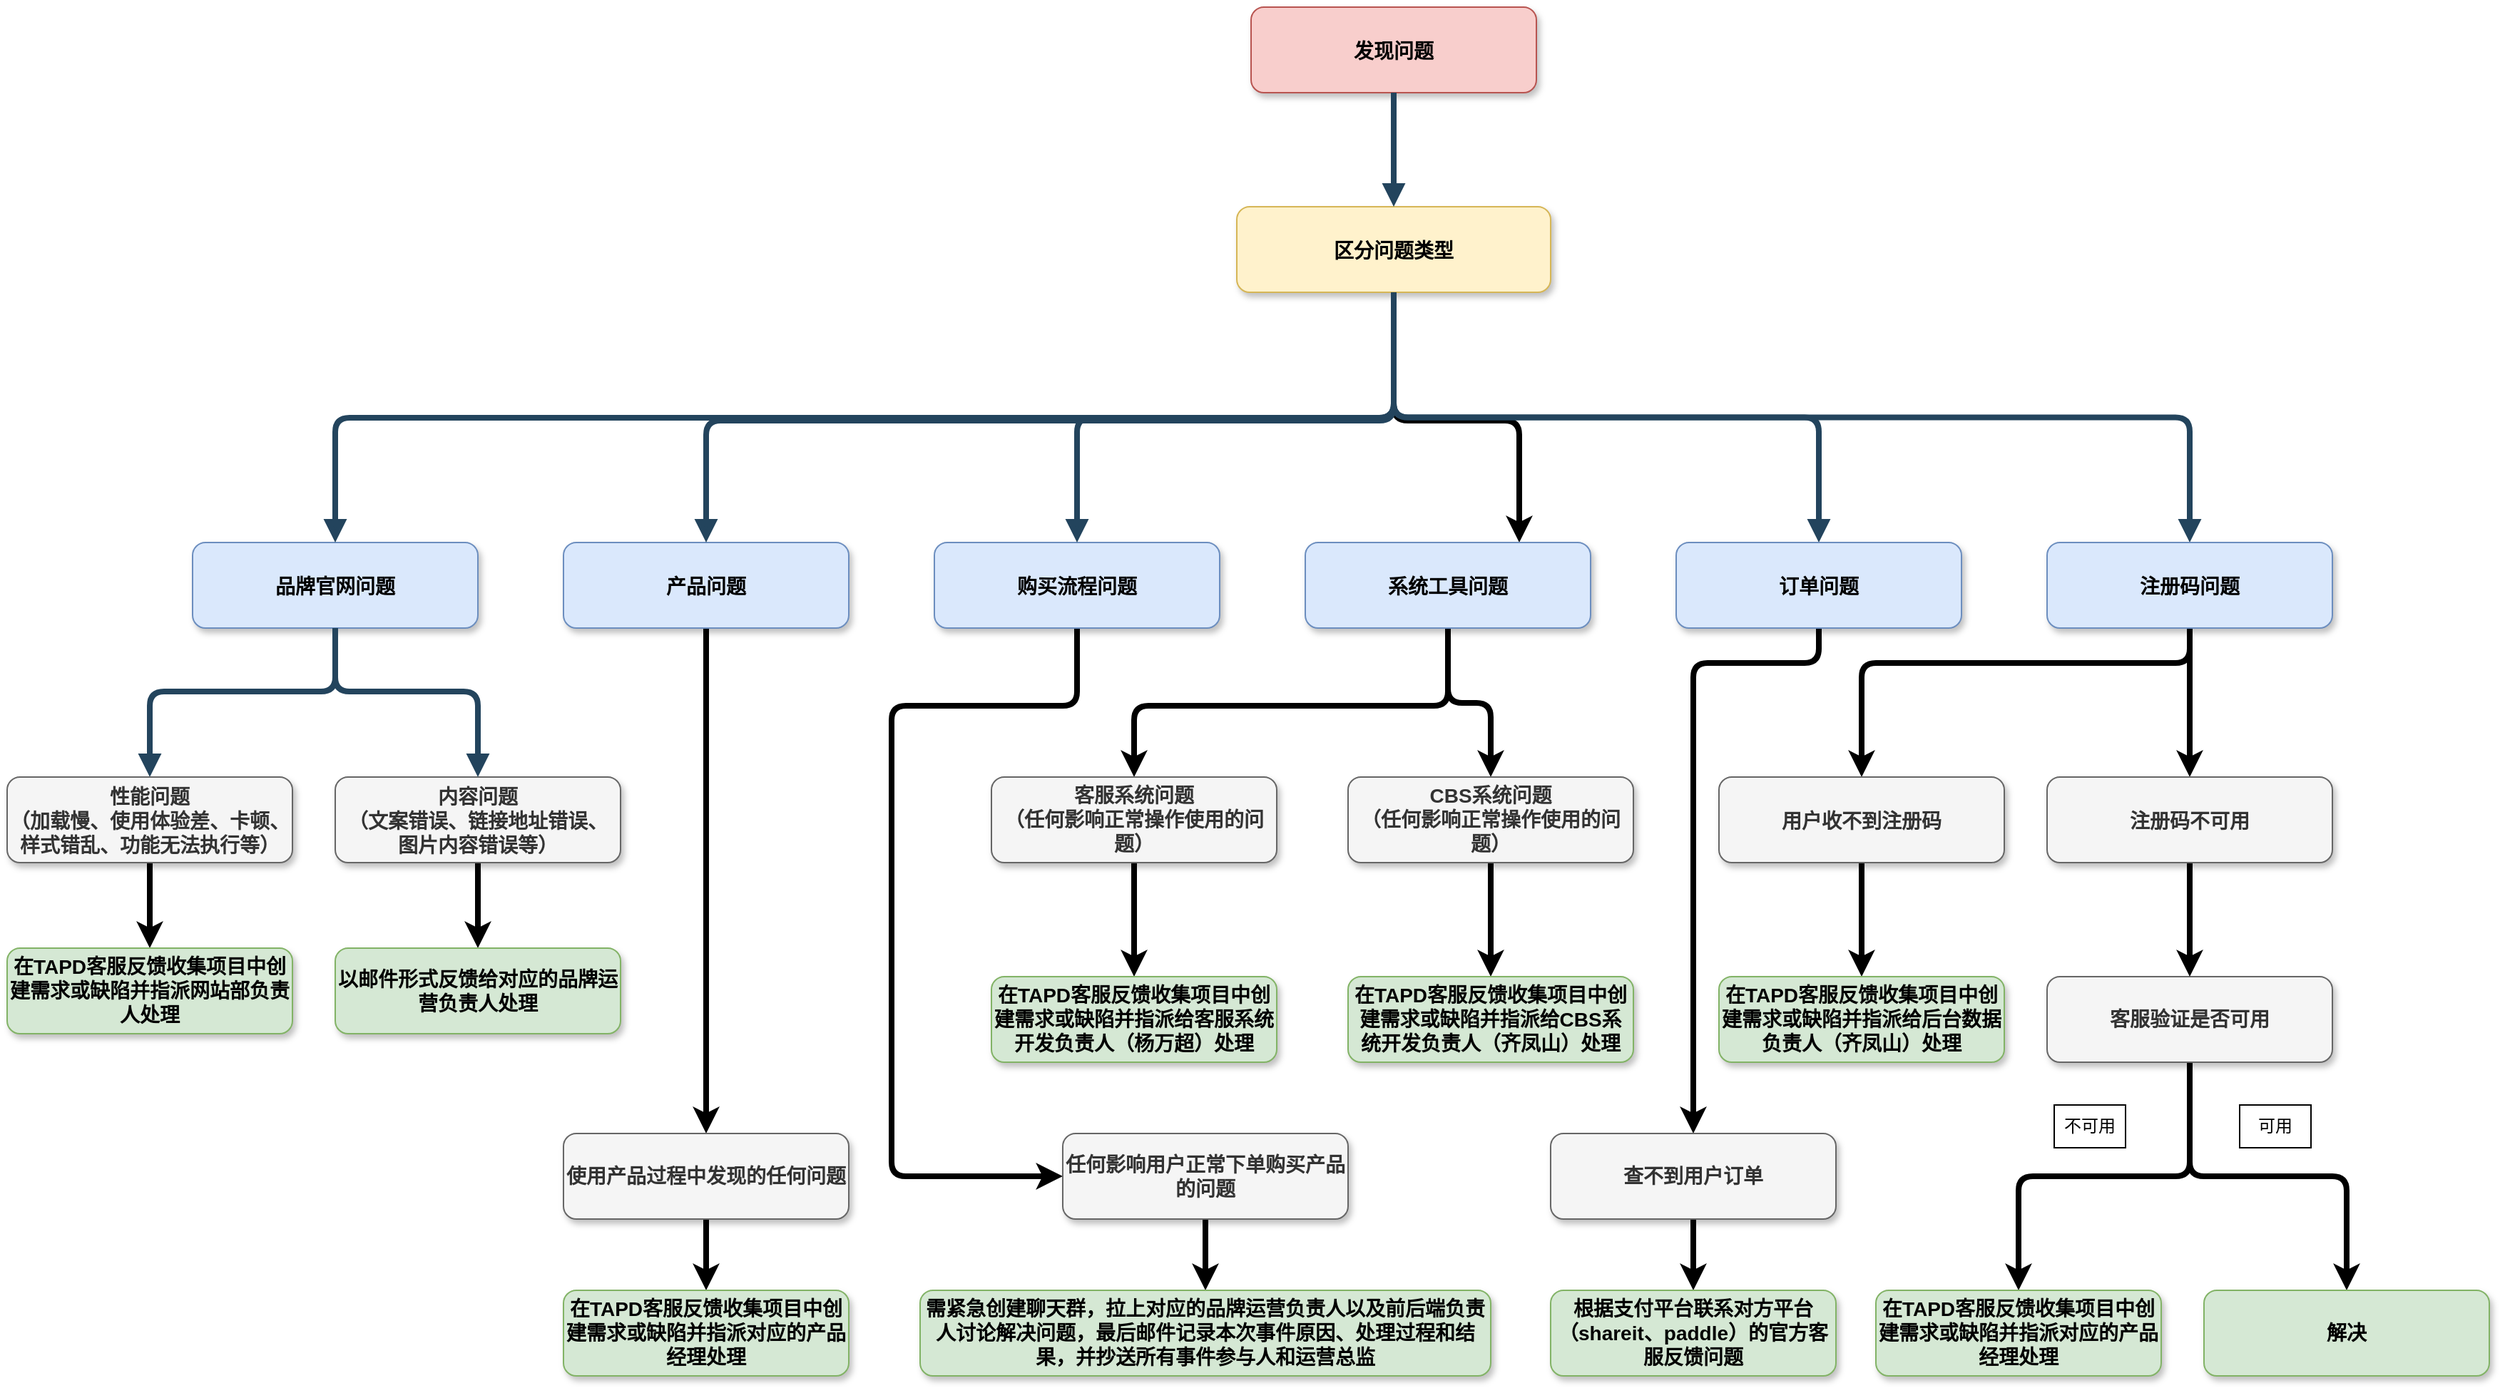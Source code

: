 <mxfile version="14.6.6" type="github" pages="14">
  <diagram name="客服反馈流程" id="97916047-d0de-89f5-080d-49f4d83e522f">
    <mxGraphModel dx="946" dy="504" grid="1" gridSize="10" guides="1" tooltips="1" connect="1" arrows="1" fold="1" page="1" pageScale="1.5" pageWidth="1169" pageHeight="827" background="#ffffff" math="0" shadow="0">
      <root>
        <mxCell id="0" />
        <mxCell id="1" parent="0" />
        <mxCell id="2" value="发现问题" style="rounded=1;fillColor=#f8cecc;strokeColor=#b85450;shadow=1;fontStyle=1;fontSize=14;" parent="1" vertex="1">
          <mxGeometry x="872" y="80" width="200" height="60" as="geometry" />
        </mxCell>
        <mxCell id="7nDUzhDHEa1qE9XWQnVi-112" style="edgeStyle=orthogonalEdgeStyle;rounded=1;orthogonalLoop=1;jettySize=auto;html=1;strokeWidth=4;exitX=0.5;exitY=1;exitDx=0;exitDy=0;" parent="1" source="3" target="7" edge="1">
          <mxGeometry relative="1" as="geometry">
            <Array as="points">
              <mxPoint x="972" y="370" />
              <mxPoint x="1060" y="370" />
            </Array>
          </mxGeometry>
        </mxCell>
        <mxCell id="7nDUzhDHEa1qE9XWQnVi-115" style="edgeStyle=orthogonalEdgeStyle;rounded=1;orthogonalLoop=1;jettySize=auto;html=1;strokeWidth=4;exitX=0.5;exitY=1;exitDx=0;exitDy=0;fontStyle=1;strokeColor=#23445D;endFill=1;endArrow=block;" parent="1" source="3" target="7nDUzhDHEa1qE9XWQnVi-86" edge="1">
          <mxGeometry relative="1" as="geometry" />
        </mxCell>
        <mxCell id="7nDUzhDHEa1qE9XWQnVi-116" style="rounded=1;orthogonalLoop=1;jettySize=auto;html=1;strokeWidth=4;exitX=0.5;exitY=1;exitDx=0;exitDy=0;edgeStyle=orthogonalEdgeStyle;fontStyle=1;strokeColor=#23445D;endFill=1;endArrow=block;" parent="1" source="3" target="7nDUzhDHEa1qE9XWQnVi-56" edge="1">
          <mxGeometry relative="1" as="geometry" />
        </mxCell>
        <mxCell id="3" value="区分问题类型" style="rounded=1;fillColor=#fff2cc;strokeColor=#d6b656;shadow=1;fontStyle=1;fontSize=14;" parent="1" vertex="1">
          <mxGeometry x="862" y="220" width="220" height="60" as="geometry" />
        </mxCell>
        <mxCell id="4" value="品牌官网问题" style="rounded=1;fillColor=#dae8fc;strokeColor=#6c8ebf;shadow=1;fontStyle=1;fontSize=14;" parent="1" vertex="1">
          <mxGeometry x="130" y="455.5" width="200" height="60" as="geometry" />
        </mxCell>
        <mxCell id="7nDUzhDHEa1qE9XWQnVi-126" style="edgeStyle=orthogonalEdgeStyle;rounded=1;orthogonalLoop=1;jettySize=auto;html=1;entryX=0.5;entryY=0;entryDx=0;entryDy=0;strokeWidth=4;" parent="1" source="5" target="7nDUzhDHEa1qE9XWQnVi-71" edge="1">
          <mxGeometry relative="1" as="geometry" />
        </mxCell>
        <mxCell id="5" value="产品问题" style="rounded=1;fillColor=#dae8fc;strokeColor=#6c8ebf;shadow=1;fontStyle=1;fontSize=14;" parent="1" vertex="1">
          <mxGeometry x="390" y="455.5" width="200" height="60" as="geometry" />
        </mxCell>
        <mxCell id="7nDUzhDHEa1qE9XWQnVi-120" style="edgeStyle=orthogonalEdgeStyle;rounded=1;orthogonalLoop=1;jettySize=auto;html=1;strokeWidth=4;" parent="1" source="6" target="7nDUzhDHEa1qE9XWQnVi-74" edge="1">
          <mxGeometry relative="1" as="geometry">
            <Array as="points">
              <mxPoint x="750" y="570" />
              <mxPoint x="620" y="570" />
            </Array>
          </mxGeometry>
        </mxCell>
        <mxCell id="6" value="购买流程问题" style="rounded=1;fillColor=#dae8fc;strokeColor=#6c8ebf;shadow=1;fontStyle=1;fontSize=14;" parent="1" vertex="1">
          <mxGeometry x="650" y="455.5" width="200" height="60" as="geometry" />
        </mxCell>
        <mxCell id="7nDUzhDHEa1qE9XWQnVi-80" style="edgeStyle=orthogonalEdgeStyle;rounded=1;orthogonalLoop=1;jettySize=auto;html=1;entryX=0.5;entryY=0;entryDx=0;entryDy=0;strokeWidth=4;" parent="1" source="7" target="7nDUzhDHEa1qE9XWQnVi-78" edge="1">
          <mxGeometry relative="1" as="geometry">
            <Array as="points">
              <mxPoint x="1010" y="570" />
              <mxPoint x="790" y="570" />
            </Array>
          </mxGeometry>
        </mxCell>
        <mxCell id="7nDUzhDHEa1qE9XWQnVi-81" style="edgeStyle=orthogonalEdgeStyle;rounded=1;orthogonalLoop=1;jettySize=auto;html=1;strokeWidth=4;" parent="1" source="7" target="7nDUzhDHEa1qE9XWQnVi-79" edge="1">
          <mxGeometry relative="1" as="geometry">
            <Array as="points">
              <mxPoint x="1010" y="568" />
              <mxPoint x="1040" y="568" />
            </Array>
          </mxGeometry>
        </mxCell>
        <mxCell id="7" value="系统工具问题" style="rounded=1;fillColor=#dae8fc;strokeColor=#6c8ebf;shadow=1;fontStyle=1;fontSize=14;" parent="1" vertex="1">
          <mxGeometry x="910" y="455.5" width="200" height="60" as="geometry" />
        </mxCell>
        <mxCell id="29" value="" style="edgeStyle=elbowEdgeStyle;elbow=vertical;strokeWidth=4;endArrow=block;endFill=1;fontStyle=1;strokeColor=#23445D;" parent="1" source="2" target="3" edge="1">
          <mxGeometry x="222" y="40" width="100" height="100" as="geometry">
            <mxPoint x="222" y="140" as="sourcePoint" />
            <mxPoint x="322" y="40" as="targetPoint" />
          </mxGeometry>
        </mxCell>
        <mxCell id="30" value="" style="edgeStyle=elbowEdgeStyle;elbow=vertical;strokeWidth=4;endArrow=block;endFill=1;fontStyle=1;strokeColor=#23445D;" parent="1" source="3" target="5" edge="1">
          <mxGeometry x="22" y="165.5" width="100" height="100" as="geometry">
            <mxPoint x="22" y="265.5" as="sourcePoint" />
            <mxPoint x="122" y="165.5" as="targetPoint" />
            <Array as="points">
              <mxPoint x="730" y="370" />
            </Array>
          </mxGeometry>
        </mxCell>
        <mxCell id="31" value="" style="edgeStyle=elbowEdgeStyle;elbow=vertical;strokeWidth=4;endArrow=block;endFill=1;fontStyle=1;strokeColor=#23445D;" parent="1" source="3" target="4" edge="1">
          <mxGeometry x="22" y="165.5" width="100" height="100" as="geometry">
            <mxPoint x="22" y="265.5" as="sourcePoint" />
            <mxPoint x="122" y="165.5" as="targetPoint" />
          </mxGeometry>
        </mxCell>
        <mxCell id="32" value="" style="edgeStyle=elbowEdgeStyle;elbow=vertical;strokeWidth=4;endArrow=block;endFill=1;fontStyle=1;strokeColor=#23445D;" parent="1" source="3" target="6" edge="1">
          <mxGeometry x="22" y="165.5" width="100" height="100" as="geometry">
            <mxPoint x="22" y="265.5" as="sourcePoint" />
            <mxPoint x="122" y="165.5" as="targetPoint" />
          </mxGeometry>
        </mxCell>
        <mxCell id="7nDUzhDHEa1qE9XWQnVi-94" style="edgeStyle=orthogonalEdgeStyle;rounded=1;orthogonalLoop=1;jettySize=auto;html=1;entryX=0.5;entryY=0;entryDx=0;entryDy=0;strokeWidth=4;" parent="1" source="7nDUzhDHEa1qE9XWQnVi-56" target="7nDUzhDHEa1qE9XWQnVi-105" edge="1">
          <mxGeometry relative="1" as="geometry" />
        </mxCell>
        <mxCell id="7nDUzhDHEa1qE9XWQnVi-109" style="edgeStyle=orthogonalEdgeStyle;rounded=1;orthogonalLoop=1;jettySize=auto;html=1;strokeWidth=4;" parent="1" source="7nDUzhDHEa1qE9XWQnVi-56" target="7nDUzhDHEa1qE9XWQnVi-108" edge="1">
          <mxGeometry relative="1" as="geometry">
            <Array as="points">
              <mxPoint x="1530" y="540" />
              <mxPoint x="1300" y="540" />
            </Array>
          </mxGeometry>
        </mxCell>
        <mxCell id="7nDUzhDHEa1qE9XWQnVi-56" value="注册码问题" style="rounded=1;fillColor=#dae8fc;strokeColor=#6c8ebf;shadow=1;fontStyle=1;fontSize=14;" parent="1" vertex="1">
          <mxGeometry x="1430" y="455.5" width="200" height="60" as="geometry" />
        </mxCell>
        <mxCell id="7nDUzhDHEa1qE9XWQnVi-60" value="" style="edgeStyle=elbowEdgeStyle;elbow=vertical;strokeWidth=4;endArrow=block;endFill=1;fontStyle=1;strokeColor=#23445D;entryX=0.5;entryY=0;entryDx=0;entryDy=0;" parent="1" target="7nDUzhDHEa1qE9XWQnVi-61" edge="1">
          <mxGeometry x="-508" y="275.5" width="100" height="100" as="geometry">
            <mxPoint x="230" y="516" as="sourcePoint" />
            <mxPoint x="100" y="580" as="targetPoint" />
            <Array as="points">
              <mxPoint x="160" y="560" />
            </Array>
          </mxGeometry>
        </mxCell>
        <mxCell id="7nDUzhDHEa1qE9XWQnVi-118" style="edgeStyle=orthogonalEdgeStyle;rounded=1;orthogonalLoop=1;jettySize=auto;html=1;entryX=0.5;entryY=0;entryDx=0;entryDy=0;strokeWidth=4;" parent="1" source="7nDUzhDHEa1qE9XWQnVi-61" target="7nDUzhDHEa1qE9XWQnVi-67" edge="1">
          <mxGeometry relative="1" as="geometry" />
        </mxCell>
        <mxCell id="7nDUzhDHEa1qE9XWQnVi-61" value="性能问题&#xa;（加载慢、使用体验差、卡顿、&#xa;样式错乱、功能无法执行等）" style="rounded=1;fillColor=#f5f5f5;strokeColor=#666666;shadow=1;fontStyle=1;fontColor=#333333;fontSize=14;" parent="1" vertex="1">
          <mxGeometry y="620" width="200" height="60" as="geometry" />
        </mxCell>
        <mxCell id="7nDUzhDHEa1qE9XWQnVi-119" style="edgeStyle=orthogonalEdgeStyle;rounded=1;orthogonalLoop=1;jettySize=auto;html=1;strokeWidth=4;" parent="1" source="7nDUzhDHEa1qE9XWQnVi-62" target="7nDUzhDHEa1qE9XWQnVi-68" edge="1">
          <mxGeometry relative="1" as="geometry" />
        </mxCell>
        <mxCell id="7nDUzhDHEa1qE9XWQnVi-62" value="内容问题&#xa;（文案错误、链接地址错误、&#xa;图片内容错误等）" style="rounded=1;fillColor=#f5f5f5;strokeColor=#666666;shadow=1;fontStyle=1;fontColor=#333333;fontSize=14;" parent="1" vertex="1">
          <mxGeometry x="230" y="620" width="200" height="60" as="geometry" />
        </mxCell>
        <mxCell id="7nDUzhDHEa1qE9XWQnVi-63" value="" style="edgeStyle=elbowEdgeStyle;elbow=vertical;strokeWidth=4;endArrow=block;endFill=1;fontStyle=1;strokeColor=#23445D;exitX=0.5;exitY=1;exitDx=0;exitDy=0;entryX=0.5;entryY=0;entryDx=0;entryDy=0;" parent="1" source="4" target="7nDUzhDHEa1qE9XWQnVi-62" edge="1">
          <mxGeometry x="-498" y="285.5" width="100" height="100" as="geometry">
            <mxPoint x="252" y="525.5" as="sourcePoint" />
            <mxPoint x="110" y="590" as="targetPoint" />
            <Array as="points">
              <mxPoint x="310" y="560" />
            </Array>
          </mxGeometry>
        </mxCell>
        <mxCell id="7nDUzhDHEa1qE9XWQnVi-67" value="在TAPD客服反馈收集项目中创建需求或缺陷并指派网站部负责人处理" style="rounded=1;fillColor=#d5e8d4;strokeColor=#82b366;shadow=1;fontStyle=1;fontSize=14;whiteSpace=wrap;" parent="1" vertex="1">
          <mxGeometry y="740" width="200" height="60" as="geometry" />
        </mxCell>
        <mxCell id="7nDUzhDHEa1qE9XWQnVi-68" value="以邮件形式反馈给对应的品牌运营负责人处理" style="rounded=1;fillColor=#d5e8d4;strokeColor=#82b366;shadow=1;fontStyle=1;fontSize=14;whiteSpace=wrap;" parent="1" vertex="1">
          <mxGeometry x="230" y="740" width="200" height="60" as="geometry" />
        </mxCell>
        <mxCell id="7nDUzhDHEa1qE9XWQnVi-117" style="edgeStyle=orthogonalEdgeStyle;rounded=1;orthogonalLoop=1;jettySize=auto;html=1;entryX=0.5;entryY=0;entryDx=0;entryDy=0;strokeWidth=4;" parent="1" source="7nDUzhDHEa1qE9XWQnVi-71" target="7nDUzhDHEa1qE9XWQnVi-72" edge="1">
          <mxGeometry relative="1" as="geometry" />
        </mxCell>
        <mxCell id="7nDUzhDHEa1qE9XWQnVi-71" value="使用产品过程中发现的任何问题" style="rounded=1;fillColor=#f5f5f5;strokeColor=#666666;shadow=1;fontStyle=1;fontColor=#333333;fontSize=14;whiteSpace=wrap;" parent="1" vertex="1">
          <mxGeometry x="390" y="870" width="200" height="60" as="geometry" />
        </mxCell>
        <mxCell id="7nDUzhDHEa1qE9XWQnVi-72" value="在TAPD客服反馈收集项目中创建需求或缺陷并指派对应的产品经理处理" style="rounded=1;fillColor=#d5e8d4;strokeColor=#82b366;shadow=1;fontStyle=1;fontSize=14;whiteSpace=wrap;" parent="1" vertex="1">
          <mxGeometry x="390" y="980" width="200" height="60" as="geometry" />
        </mxCell>
        <mxCell id="7nDUzhDHEa1qE9XWQnVi-122" style="edgeStyle=orthogonalEdgeStyle;rounded=1;orthogonalLoop=1;jettySize=auto;html=1;strokeWidth=4;" parent="1" source="7nDUzhDHEa1qE9XWQnVi-74" target="7nDUzhDHEa1qE9XWQnVi-75" edge="1">
          <mxGeometry relative="1" as="geometry" />
        </mxCell>
        <mxCell id="7nDUzhDHEa1qE9XWQnVi-74" value="任何影响用户正常下单购买产品的问题" style="rounded=1;fillColor=#f5f5f5;strokeColor=#666666;shadow=1;fontStyle=1;fontColor=#333333;fontSize=14;whiteSpace=wrap;" parent="1" vertex="1">
          <mxGeometry x="740" y="870" width="200" height="60" as="geometry" />
        </mxCell>
        <mxCell id="7nDUzhDHEa1qE9XWQnVi-75" value="需紧急创建聊天群，拉上对应的品牌运营负责人以及前后端负责人讨论解决问题，最后邮件记录本次事件原因、处理过程和结果，并抄送所有事件参与人和运营总监" style="rounded=1;fillColor=#d5e8d4;strokeColor=#82b366;shadow=1;fontStyle=1;fontSize=14;whiteSpace=wrap;glass=0;sketch=0;" parent="1" vertex="1">
          <mxGeometry x="640" y="980" width="400" height="60" as="geometry" />
        </mxCell>
        <mxCell id="7nDUzhDHEa1qE9XWQnVi-84" style="edgeStyle=orthogonalEdgeStyle;rounded=0;orthogonalLoop=1;jettySize=auto;html=1;entryX=0.5;entryY=0;entryDx=0;entryDy=0;strokeWidth=4;" parent="1" source="7nDUzhDHEa1qE9XWQnVi-78" target="7nDUzhDHEa1qE9XWQnVi-82" edge="1">
          <mxGeometry relative="1" as="geometry" />
        </mxCell>
        <mxCell id="7nDUzhDHEa1qE9XWQnVi-78" value="客服系统问题&#xa;（任何影响正常操作使用的问题）" style="rounded=1;fillColor=#f5f5f5;strokeColor=#666666;shadow=1;fontStyle=1;fontColor=#333333;fontSize=14;whiteSpace=wrap;" parent="1" vertex="1">
          <mxGeometry x="690" y="620" width="200" height="60" as="geometry" />
        </mxCell>
        <mxCell id="7nDUzhDHEa1qE9XWQnVi-85" style="edgeStyle=orthogonalEdgeStyle;rounded=0;orthogonalLoop=1;jettySize=auto;html=1;entryX=0.5;entryY=0;entryDx=0;entryDy=0;strokeWidth=4;" parent="1" source="7nDUzhDHEa1qE9XWQnVi-79" target="7nDUzhDHEa1qE9XWQnVi-83" edge="1">
          <mxGeometry relative="1" as="geometry" />
        </mxCell>
        <mxCell id="7nDUzhDHEa1qE9XWQnVi-79" value="CBS系统问题&#xa;（任何影响正常操作使用的问题）" style="rounded=1;fillColor=#f5f5f5;strokeColor=#666666;shadow=1;fontStyle=1;fontColor=#333333;fontSize=14;whiteSpace=wrap;" parent="1" vertex="1">
          <mxGeometry x="940" y="620" width="200" height="60" as="geometry" />
        </mxCell>
        <mxCell id="7nDUzhDHEa1qE9XWQnVi-82" value="在TAPD客服反馈收集项目中创建需求或缺陷并指派给客服系统开发负责人（杨万超）处理" style="rounded=1;fillColor=#d5e8d4;strokeColor=#82b366;shadow=1;fontStyle=1;fontSize=14;whiteSpace=wrap;" parent="1" vertex="1">
          <mxGeometry x="690" y="760" width="200" height="60" as="geometry" />
        </mxCell>
        <mxCell id="7nDUzhDHEa1qE9XWQnVi-83" value="在TAPD客服反馈收集项目中创建需求或缺陷并指派给CBS系&#xa;统开发负责人（齐凤山）处理" style="rounded=1;fillColor=#d5e8d4;strokeColor=#82b366;shadow=1;fontStyle=1;fontSize=14;whiteSpace=wrap;" parent="1" vertex="1">
          <mxGeometry x="940" y="760" width="200" height="60" as="geometry" />
        </mxCell>
        <mxCell id="7nDUzhDHEa1qE9XWQnVi-124" style="edgeStyle=orthogonalEdgeStyle;rounded=1;orthogonalLoop=1;jettySize=auto;html=1;strokeWidth=4;entryX=0.5;entryY=0;entryDx=0;entryDy=0;" parent="1" source="7nDUzhDHEa1qE9XWQnVi-86" target="7nDUzhDHEa1qE9XWQnVi-87" edge="1">
          <mxGeometry relative="1" as="geometry">
            <Array as="points">
              <mxPoint x="1270" y="540" />
              <mxPoint x="1182" y="540" />
            </Array>
          </mxGeometry>
        </mxCell>
        <mxCell id="7nDUzhDHEa1qE9XWQnVi-86" value="订单问题" style="rounded=1;fillColor=#dae8fc;strokeColor=#6c8ebf;shadow=1;fontStyle=1;fontSize=14;" parent="1" vertex="1">
          <mxGeometry x="1170" y="455.5" width="200" height="60" as="geometry" />
        </mxCell>
        <mxCell id="7nDUzhDHEa1qE9XWQnVi-125" style="edgeStyle=orthogonalEdgeStyle;rounded=1;orthogonalLoop=1;jettySize=auto;html=1;entryX=0.5;entryY=0;entryDx=0;entryDy=0;strokeWidth=4;" parent="1" source="7nDUzhDHEa1qE9XWQnVi-87" target="7nDUzhDHEa1qE9XWQnVi-89" edge="1">
          <mxGeometry relative="1" as="geometry" />
        </mxCell>
        <mxCell id="7nDUzhDHEa1qE9XWQnVi-87" value="查不到用户订单" style="rounded=1;fillColor=#f5f5f5;strokeColor=#666666;shadow=1;fontStyle=1;fontColor=#333333;fontSize=14;whiteSpace=wrap;" parent="1" vertex="1">
          <mxGeometry x="1082" y="870" width="200" height="60" as="geometry" />
        </mxCell>
        <mxCell id="7nDUzhDHEa1qE9XWQnVi-89" value="根据支付平台联系对方平台（shareit、paddle）的官方客服反馈问题" style="rounded=1;fillColor=#d5e8d4;strokeColor=#82b366;shadow=1;fontStyle=1;fontSize=14;whiteSpace=wrap;" parent="1" vertex="1">
          <mxGeometry x="1082" y="980" width="200" height="60" as="geometry" />
        </mxCell>
        <mxCell id="7nDUzhDHEa1qE9XWQnVi-95" style="edgeStyle=orthogonalEdgeStyle;rounded=1;orthogonalLoop=1;jettySize=auto;html=1;strokeWidth=4;entryX=0.5;entryY=0;entryDx=0;entryDy=0;" parent="1" source="7nDUzhDHEa1qE9XWQnVi-93" target="7nDUzhDHEa1qE9XWQnVi-100" edge="1">
          <mxGeometry relative="1" as="geometry">
            <mxPoint x="1445" y="940" as="targetPoint" />
          </mxGeometry>
        </mxCell>
        <mxCell id="7nDUzhDHEa1qE9XWQnVi-97" style="edgeStyle=orthogonalEdgeStyle;rounded=1;orthogonalLoop=1;jettySize=auto;html=1;strokeWidth=4;entryX=0.5;entryY=0;entryDx=0;entryDy=0;" parent="1" source="7nDUzhDHEa1qE9XWQnVi-93" target="7nDUzhDHEa1qE9XWQnVi-102" edge="1">
          <mxGeometry relative="1" as="geometry">
            <mxPoint x="1635" y="940" as="targetPoint" />
          </mxGeometry>
        </mxCell>
        <mxCell id="7nDUzhDHEa1qE9XWQnVi-93" value="客服验证是否可用" style="rounded=1;fillColor=#f5f5f5;strokeColor=#666666;shadow=1;fontStyle=1;fontSize=14;whiteSpace=wrap;fontColor=#333333;" parent="1" vertex="1">
          <mxGeometry x="1430" y="760" width="200" height="60" as="geometry" />
        </mxCell>
        <mxCell id="7nDUzhDHEa1qE9XWQnVi-96" value="不可用" style="rounded=0;whiteSpace=wrap;html=1;glass=0;sketch=0;" parent="1" vertex="1">
          <mxGeometry x="1435" y="850" width="50" height="30" as="geometry" />
        </mxCell>
        <mxCell id="7nDUzhDHEa1qE9XWQnVi-98" value="可用" style="rounded=0;whiteSpace=wrap;html=1;glass=0;sketch=0;" parent="1" vertex="1">
          <mxGeometry x="1565" y="850" width="50" height="30" as="geometry" />
        </mxCell>
        <mxCell id="7nDUzhDHEa1qE9XWQnVi-100" value="在TAPD客服反馈收集项目中创建需求或缺陷并指派对应的产品经理处理" style="rounded=1;fillColor=#d5e8d4;strokeColor=#82b366;shadow=1;fontStyle=1;fontSize=14;whiteSpace=wrap;" parent="1" vertex="1">
          <mxGeometry x="1310" y="980" width="200" height="60" as="geometry" />
        </mxCell>
        <mxCell id="7nDUzhDHEa1qE9XWQnVi-102" value="解决" style="rounded=1;fillColor=#d5e8d4;strokeColor=#82b366;shadow=1;fontStyle=1;fontSize=14;whiteSpace=wrap;" parent="1" vertex="1">
          <mxGeometry x="1540" y="980" width="200" height="60" as="geometry" />
        </mxCell>
        <mxCell id="7nDUzhDHEa1qE9XWQnVi-107" style="edgeStyle=orthogonalEdgeStyle;rounded=0;orthogonalLoop=1;jettySize=auto;html=1;entryX=0.5;entryY=0;entryDx=0;entryDy=0;strokeWidth=4;" parent="1" source="7nDUzhDHEa1qE9XWQnVi-105" target="7nDUzhDHEa1qE9XWQnVi-93" edge="1">
          <mxGeometry relative="1" as="geometry" />
        </mxCell>
        <mxCell id="7nDUzhDHEa1qE9XWQnVi-105" value="注册码不可用" style="rounded=1;fillColor=#f5f5f5;strokeColor=#666666;shadow=1;fontStyle=1;fontColor=#333333;fontSize=14;" parent="1" vertex="1">
          <mxGeometry x="1430" y="620" width="200" height="60" as="geometry" />
        </mxCell>
        <mxCell id="7nDUzhDHEa1qE9XWQnVi-111" style="edgeStyle=orthogonalEdgeStyle;rounded=0;orthogonalLoop=1;jettySize=auto;html=1;strokeWidth=4;" parent="1" source="7nDUzhDHEa1qE9XWQnVi-108" target="7nDUzhDHEa1qE9XWQnVi-110" edge="1">
          <mxGeometry relative="1" as="geometry" />
        </mxCell>
        <mxCell id="7nDUzhDHEa1qE9XWQnVi-108" value="用户收不到注册码" style="rounded=1;fillColor=#f5f5f5;strokeColor=#666666;shadow=1;fontStyle=1;fontColor=#333333;fontSize=14;" parent="1" vertex="1">
          <mxGeometry x="1200" y="620" width="200" height="60" as="geometry" />
        </mxCell>
        <mxCell id="7nDUzhDHEa1qE9XWQnVi-110" value="在TAPD客服反馈收集项目中创建需求或缺陷并指派给后台数据负责人（齐凤山）处理" style="rounded=1;fillColor=#d5e8d4;strokeColor=#82b366;shadow=1;fontStyle=1;fontSize=14;whiteSpace=wrap;" parent="1" vertex="1">
          <mxGeometry x="1200" y="760" width="200" height="60" as="geometry" />
        </mxCell>
      </root>
    </mxGraphModel>
  </diagram>
  <diagram id="3RHctSbEayEPtgVH-1hh" name="Youtube视频上线流程">
    <mxGraphModel dx="229" dy="580" grid="1" gridSize="10" guides="1" tooltips="1" connect="1" arrows="1" fold="1" page="1" pageScale="1" pageWidth="827" pageHeight="1169" math="0" shadow="0">
      <root>
        <mxCell id="D5SkNHptaKonsIx_33_D-0" />
        <mxCell id="D5SkNHptaKonsIx_33_D-1" parent="D5SkNHptaKonsIx_33_D-0" />
        <mxCell id="ZidUeD_4AYHFpJS4Yc0S-1" style="edgeStyle=orthogonalEdgeStyle;rounded=1;orthogonalLoop=1;jettySize=auto;html=1;strokeWidth=4;entryX=0.5;entryY=0;entryDx=0;entryDy=0;" parent="D5SkNHptaKonsIx_33_D-1" source="ZidUeD_4AYHFpJS4Yc0S-0" target="ZidUeD_4AYHFpJS4Yc0S-2" edge="1">
          <mxGeometry relative="1" as="geometry">
            <mxPoint x="1260" y="170" as="targetPoint" />
          </mxGeometry>
        </mxCell>
        <mxCell id="ZidUeD_4AYHFpJS4Yc0S-0" value="检查" style="rounded=1;shadow=1;fontStyle=1;fontSize=14;" parent="D5SkNHptaKonsIx_33_D-1" vertex="1">
          <mxGeometry x="1141" y="50" width="200" height="60" as="geometry" />
        </mxCell>
        <mxCell id="ZidUeD_4AYHFpJS4Yc0S-4" style="edgeStyle=orthogonalEdgeStyle;rounded=1;orthogonalLoop=1;jettySize=auto;html=1;strokeWidth=4;" parent="D5SkNHptaKonsIx_33_D-1" source="ZidUeD_4AYHFpJS4Yc0S-2" target="ZidUeD_4AYHFpJS4Yc0S-3" edge="1">
          <mxGeometry relative="1" as="geometry">
            <Array as="points">
              <mxPoint x="1241" y="370" />
            </Array>
          </mxGeometry>
        </mxCell>
        <mxCell id="ZidUeD_4AYHFpJS4Yc0S-12" style="edgeStyle=orthogonalEdgeStyle;rounded=1;orthogonalLoop=1;jettySize=auto;html=1;strokeWidth=4;entryX=0;entryY=0.5;entryDx=0;entryDy=0;" parent="D5SkNHptaKonsIx_33_D-1" source="ZidUeD_4AYHFpJS4Yc0S-2" target="ZidUeD_4AYHFpJS4Yc0S-10" edge="1">
          <mxGeometry relative="1" as="geometry">
            <Array as="points">
              <mxPoint x="1241" y="585" />
            </Array>
          </mxGeometry>
        </mxCell>
        <mxCell id="ZidUeD_4AYHFpJS4Yc0S-25" style="edgeStyle=orthogonalEdgeStyle;rounded=1;orthogonalLoop=1;jettySize=auto;html=1;entryX=0;entryY=0.5;entryDx=0;entryDy=0;strokeWidth=4;" parent="D5SkNHptaKonsIx_33_D-1" source="ZidUeD_4AYHFpJS4Yc0S-2" target="ZidUeD_4AYHFpJS4Yc0S-13" edge="1">
          <mxGeometry relative="1" as="geometry">
            <Array as="points">
              <mxPoint x="1241" y="793" />
            </Array>
          </mxGeometry>
        </mxCell>
        <mxCell id="ZidUeD_4AYHFpJS4Yc0S-26" style="edgeStyle=orthogonalEdgeStyle;rounded=1;orthogonalLoop=1;jettySize=auto;html=1;entryX=0;entryY=0.5;entryDx=0;entryDy=0;strokeWidth=4;" parent="D5SkNHptaKonsIx_33_D-1" source="ZidUeD_4AYHFpJS4Yc0S-2" target="ZidUeD_4AYHFpJS4Yc0S-15" edge="1">
          <mxGeometry relative="1" as="geometry">
            <Array as="points">
              <mxPoint x="1241" y="993" />
            </Array>
          </mxGeometry>
        </mxCell>
        <mxCell id="ZidUeD_4AYHFpJS4Yc0S-27" style="edgeStyle=orthogonalEdgeStyle;rounded=1;orthogonalLoop=1;jettySize=auto;html=1;entryX=0;entryY=0.5;entryDx=0;entryDy=0;strokeWidth=4;" parent="D5SkNHptaKonsIx_33_D-1" source="ZidUeD_4AYHFpJS4Yc0S-2" target="ZidUeD_4AYHFpJS4Yc0S-17" edge="1">
          <mxGeometry relative="1" as="geometry">
            <Array as="points">
              <mxPoint x="1241" y="1193" />
            </Array>
          </mxGeometry>
        </mxCell>
        <mxCell id="ZidUeD_4AYHFpJS4Yc0S-28" style="edgeStyle=orthogonalEdgeStyle;rounded=1;orthogonalLoop=1;jettySize=auto;html=1;strokeWidth=4;entryX=0;entryY=0.5;entryDx=0;entryDy=0;" parent="D5SkNHptaKonsIx_33_D-1" source="ZidUeD_4AYHFpJS4Yc0S-2" target="ZidUeD_4AYHFpJS4Yc0S-19" edge="1">
          <mxGeometry relative="1" as="geometry">
            <Array as="points">
              <mxPoint x="1241" y="1398" />
            </Array>
          </mxGeometry>
        </mxCell>
        <mxCell id="ZidUeD_4AYHFpJS4Yc0S-29" style="edgeStyle=orthogonalEdgeStyle;rounded=1;orthogonalLoop=1;jettySize=auto;html=1;strokeWidth=4;entryX=0;entryY=0.5;entryDx=0;entryDy=0;" parent="D5SkNHptaKonsIx_33_D-1" source="ZidUeD_4AYHFpJS4Yc0S-2" target="ZidUeD_4AYHFpJS4Yc0S-21" edge="1">
          <mxGeometry relative="1" as="geometry">
            <Array as="points">
              <mxPoint x="1241" y="1593" />
            </Array>
          </mxGeometry>
        </mxCell>
        <mxCell id="ZidUeD_4AYHFpJS4Yc0S-30" style="edgeStyle=orthogonalEdgeStyle;rounded=1;orthogonalLoop=1;jettySize=auto;html=1;entryX=0;entryY=0.5;entryDx=0;entryDy=0;strokeWidth=4;" parent="D5SkNHptaKonsIx_33_D-1" source="ZidUeD_4AYHFpJS4Yc0S-2" target="ZidUeD_4AYHFpJS4Yc0S-23" edge="1">
          <mxGeometry relative="1" as="geometry">
            <Array as="points">
              <mxPoint x="1241" y="1808" />
            </Array>
          </mxGeometry>
        </mxCell>
        <mxCell id="ZidUeD_4AYHFpJS4Yc0S-32" style="edgeStyle=orthogonalEdgeStyle;rounded=1;orthogonalLoop=1;jettySize=auto;html=1;strokeWidth=4;" parent="D5SkNHptaKonsIx_33_D-1" source="ZidUeD_4AYHFpJS4Yc0S-2" target="ZidUeD_4AYHFpJS4Yc0S-31" edge="1">
          <mxGeometry relative="1" as="geometry" />
        </mxCell>
        <mxCell id="ZidUeD_4AYHFpJS4Yc0S-2" value="导出前检查清单" style="rounded=1;fillColor=#f8cecc;strokeColor=#b85450;shadow=1;fontStyle=1;fontSize=14;" parent="D5SkNHptaKonsIx_33_D-1" vertex="1">
          <mxGeometry x="1141" y="190" width="200" height="60" as="geometry" />
        </mxCell>
        <mxCell id="ZidUeD_4AYHFpJS4Yc0S-3" value="项目及序列" style="rounded=1;fillColor=#dae8fc;shadow=1;fontStyle=1;fontSize=14;strokeColor=#6c8ebf;" parent="D5SkNHptaKonsIx_33_D-1" vertex="1">
          <mxGeometry x="1430" y="340" width="200" height="60" as="geometry" />
        </mxCell>
        <mxCell id="ZidUeD_4AYHFpJS4Yc0S-7" value="&lt;span style=&quot;margin: 0px; padding: 0px; font-family: arial; font-size: 10pt; font-weight: bold;&quot;&gt;以下参数均针对一般场景视频：&lt;br style=&quot;margin: 0px ; padding: 0px&quot;&gt;1080P视频：&lt;/span&gt;&lt;span style=&quot;margin: 0px; padding: 0px; font-family: arial; font-size: 10pt;&quot;&gt;1920x1080，25fps，码率8Mbps&lt;br style=&quot;margin: 0px ; padding: 0px&quot;&gt;&lt;/span&gt;&lt;span style=&quot;margin: 0px; padding: 0px; font-family: arial; font-size: 10pt; font-weight: bold;&quot;&gt;4K视频：&lt;/span&gt;&lt;span style=&quot;margin: 0px; padding: 0px; font-family: arial; font-size: 10pt;&quot;&gt;3840x2160，25fps，码率35-45Mbps&lt;br style=&quot;margin: 0px ; padding: 0px&quot;&gt;&lt;br style=&quot;margin: 0px ; padding: 0px&quot;&gt;H.264编码，mp4格式，逐行扫描，方形像素，NTSC/PAL&lt;/span&gt;" style="shape=callout;whiteSpace=wrap;html=1;perimeter=calloutPerimeter;glass=0;sketch=0;direction=south;align=left;spacingTop=0;spacing=10;gradientColor=#7ea6e0;fillColor=#dae8fc;strokeColor=#6c8ebf;" parent="D5SkNHptaKonsIx_33_D-1" vertex="1">
          <mxGeometry x="1670" y="292.5" width="345" height="155" as="geometry" />
        </mxCell>
        <mxCell id="ZidUeD_4AYHFpJS4Yc0S-10" value="片头片尾" style="rounded=1;fillColor=#dae8fc;shadow=1;fontStyle=1;fontSize=14;strokeColor=#6c8ebf;" parent="D5SkNHptaKonsIx_33_D-1" vertex="1">
          <mxGeometry x="1430" y="554.5" width="200" height="60" as="geometry" />
        </mxCell>
        <mxCell id="ZidUeD_4AYHFpJS4Yc0S-11" value="&lt;span style=&quot;margin: 0px ; padding: 0px ; font-family: &amp;#34;arial&amp;#34; ; font-size: 10pt ; font-weight: bold&quot;&gt;英    语：&lt;/span&gt;&lt;span style=&quot;margin: 0px ; padding: 0px ; font-family: &amp;#34;arial&amp;#34; ; font-size: 10pt&quot;&gt;4秒logo片头+对应产品片尾&lt;br style=&quot;margin: 0px ; padding: 0px&quot;&gt;&lt;/span&gt;&lt;span style=&quot;margin: 0px ; padding: 0px ; font-family: &amp;#34;arial&amp;#34; ; font-size: 10pt ; font-weight: bold&quot;&gt;小语种：&lt;/span&gt;&lt;span style=&quot;margin: 0px ; padding: 0px ; font-family: &amp;#34;arial&amp;#34; ; font-size: 10pt&quot;&gt;标题片头+对应产品片尾&lt;br style=&quot;margin: 0px ; padding: 0px&quot;&gt;&lt;/span&gt;&lt;span style=&quot;margin: 0px ; padding: 0px ; font-family: &amp;#34;arial&amp;#34; ; font-size: 10pt ; font-weight: bold&quot;&gt;台    湾：&lt;/span&gt;&lt;span style=&quot;margin: 0px ; padding: 0px ; font-family: &amp;#34;arial&amp;#34; ; font-size: 10pt&quot;&gt;场景复现后的logo片头+对应产品片尾&lt;/span&gt;" style="shape=callout;whiteSpace=wrap;html=1;perimeter=calloutPerimeter;glass=0;sketch=0;direction=south;align=left;spacingTop=0;spacing=10;gradientColor=#7ea6e0;fillColor=#dae8fc;strokeColor=#6c8ebf;" parent="D5SkNHptaKonsIx_33_D-1" vertex="1">
          <mxGeometry x="1670" y="507" width="345" height="155" as="geometry" />
        </mxCell>
        <mxCell id="ZidUeD_4AYHFpJS4Yc0S-13" value="订阅按钮动画" style="rounded=1;fillColor=#dae8fc;shadow=1;fontStyle=1;fontSize=14;strokeColor=#6c8ebf;" parent="D5SkNHptaKonsIx_33_D-1" vertex="1">
          <mxGeometry x="1430" y="762.5" width="200" height="60" as="geometry" />
        </mxCell>
        <mxCell id="ZidUeD_4AYHFpJS4Yc0S-14" value="&lt;span style=&quot;font-family: &amp;#34;arial&amp;#34; ; font-size: 13.333px&quot;&gt;根据情况添加至视频场景引入处，或结尾成功处&lt;/span&gt;" style="shape=callout;whiteSpace=wrap;html=1;perimeter=calloutPerimeter;glass=0;sketch=0;direction=south;align=left;spacingTop=0;spacing=10;gradientColor=#7ea6e0;fillColor=#dae8fc;strokeColor=#6c8ebf;" parent="D5SkNHptaKonsIx_33_D-1" vertex="1">
          <mxGeometry x="1670" y="720" width="325" height="145" as="geometry" />
        </mxCell>
        <mxCell id="ZidUeD_4AYHFpJS4Yc0S-15" value="音量" style="rounded=1;fillColor=#dae8fc;shadow=1;fontStyle=1;fontSize=14;strokeColor=#6c8ebf;" parent="D5SkNHptaKonsIx_33_D-1" vertex="1">
          <mxGeometry x="1430" y="962.5" width="200" height="60" as="geometry" />
        </mxCell>
        <mxCell id="ZidUeD_4AYHFpJS4Yc0S-16" value="&lt;span style=&quot;margin: 0px ; padding: 0px ; font-family: &amp;#34;arial&amp;#34; ; font-size: 10pt&quot;&gt;如有配音的视频，配音要求声音避免喷麦，BGM的声音不能盖住人声（BGM视情况在&lt;/span&gt;&lt;span style=&quot;margin: 0px ; padding: 0px ; font-family: &amp;#34;arial&amp;#34; ; font-size: 10pt ; font-weight: bold&quot;&gt;-20dB~-30dB&lt;/span&gt;&lt;span style=&quot;margin: 0px ; padding: 0px ; font-family: &amp;#34;arial&amp;#34; ; font-size: 10pt&quot;&gt;之间）；&lt;br style=&quot;margin: 0px ; padding: 0px&quot;&gt;如无配音视频，则BGM音量不作要求&lt;/span&gt;" style="shape=callout;whiteSpace=wrap;html=1;perimeter=calloutPerimeter;glass=0;sketch=0;direction=south;align=left;spacingTop=0;spacing=10;gradientColor=#7ea6e0;fillColor=#dae8fc;strokeColor=#6c8ebf;" parent="D5SkNHptaKonsIx_33_D-1" vertex="1">
          <mxGeometry x="1670" y="920" width="385" height="145" as="geometry" />
        </mxCell>
        <mxCell id="ZidUeD_4AYHFpJS4Yc0S-17" value="BGM" style="rounded=1;fillColor=#dae8fc;shadow=1;fontStyle=1;fontSize=14;strokeColor=#6c8ebf;" parent="D5SkNHptaKonsIx_33_D-1" vertex="1">
          <mxGeometry x="1430" y="1162.5" width="200" height="60" as="geometry" />
        </mxCell>
        <mxCell id="ZidUeD_4AYHFpJS4Yc0S-18" value="&lt;span style=&quot;margin: 0px ; padding: 0px ; font-family: &amp;#34;arial&amp;#34; ; font-size: 10pt&quot;&gt;如使用非YouTube后台BGM，则需注意采用免费可商用的音源，eg: &lt;/span&gt;&lt;span style=&quot;margin: 0px ; padding: 0px ; font-family: &amp;#34;arial&amp;#34; ; font-size: 10pt ; font-weight: bold&quot;&gt;Audio Library&lt;/span&gt;&lt;span style=&quot;margin: 0px ; padding: 0px ; font-family: &amp;#34;arial&amp;#34; ; font-size: 10pt&quot;&gt; (https://www.youtube.com/channel/UCht8qITGkBvXKsR1Byln-wA/videos)&lt;br style=&quot;margin: 0px ; padding: 0px&quot;&gt;注意&lt;/span&gt;&lt;span style=&quot;margin: 0px ; padding: 0px ; font-family: &amp;#34;arial&amp;#34; ; font-size: 10pt ; font-weight: bold&quot;&gt;不要选标题带有“Release Preview”字样的音源&lt;/span&gt;" style="shape=callout;whiteSpace=wrap;html=1;perimeter=calloutPerimeter;glass=0;sketch=0;direction=south;align=left;spacingTop=0;spacing=10;gradientColor=#7ea6e0;fillColor=#dae8fc;strokeColor=#6c8ebf;" parent="D5SkNHptaKonsIx_33_D-1" vertex="1">
          <mxGeometry x="1670" y="1120" width="465" height="145" as="geometry" />
        </mxCell>
        <mxCell id="ZidUeD_4AYHFpJS4Yc0S-19" value="字体" style="rounded=1;fillColor=#dae8fc;shadow=1;fontStyle=1;fontSize=14;strokeColor=#6c8ebf;" parent="D5SkNHptaKonsIx_33_D-1" vertex="1">
          <mxGeometry x="1430" y="1367.5" width="200" height="60" as="geometry" />
        </mxCell>
        <mxCell id="ZidUeD_4AYHFpJS4Yc0S-20" value="&lt;span style=&quot;margin: 0px ; padding: 0px ; font-family: &amp;#34;arial&amp;#34; ; font-size: 10pt&quot;&gt;视频中字体采用免费可商用字体，一般建议采用&lt;/span&gt;&lt;span style=&quot;margin: 0px ; padding: 0px ; font-family: &amp;#34;arial&amp;#34; ; font-size: 10pt ; font-weight: bold&quot;&gt;Roboto；&lt;/span&gt;&lt;span style=&quot;margin: 0px ; padding: 0px ; font-family: &amp;#34;arial&amp;#34; ; font-size: 10pt&quot;&gt;&lt;br style=&quot;margin: 0px ; padding: 0px&quot;&gt;开源字体库&lt;/span&gt;&lt;span style=&quot;margin: 0px ; padding: 0px ; font-family: &amp;#34;arial&amp;#34; ; font-size: 10pt ; font-weight: bold&quot;&gt; Google Fonts &lt;/span&gt;&lt;span style=&quot;margin: 0px ; padding: 0px ; font-family: &amp;#34;arial&amp;#34; ; font-size: 10pt&quot;&gt;(https://fonts.google.com/)&lt;/span&gt;" style="shape=callout;whiteSpace=wrap;html=1;perimeter=calloutPerimeter;glass=0;sketch=0;direction=south;align=left;spacingTop=0;spacing=10;gradientColor=#7ea6e0;fillColor=#dae8fc;strokeColor=#6c8ebf;" parent="D5SkNHptaKonsIx_33_D-1" vertex="1">
          <mxGeometry x="1670" y="1330" width="375" height="135" as="geometry" />
        </mxCell>
        <mxCell id="ZidUeD_4AYHFpJS4Yc0S-21" value="亮度及色彩" style="rounded=1;fillColor=#dae8fc;shadow=1;fontStyle=1;fontSize=14;strokeColor=#6c8ebf;" parent="D5SkNHptaKonsIx_33_D-1" vertex="1">
          <mxGeometry x="1430" y="1562.5" width="200" height="60" as="geometry" />
        </mxCell>
        <mxCell id="ZidUeD_4AYHFpJS4Yc0S-22" value="&lt;span style=&quot;margin: 0px ; padding: 0px ; font-family: &amp;#34;arial&amp;#34; ; font-size: 10pt ; font-weight: bold&quot;&gt;亮度：&lt;/span&gt;&lt;span style=&quot;margin: 0px ; padding: 0px ; font-family: &amp;#34;arial&amp;#34; ; font-size: 10pt&quot;&gt;确保视频亮度不过曝，降低画面阴影；&lt;br style=&quot;margin: 0px ; padding: 0px&quot;&gt;&lt;/span&gt;&lt;span style=&quot;margin: 0px ; padding: 0px ; font-family: &amp;#34;arial&amp;#34; ; font-size: 10pt ; font-weight: bold&quot;&gt;色彩：&lt;/span&gt;&lt;span style=&quot;margin: 0px ; padding: 0px ; font-family: &amp;#34;arial&amp;#34; ; font-size: 10pt&quot;&gt;调整视频白平衡正常，避免手部色温与现实偏差太大&lt;/span&gt;" style="shape=callout;whiteSpace=wrap;html=1;perimeter=calloutPerimeter;glass=0;sketch=0;direction=south;align=left;spacingTop=0;spacing=10;gradientColor=#7ea6e0;fillColor=#dae8fc;strokeColor=#6c8ebf;" parent="D5SkNHptaKonsIx_33_D-1" vertex="1">
          <mxGeometry x="1670" y="1530" width="365" height="125" as="geometry" />
        </mxCell>
        <mxCell id="ZidUeD_4AYHFpJS4Yc0S-23" value="画面" style="rounded=1;fillColor=#dae8fc;shadow=1;fontStyle=1;fontSize=14;strokeColor=#6c8ebf;" parent="D5SkNHptaKonsIx_33_D-1" vertex="1">
          <mxGeometry x="1430" y="1777.5" width="200" height="60" as="geometry" />
        </mxCell>
        <mxCell id="ZidUeD_4AYHFpJS4Yc0S-24" value="&lt;span style=&quot;margin: 0px ; padding: 0px ; font-family: &amp;#34;arial&amp;#34; ; font-size: 10pt ; font-weight: bold&quot;&gt;版权：&lt;/span&gt;&lt;span style=&quot;margin: 0px ; padding: 0px ; font-family: &amp;#34;arial&amp;#34; ; font-size: 10pt&quot;&gt;避免出现有他人版权的素材&lt;/span&gt;&lt;span style=&quot;margin: 0px ; padding: 0px ; font-family: &amp;#34;arial&amp;#34; ; font-size: 10pt ; font-weight: bold&quot;&gt;&lt;br style=&quot;margin: 0px ; padding: 0px&quot;&gt;打码：&lt;/span&gt;&lt;span style=&quot;margin: 0px ; padding: 0px ; font-family: &amp;#34;arial&amp;#34; ; font-size: 10pt&quot;&gt;手机号码及AppleID等敏感信息需要打码；&lt;br style=&quot;margin: 0px ; padding: 0px&quot;&gt;&lt;/span&gt;&lt;span style=&quot;margin: 0px ; padding: 0px ; font-family: &amp;#34;arial&amp;#34; ; font-size: 10pt ; font-weight: bold&quot;&gt;无关画面：&lt;/span&gt;&lt;span style=&quot;margin: 0px ; padding: 0px ; font-family: &amp;#34;arial&amp;#34; ; font-size: 10pt&quot;&gt;录屏画面中避免出现录屏软件界面或其他与视频无关的画面；&lt;br style=&quot;margin: 0px ; padding: 0px&quot;&gt;&lt;/span&gt;&lt;span style=&quot;margin: 0px ; padding: 0px ; font-family: &amp;#34;arial&amp;#34; ; font-size: 10pt ; font-weight: bold&quot;&gt;反光：&lt;/span&gt;&lt;span style=&quot;margin: 0px ; padding: 0px ; font-family: &amp;#34;arial&amp;#34; ; font-size: 10pt&quot;&gt;手机等设备黑屏时避免出现人脸反光；&lt;/span&gt;" style="shape=callout;whiteSpace=wrap;html=1;perimeter=calloutPerimeter;glass=0;sketch=0;direction=south;align=left;spacingTop=0;spacing=10;gradientColor=#7ea6e0;fillColor=#dae8fc;strokeColor=#6c8ebf;" parent="D5SkNHptaKonsIx_33_D-1" vertex="1">
          <mxGeometry x="1670" y="1730" width="385" height="155" as="geometry" />
        </mxCell>
        <mxCell id="ZidUeD_4AYHFpJS4Yc0S-64" style="edgeStyle=orthogonalEdgeStyle;rounded=1;orthogonalLoop=1;jettySize=auto;html=1;entryX=0;entryY=0.5;entryDx=0;entryDy=0;strokeWidth=4;" parent="D5SkNHptaKonsIx_33_D-1" source="ZidUeD_4AYHFpJS4Yc0S-31" target="ZidUeD_4AYHFpJS4Yc0S-33" edge="1">
          <mxGeometry relative="1" as="geometry">
            <Array as="points">
              <mxPoint x="1240" y="2178" />
            </Array>
          </mxGeometry>
        </mxCell>
        <mxCell id="ZidUeD_4AYHFpJS4Yc0S-65" style="edgeStyle=orthogonalEdgeStyle;rounded=1;orthogonalLoop=1;jettySize=auto;html=1;entryX=0;entryY=0.5;entryDx=0;entryDy=0;strokeWidth=4;" parent="D5SkNHptaKonsIx_33_D-1" source="ZidUeD_4AYHFpJS4Yc0S-31" target="ZidUeD_4AYHFpJS4Yc0S-35" edge="1">
          <mxGeometry relative="1" as="geometry">
            <Array as="points">
              <mxPoint x="1241" y="2416" />
            </Array>
          </mxGeometry>
        </mxCell>
        <mxCell id="ZidUeD_4AYHFpJS4Yc0S-66" style="edgeStyle=orthogonalEdgeStyle;rounded=1;orthogonalLoop=1;jettySize=auto;html=1;entryX=0;entryY=0.5;entryDx=0;entryDy=0;strokeWidth=4;" parent="D5SkNHptaKonsIx_33_D-1" source="ZidUeD_4AYHFpJS4Yc0S-31" target="ZidUeD_4AYHFpJS4Yc0S-37" edge="1">
          <mxGeometry relative="1" as="geometry">
            <Array as="points">
              <mxPoint x="1241" y="2648" />
            </Array>
          </mxGeometry>
        </mxCell>
        <mxCell id="ZidUeD_4AYHFpJS4Yc0S-67" style="edgeStyle=orthogonalEdgeStyle;rounded=1;orthogonalLoop=1;jettySize=auto;html=1;entryX=0;entryY=0.5;entryDx=0;entryDy=0;strokeWidth=4;" parent="D5SkNHptaKonsIx_33_D-1" source="ZidUeD_4AYHFpJS4Yc0S-31" target="ZidUeD_4AYHFpJS4Yc0S-39" edge="1">
          <mxGeometry relative="1" as="geometry">
            <Array as="points">
              <mxPoint x="1240" y="2878" />
            </Array>
          </mxGeometry>
        </mxCell>
        <mxCell id="ZidUeD_4AYHFpJS4Yc0S-68" style="edgeStyle=orthogonalEdgeStyle;rounded=1;orthogonalLoop=1;jettySize=auto;html=1;entryX=0;entryY=0.5;entryDx=0;entryDy=0;strokeWidth=4;" parent="D5SkNHptaKonsIx_33_D-1" source="ZidUeD_4AYHFpJS4Yc0S-31" target="ZidUeD_4AYHFpJS4Yc0S-41" edge="1">
          <mxGeometry relative="1" as="geometry">
            <Array as="points">
              <mxPoint x="1241" y="3098" />
            </Array>
          </mxGeometry>
        </mxCell>
        <mxCell id="ZidUeD_4AYHFpJS4Yc0S-69" style="edgeStyle=orthogonalEdgeStyle;rounded=1;orthogonalLoop=1;jettySize=auto;html=1;strokeWidth=4;entryX=0;entryY=0.5;entryDx=0;entryDy=0;" parent="D5SkNHptaKonsIx_33_D-1" source="ZidUeD_4AYHFpJS4Yc0S-31" target="ZidUeD_4AYHFpJS4Yc0S-43" edge="1">
          <mxGeometry relative="1" as="geometry">
            <Array as="points">
              <mxPoint x="1241" y="3328" />
            </Array>
          </mxGeometry>
        </mxCell>
        <mxCell id="ZidUeD_4AYHFpJS4Yc0S-70" style="edgeStyle=orthogonalEdgeStyle;rounded=1;orthogonalLoop=1;jettySize=auto;html=1;strokeWidth=4;entryX=0;entryY=0.5;entryDx=0;entryDy=0;" parent="D5SkNHptaKonsIx_33_D-1" source="ZidUeD_4AYHFpJS4Yc0S-31" target="ZidUeD_4AYHFpJS4Yc0S-45" edge="1">
          <mxGeometry relative="1" as="geometry">
            <Array as="points">
              <mxPoint x="1241" y="3548" />
            </Array>
          </mxGeometry>
        </mxCell>
        <mxCell id="ZidUeD_4AYHFpJS4Yc0S-71" style="edgeStyle=orthogonalEdgeStyle;rounded=1;orthogonalLoop=1;jettySize=auto;html=1;strokeWidth=4;" parent="D5SkNHptaKonsIx_33_D-1" source="ZidUeD_4AYHFpJS4Yc0S-31" target="ZidUeD_4AYHFpJS4Yc0S-48" edge="1">
          <mxGeometry relative="1" as="geometry">
            <Array as="points">
              <mxPoint x="1241" y="3758" />
            </Array>
          </mxGeometry>
        </mxCell>
        <mxCell id="ZidUeD_4AYHFpJS4Yc0S-72" style="edgeStyle=orthogonalEdgeStyle;rounded=1;orthogonalLoop=1;jettySize=auto;html=1;entryX=0;entryY=0.5;entryDx=0;entryDy=0;strokeWidth=4;" parent="D5SkNHptaKonsIx_33_D-1" source="ZidUeD_4AYHFpJS4Yc0S-31" target="ZidUeD_4AYHFpJS4Yc0S-50" edge="1">
          <mxGeometry relative="1" as="geometry">
            <Array as="points">
              <mxPoint x="1241" y="3978" />
            </Array>
          </mxGeometry>
        </mxCell>
        <mxCell id="ZidUeD_4AYHFpJS4Yc0S-73" style="edgeStyle=orthogonalEdgeStyle;rounded=1;orthogonalLoop=1;jettySize=auto;html=1;strokeWidth=4;" parent="D5SkNHptaKonsIx_33_D-1" source="ZidUeD_4AYHFpJS4Yc0S-31" target="ZidUeD_4AYHFpJS4Yc0S-52" edge="1">
          <mxGeometry relative="1" as="geometry">
            <Array as="points">
              <mxPoint x="1241" y="4189" />
            </Array>
          </mxGeometry>
        </mxCell>
        <mxCell id="ZidUeD_4AYHFpJS4Yc0S-74" style="edgeStyle=orthogonalEdgeStyle;rounded=1;orthogonalLoop=1;jettySize=auto;html=1;entryX=0;entryY=0.5;entryDx=0;entryDy=0;strokeWidth=4;" parent="D5SkNHptaKonsIx_33_D-1" source="ZidUeD_4AYHFpJS4Yc0S-31" target="ZidUeD_4AYHFpJS4Yc0S-54" edge="1">
          <mxGeometry relative="1" as="geometry">
            <Array as="points">
              <mxPoint x="1241" y="4409" />
            </Array>
          </mxGeometry>
        </mxCell>
        <mxCell id="ZidUeD_4AYHFpJS4Yc0S-75" style="edgeStyle=orthogonalEdgeStyle;rounded=1;orthogonalLoop=1;jettySize=auto;html=1;entryX=0;entryY=0.5;entryDx=0;entryDy=0;strokeWidth=4;" parent="D5SkNHptaKonsIx_33_D-1" source="ZidUeD_4AYHFpJS4Yc0S-31" target="ZidUeD_4AYHFpJS4Yc0S-56" edge="1">
          <mxGeometry relative="1" as="geometry">
            <Array as="points">
              <mxPoint x="1241" y="4629" />
            </Array>
          </mxGeometry>
        </mxCell>
        <mxCell id="ZidUeD_4AYHFpJS4Yc0S-76" style="edgeStyle=orthogonalEdgeStyle;rounded=1;orthogonalLoop=1;jettySize=auto;html=1;entryX=0;entryY=0.5;entryDx=0;entryDy=0;strokeWidth=4;" parent="D5SkNHptaKonsIx_33_D-1" source="ZidUeD_4AYHFpJS4Yc0S-31" target="ZidUeD_4AYHFpJS4Yc0S-58" edge="1">
          <mxGeometry relative="1" as="geometry">
            <Array as="points">
              <mxPoint x="1241" y="4849" />
            </Array>
          </mxGeometry>
        </mxCell>
        <mxCell id="ZidUeD_4AYHFpJS4Yc0S-77" style="edgeStyle=orthogonalEdgeStyle;rounded=1;orthogonalLoop=1;jettySize=auto;html=1;entryX=0;entryY=0.5;entryDx=0;entryDy=0;strokeWidth=4;" parent="D5SkNHptaKonsIx_33_D-1" source="ZidUeD_4AYHFpJS4Yc0S-31" target="ZidUeD_4AYHFpJS4Yc0S-60" edge="1">
          <mxGeometry relative="1" as="geometry">
            <Array as="points">
              <mxPoint x="1241" y="5059" />
            </Array>
          </mxGeometry>
        </mxCell>
        <mxCell id="ZidUeD_4AYHFpJS4Yc0S-78" style="edgeStyle=orthogonalEdgeStyle;rounded=1;orthogonalLoop=1;jettySize=auto;html=1;strokeWidth=4;" parent="D5SkNHptaKonsIx_33_D-1" source="ZidUeD_4AYHFpJS4Yc0S-31" target="ZidUeD_4AYHFpJS4Yc0S-62" edge="1">
          <mxGeometry relative="1" as="geometry">
            <Array as="points">
              <mxPoint x="1241" y="5269" />
            </Array>
          </mxGeometry>
        </mxCell>
        <mxCell id="ZidUeD_4AYHFpJS4Yc0S-31" value="上线前检查清单" style="rounded=1;fillColor=#f8cecc;strokeColor=#b85450;shadow=1;fontStyle=1;fontSize=14;" parent="D5SkNHptaKonsIx_33_D-1" vertex="1">
          <mxGeometry x="1141" y="1940" width="200" height="60" as="geometry" />
        </mxCell>
        <mxCell id="ZidUeD_4AYHFpJS4Yc0S-33" value="标题" style="rounded=1;fillColor=#dae8fc;shadow=1;fontStyle=1;fontSize=14;strokeColor=#6c8ebf;" parent="D5SkNHptaKonsIx_33_D-1" vertex="1">
          <mxGeometry x="1430" y="2147.5" width="200" height="60" as="geometry" />
        </mxCell>
        <mxCell id="ZidUeD_4AYHFpJS4Yc0S-34" value="&lt;span style=&quot;margin: 0px ; padding: 0px ; font-family: &amp;#34;arial&amp;#34; ; font-size: 10pt ; font-weight: bold&quot;&gt;关键词：&lt;/span&gt;&lt;span style=&quot;margin: 0px ; padding: 0px ; font-family: &amp;#34;arial&amp;#34; ; font-size: 10pt&quot;&gt;标题要求包括核心关键词，且关键词中间不能被其他词打断，但可以加词在核心关键词前面或后面&lt;/span&gt;&lt;span style=&quot;margin: 0px ; padding: 0px ; font-family: &amp;#34;arial&amp;#34; ; font-size: 10pt ; font-weight: bold&quot;&gt;&lt;br style=&quot;margin: 0px ; padding: 0px&quot;&gt;品牌名、产品名规范：&lt;/span&gt;&lt;span style=&quot;margin: 0px ; padding: 0px ; font-family: &amp;#34;arial&amp;#34; ; font-size: 10pt&quot;&gt; eg:Tenorshare iCareFone for WhatsApp Transfer&lt;br style=&quot;margin: 0px ; padding: 0px&quot;&gt;&lt;/span&gt;&lt;span style=&quot;margin: 0px ; padding: 0px ; font-family: &amp;#34;arial&amp;#34; ; font-size: 10pt ; font-weight: bold&quot;&gt;大小写规范：&lt;/span&gt;&lt;span style=&quot;margin: 0px ; padding: 0px ; font-family: &amp;#34;arial&amp;#34; ; font-size: 10pt&quot;&gt;首字母大写，冠词，介词，连词及不定式的to除外&lt;/span&gt;" style="shape=callout;whiteSpace=wrap;html=1;perimeter=calloutPerimeter;glass=0;sketch=0;direction=south;align=left;spacingTop=0;spacing=10;gradientColor=#7ea6e0;fillColor=#dae8fc;strokeColor=#6c8ebf;" parent="D5SkNHptaKonsIx_33_D-1" vertex="1">
          <mxGeometry x="1670" y="2100" width="345" height="155" as="geometry" />
        </mxCell>
        <mxCell id="ZidUeD_4AYHFpJS4Yc0S-35" value="描述" style="rounded=1;fillColor=#dae8fc;shadow=1;fontStyle=1;fontSize=14;strokeColor=#6c8ebf;" parent="D5SkNHptaKonsIx_33_D-1" vertex="1">
          <mxGeometry x="1430" y="2385.5" width="200" height="60" as="geometry" />
        </mxCell>
        <mxCell id="ZidUeD_4AYHFpJS4Yc0S-36" value="&lt;span style=&quot;margin: 0px ; padding: 0px ; font-family: &amp;#34;arial&amp;#34; ; font-size: 10pt ; font-weight: bold&quot;&gt;产品链接：前三行&lt;/span&gt;&lt;span style=&quot;margin: 0px ; padding: 0px ; font-family: &amp;#34;arial&amp;#34; ; font-size: 10pt&quot;&gt;完成视频基本信息描述，并加上产品链接，产品链接处于描述被折叠部分之前，并使用&lt;/span&gt;&lt;span style=&quot;margin: 0px ; padding: 0px ; font-family: &amp;#34;arial&amp;#34; ; font-size: 10pt ; font-weight: bold&quot;&gt;带utm跟踪的bit.ly短链&lt;/span&gt;&lt;span style=&quot;margin: 0px ; padding: 0px ; font-family: &amp;#34;arial&amp;#34; ; font-size: 10pt&quot;&gt;；&lt;br style=&quot;margin: 0px ; padding: 0px&quot;&gt;&lt;/span&gt;&lt;span style=&quot;margin: 0px ; padding: 0px ; font-family: &amp;#34;arial&amp;#34; ; font-size: 10pt ; font-weight: bold&quot;&gt;文章链接&lt;/span&gt;&lt;span style=&quot;margin: 0px ; padding: 0px ; font-family: &amp;#34;arial&amp;#34; ; font-size: 10pt&quot;&gt;：如有相关主题的文章，紧跟其后的则是相关文章链接；&lt;br style=&quot;margin: 0px ; padding: 0px&quot;&gt;&lt;/span&gt;&lt;span style=&quot;margin: 0px ; padding: 0px ; font-family: &amp;#34;arial&amp;#34; ; font-size: 10pt ; font-weight: bold&quot;&gt;书写规范&lt;/span&gt;&lt;span style=&quot;margin: 0px ; padding: 0px ; font-family: &amp;#34;arial&amp;#34; ; font-size: 10pt&quot;&gt;：品牌名、产品名、大小写规范书写&lt;/span&gt;" style="shape=callout;whiteSpace=wrap;html=1;perimeter=calloutPerimeter;glass=0;sketch=0;direction=south;align=left;spacingTop=0;spacing=10;gradientColor=#7ea6e0;fillColor=#dae8fc;strokeColor=#6c8ebf;" parent="D5SkNHptaKonsIx_33_D-1" vertex="1">
          <mxGeometry x="1670" y="2338" width="345" height="155" as="geometry" />
        </mxCell>
        <mxCell id="ZidUeD_4AYHFpJS4Yc0S-37" value="章节时间戳" style="rounded=1;fillColor=#dae8fc;shadow=1;fontStyle=1;fontSize=14;strokeColor=#6c8ebf;" parent="D5SkNHptaKonsIx_33_D-1" vertex="1">
          <mxGeometry x="1430" y="2617.5" width="200" height="60" as="geometry" />
        </mxCell>
        <mxCell id="ZidUeD_4AYHFpJS4Yc0S-38" value="&lt;span style=&quot;margin: 0px ; padding: 0px ; font-family: &amp;#34;arial&amp;#34; ; font-size: 10pt ; font-weight: bold&quot;&gt;成功启用视频章节：&lt;/span&gt;&lt;span style=&quot;margin: 0px ; padding: 0px ; font-family: &amp;#34;arial&amp;#34; ; font-size: 10pt&quot;&gt;&lt;br style=&quot;margin: 0px ; padding: 0px&quot;&gt;第一个时间戳需要为00:00，且符号采用英文符号；&lt;br style=&quot;margin: 0px ; padding: 0px&quot;&gt;至少有三个时间戳；&lt;br style=&quot;margin: 0px ; padding: 0px&quot;&gt;视频章节的长度至少为10秒&lt;/span&gt;" style="shape=callout;whiteSpace=wrap;html=1;perimeter=calloutPerimeter;glass=0;sketch=0;direction=south;align=left;spacingTop=0;spacing=10;gradientColor=#7ea6e0;fillColor=#dae8fc;strokeColor=#6c8ebf;" parent="D5SkNHptaKonsIx_33_D-1" vertex="1">
          <mxGeometry x="1670" y="2570" width="345" height="155" as="geometry" />
        </mxCell>
        <mxCell id="ZidUeD_4AYHFpJS4Yc0S-39" value="社交媒体分享链接" style="rounded=1;fillColor=#dae8fc;shadow=1;fontStyle=1;fontSize=14;strokeColor=#6c8ebf;" parent="D5SkNHptaKonsIx_33_D-1" vertex="1">
          <mxGeometry x="1430" y="2847.5" width="200" height="60" as="geometry" />
        </mxCell>
        <mxCell id="ZidUeD_4AYHFpJS4Yc0S-40" value="&lt;span style=&quot;font-family: &amp;#34;arial&amp;#34; ; font-size: 13.333px&quot;&gt;YouTube后台添加默认模板，避免上传时拷贝到显示不全的链接&lt;/span&gt;" style="shape=callout;whiteSpace=wrap;html=1;perimeter=calloutPerimeter;glass=0;sketch=0;direction=south;align=left;spacingTop=0;spacing=10;gradientColor=#7ea6e0;fillColor=#dae8fc;strokeColor=#6c8ebf;" parent="D5SkNHptaKonsIx_33_D-1" vertex="1">
          <mxGeometry x="1670" y="2800" width="345" height="155" as="geometry" />
        </mxCell>
        <mxCell id="ZidUeD_4AYHFpJS4Yc0S-41" value="BGM 来源标注" style="rounded=1;fillColor=#dae8fc;shadow=1;fontStyle=1;fontSize=14;strokeColor=#6c8ebf;" parent="D5SkNHptaKonsIx_33_D-1" vertex="1">
          <mxGeometry x="1430" y="3067.5" width="200" height="60" as="geometry" />
        </mxCell>
        <mxCell id="ZidUeD_4AYHFpJS4Yc0S-42" value="&lt;span style=&quot;margin: 0px ; padding: 0px ; font-family: &amp;#34;arial&amp;#34; ; font-size: 10pt ; font-weight: bold&quot;&gt;！！！很重要&lt;/span&gt;&lt;span style=&quot;margin: 0px ; padding: 0px ; font-family: &amp;#34;arial&amp;#34; ; font-size: 10pt&quot;&gt;&lt;br style=&quot;margin: 0px ; padding: 0px&quot;&gt;免费可商用音源要求需要在视频下方描述加上BGM信息，一旦使用非YouTube后台的音乐，则需要关注版权问题，否则很容易收到YouTube警告，进而影响频道运作&lt;/span&gt;" style="shape=callout;whiteSpace=wrap;html=1;perimeter=calloutPerimeter;glass=0;sketch=0;direction=south;align=left;spacingTop=0;spacing=10;gradientColor=#7ea6e0;fillColor=#dae8fc;strokeColor=#6c8ebf;" parent="D5SkNHptaKonsIx_33_D-1" vertex="1">
          <mxGeometry x="1670" y="3020" width="345" height="155" as="geometry" />
        </mxCell>
        <mxCell id="ZidUeD_4AYHFpJS4Yc0S-43" value="标题上方的标签 &quot;#&quot;" style="rounded=1;fillColor=#dae8fc;shadow=1;fontStyle=1;fontSize=14;strokeColor=#6c8ebf;" parent="D5SkNHptaKonsIx_33_D-1" vertex="1">
          <mxGeometry x="1430" y="3297.5" width="200" height="60" as="geometry" />
        </mxCell>
        <mxCell id="ZidUeD_4AYHFpJS4Yc0S-44" value="&lt;span style=&quot;margin: 0px ; padding: 0px ; font-family: &amp;#34;arial&amp;#34; ; font-size: 10pt&quot;&gt;数量一般&lt;/span&gt;&lt;span style=&quot;margin: 0px ; padding: 0px ; font-family: &amp;#34;arial&amp;#34; ; font-size: 10pt ; font-weight: bold&quot;&gt;不超过3个，不宜过长&lt;/span&gt;&lt;span style=&quot;margin: 0px ; padding: 0px ; font-family: &amp;#34;arial&amp;#34; ; font-size: 10pt&quot;&gt;，填写在视频描述中，每个标签用英文逗号或空格隔开；&lt;br style=&quot;margin: 0px ; padding: 0px&quot;&gt;选取&lt;/span&gt;&lt;span style=&quot;margin: 0px ; padding: 0px ; font-family: &amp;#34;arial&amp;#34; ; font-size: 10pt ; font-weight: bold&quot;&gt;对应主题的热门标签&lt;/span&gt;&lt;span style=&quot;margin: 0px ; padding: 0px ; font-family: &amp;#34;arial&amp;#34; ; font-size: 10pt&quot;&gt;有助于提高该视频被推荐的几率；&lt;br style=&quot;margin: 0px ; padding: 0px&quot;&gt;一个标签内&lt;/span&gt;&lt;span style=&quot;margin: 0px ; padding: 0px ; font-family: &amp;#34;arial&amp;#34; ; font-size: 10pt ; font-weight: bold&quot;&gt;单词之间无需空格和符号&lt;/span&gt;&lt;span style=&quot;margin: 0px ; padding: 0px ; font-family: &amp;#34;arial&amp;#34; ; font-size: 10pt&quot;&gt;，避免错别字&lt;/span&gt;" style="shape=callout;whiteSpace=wrap;html=1;perimeter=calloutPerimeter;glass=0;sketch=0;direction=south;align=left;spacingTop=0;spacing=10;gradientColor=#7ea6e0;fillColor=#dae8fc;strokeColor=#6c8ebf;" parent="D5SkNHptaKonsIx_33_D-1" vertex="1">
          <mxGeometry x="1670" y="3250" width="345" height="155" as="geometry" />
        </mxCell>
        <mxCell id="ZidUeD_4AYHFpJS4Yc0S-45" value="缩略图" style="rounded=1;fillColor=#dae8fc;shadow=1;fontStyle=1;fontSize=14;strokeColor=#6c8ebf;" parent="D5SkNHptaKonsIx_33_D-1" vertex="1">
          <mxGeometry x="1430" y="3517.5" width="200" height="60" as="geometry" />
        </mxCell>
        <mxCell id="ZidUeD_4AYHFpJS4Yc0S-46" value="&lt;span style=&quot;font-family: &amp;#34;arial&amp;#34; ; font-size: 13.333px&quot;&gt;画面曝光准确；&lt;/span&gt;&lt;br style=&quot;margin: 0px ; padding: 0px ; font-family: &amp;#34;arial&amp;#34; ; font-size: 13.333px&quot;&gt;&lt;span style=&quot;font-family: &amp;#34;arial&amp;#34; ; font-size: 13.333px&quot;&gt;标题明显且无错别字；&lt;/span&gt;&lt;br style=&quot;margin: 0px ; padding: 0px ; font-family: &amp;#34;arial&amp;#34; ; font-size: 13.333px&quot;&gt;&lt;span style=&quot;font-family: &amp;#34;arial&amp;#34; ; font-size: 13.333px&quot;&gt;设备场景明显；&lt;/span&gt;&lt;br style=&quot;margin: 0px ; padding: 0px ; font-family: &amp;#34;arial&amp;#34; ; font-size: 13.333px&quot;&gt;&lt;span style=&quot;font-family: &amp;#34;arial&amp;#34; ; font-size: 13.333px&quot;&gt;配色方案符合频道整体基调；&lt;/span&gt;&lt;br style=&quot;margin: 0px ; padding: 0px ; font-family: &amp;#34;arial&amp;#34; ; font-size: 13.333px&quot;&gt;&lt;span style=&quot;font-family: &amp;#34;arial&amp;#34; ; font-size: 13.333px&quot;&gt;避免使用有版权的图片素材；&lt;/span&gt;&lt;br style=&quot;margin: 0px ; padding: 0px ; font-family: &amp;#34;arial&amp;#34; ; font-size: 13.333px&quot;&gt;&lt;span style=&quot;font-family: &amp;#34;arial&amp;#34; ; font-size: 13.333px&quot;&gt;品牌水印&lt;/span&gt;" style="shape=callout;whiteSpace=wrap;html=1;perimeter=calloutPerimeter;glass=0;sketch=0;direction=south;align=left;spacingTop=0;spacing=10;gradientColor=#7ea6e0;fillColor=#dae8fc;strokeColor=#6c8ebf;" parent="D5SkNHptaKonsIx_33_D-1" vertex="1">
          <mxGeometry x="1670" y="3470" width="345" height="155" as="geometry" />
        </mxCell>
        <mxCell id="ZidUeD_4AYHFpJS4Yc0S-48" value="播放列表" style="rounded=1;fillColor=#dae8fc;shadow=1;fontStyle=1;fontSize=14;strokeColor=#6c8ebf;" parent="D5SkNHptaKonsIx_33_D-1" vertex="1">
          <mxGeometry x="1430" y="3727.5" width="200" height="60" as="geometry" />
        </mxCell>
        <mxCell id="ZidUeD_4AYHFpJS4Yc0S-49" value="&lt;span style=&quot;font-family: &amp;#34;arial&amp;#34; ; font-size: 13.333px&quot;&gt;添加到对应主题或产品播放列表下&lt;/span&gt;" style="shape=callout;whiteSpace=wrap;html=1;perimeter=calloutPerimeter;glass=0;sketch=0;direction=south;align=left;spacingTop=0;spacing=10;gradientColor=#7ea6e0;fillColor=#dae8fc;strokeColor=#6c8ebf;" parent="D5SkNHptaKonsIx_33_D-1" vertex="1">
          <mxGeometry x="1670" y="3680" width="345" height="155" as="geometry" />
        </mxCell>
        <mxCell id="ZidUeD_4AYHFpJS4Yc0S-50" value="内容受众" style="rounded=1;fillColor=#dae8fc;shadow=1;fontStyle=1;fontSize=14;strokeColor=#6c8ebf;" parent="D5SkNHptaKonsIx_33_D-1" vertex="1">
          <mxGeometry x="1430" y="3947.5" width="200" height="60" as="geometry" />
        </mxCell>
        <mxCell id="ZidUeD_4AYHFpJS4Yc0S-51" value="&lt;span style=&quot;font-family: &amp;#34;arial&amp;#34; ; font-size: 13.333px&quot;&gt;选择 “否，内容不是面向儿童的” (No, it&#39;s not made for kids)&lt;/span&gt;" style="shape=callout;whiteSpace=wrap;html=1;perimeter=calloutPerimeter;glass=0;sketch=0;direction=south;align=left;spacingTop=0;spacing=10;gradientColor=#7ea6e0;fillColor=#dae8fc;strokeColor=#6c8ebf;" parent="D5SkNHptaKonsIx_33_D-1" vertex="1">
          <mxGeometry x="1670" y="3900" width="345" height="155" as="geometry" />
        </mxCell>
        <mxCell id="ZidUeD_4AYHFpJS4Yc0S-52" value="视频内置标签" style="rounded=1;fillColor=#dae8fc;shadow=1;fontStyle=1;fontSize=14;strokeColor=#6c8ebf;" parent="D5SkNHptaKonsIx_33_D-1" vertex="1">
          <mxGeometry x="1430" y="4157.5" width="200" height="62.5" as="geometry" />
        </mxCell>
        <mxCell id="ZidUeD_4AYHFpJS4Yc0S-53" value="&lt;span style=&quot;font-family: &amp;#34;arial&amp;#34; ; font-size: 13.333px&quot;&gt;字数上限500字，一般要求300字左右，标签内容来源：&lt;/span&gt;&lt;br style=&quot;margin: 0px ; padding: 0px ; font-family: &amp;#34;arial&amp;#34; ; font-size: 13.333px&quot;&gt;&lt;span style=&quot;font-family: &amp;#34;arial&amp;#34; ; font-size: 13.333px&quot;&gt;- 同主题优秀视频内置标签；&lt;/span&gt;&lt;br style=&quot;margin: 0px ; padding: 0px ; font-family: &amp;#34;arial&amp;#34; ; font-size: 13.333px&quot;&gt;&lt;span style=&quot;font-family: &amp;#34;arial&amp;#34; ; font-size: 13.333px&quot;&gt;- 主题本身相关同类关键词；&lt;/span&gt;&lt;br style=&quot;margin: 0px ; padding: 0px ; font-family: &amp;#34;arial&amp;#34; ; font-size: 13.333px&quot;&gt;&lt;span style=&quot;font-family: &amp;#34;arial&amp;#34; ; font-size: 13.333px&quot;&gt;- TubeBuddy推荐关键词&lt;/span&gt;" style="shape=callout;whiteSpace=wrap;html=1;perimeter=calloutPerimeter;glass=0;sketch=0;direction=south;align=left;spacingTop=0;spacing=10;gradientColor=#7ea6e0;fillColor=#dae8fc;strokeColor=#6c8ebf;" parent="D5SkNHptaKonsIx_33_D-1" vertex="1">
          <mxGeometry x="1670" y="4110" width="345" height="155" as="geometry" />
        </mxCell>
        <mxCell id="ZidUeD_4AYHFpJS4Yc0S-54" value="字幕" style="rounded=1;fillColor=#dae8fc;shadow=1;fontStyle=1;fontSize=14;strokeColor=#6c8ebf;" parent="D5SkNHptaKonsIx_33_D-1" vertex="1">
          <mxGeometry x="1430" y="4377.5" width="200" height="62.5" as="geometry" />
        </mxCell>
        <mxCell id="ZidUeD_4AYHFpJS4Yc0S-55" value="&lt;span style=&quot;font-family: &amp;#34;arial&amp;#34; ; font-size: 13.333px&quot;&gt;如有制作相关srt字幕文件，则可直接上传；&lt;/span&gt;&lt;br style=&quot;margin: 0px ; padding: 0px ; font-family: &amp;#34;arial&amp;#34; ; font-size: 13.333px&quot;&gt;&lt;span style=&quot;font-family: &amp;#34;arial&amp;#34; ; font-size: 13.333px&quot;&gt;如有配音，亦可直接上传文字稿，后台可自动识别并智能分配段落&lt;/span&gt;" style="shape=callout;whiteSpace=wrap;html=1;perimeter=calloutPerimeter;glass=0;sketch=0;direction=south;align=left;spacingTop=0;spacing=10;gradientColor=#7ea6e0;fillColor=#dae8fc;strokeColor=#6c8ebf;" parent="D5SkNHptaKonsIx_33_D-1" vertex="1">
          <mxGeometry x="1670" y="4330" width="345" height="155" as="geometry" />
        </mxCell>
        <mxCell id="ZidUeD_4AYHFpJS4Yc0S-56" value="类别" style="rounded=1;fillColor=#dae8fc;shadow=1;fontStyle=1;fontSize=14;strokeColor=#6c8ebf;" parent="D5SkNHptaKonsIx_33_D-1" vertex="1">
          <mxGeometry x="1430" y="4597.5" width="200" height="62.5" as="geometry" />
        </mxCell>
        <mxCell id="ZidUeD_4AYHFpJS4Yc0S-57" value="&lt;span style=&quot;font-family: &amp;#34;arial&amp;#34; ; font-size: 13.333px&quot;&gt;选择“科学与技术” (Science &amp;amp; Technology)&lt;/span&gt;" style="shape=callout;whiteSpace=wrap;html=1;perimeter=calloutPerimeter;glass=0;sketch=0;direction=south;align=left;spacingTop=0;spacing=10;gradientColor=#7ea6e0;fillColor=#dae8fc;strokeColor=#6c8ebf;" parent="D5SkNHptaKonsIx_33_D-1" vertex="1">
          <mxGeometry x="1670" y="4550" width="345" height="155" as="geometry" />
        </mxCell>
        <mxCell id="ZidUeD_4AYHFpJS4Yc0S-58" value="片尾画面" style="rounded=1;fillColor=#dae8fc;shadow=1;fontStyle=1;fontSize=14;strokeColor=#6c8ebf;" parent="D5SkNHptaKonsIx_33_D-1" vertex="1">
          <mxGeometry x="1430" y="4817.5" width="200" height="62.5" as="geometry" />
        </mxCell>
        <mxCell id="ZidUeD_4AYHFpJS4Yc0S-59" value="&lt;span style=&quot;font-family: &amp;#34;arial&amp;#34; ; font-size: 13.333px&quot;&gt;添加频道订阅元素；&lt;/span&gt;&lt;br style=&quot;margin: 0px ; padding: 0px ; font-family: &amp;#34;arial&amp;#34; ; font-size: 13.333px&quot;&gt;&lt;span style=&quot;font-family: &amp;#34;arial&amp;#34; ; font-size: 13.333px&quot;&gt;添加频道最契合观看者兴趣的视频或指定视频；&lt;/span&gt;&lt;br style=&quot;margin: 0px ; padding: 0px ; font-family: &amp;#34;arial&amp;#34; ; font-size: 13.333px&quot;&gt;&lt;span style=&quot;font-family: &amp;#34;arial&amp;#34; ; font-size: 13.333px&quot;&gt;添加产品播放列表；&lt;/span&gt;&lt;br style=&quot;margin: 0px ; padding: 0px ; font-family: &amp;#34;arial&amp;#34; ; font-size: 13.333px&quot;&gt;&lt;span style=&quot;font-family: &amp;#34;arial&amp;#34; ; font-size: 13.333px&quot;&gt;合理布局，避免挡住视频内重要信息&lt;/span&gt;" style="shape=callout;whiteSpace=wrap;html=1;perimeter=calloutPerimeter;glass=0;sketch=0;direction=south;align=left;spacingTop=0;spacing=10;gradientColor=#7ea6e0;fillColor=#dae8fc;strokeColor=#6c8ebf;" parent="D5SkNHptaKonsIx_33_D-1" vertex="1">
          <mxGeometry x="1670" y="4770" width="345" height="155" as="geometry" />
        </mxCell>
        <mxCell id="ZidUeD_4AYHFpJS4Yc0S-60" value="卡片" style="rounded=1;fillColor=#dae8fc;shadow=1;fontStyle=1;fontSize=14;strokeColor=#6c8ebf;" parent="D5SkNHptaKonsIx_33_D-1" vertex="1">
          <mxGeometry x="1430" y="5027.5" width="200" height="62.5" as="geometry" />
        </mxCell>
        <mxCell id="ZidUeD_4AYHFpJS4Yc0S-61" value="&lt;span style=&quot;font-family: &amp;#34;arial&amp;#34; ; font-size: 13.333px&quot;&gt;按需求添加，一般放置在视频中提到的对应内容处，用于视频引申拓展；&lt;/span&gt;&lt;br style=&quot;margin: 0px ; padding: 0px ; font-family: &amp;#34;arial&amp;#34; ; font-size: 13.333px&quot;&gt;&lt;span style=&quot;font-family: &amp;#34;arial&amp;#34; ; font-size: 13.333px&quot;&gt;如无需求则不要随意添加，容易影响视频的跳出率&lt;/span&gt;" style="shape=callout;whiteSpace=wrap;html=1;perimeter=calloutPerimeter;glass=0;sketch=0;direction=south;align=left;spacingTop=0;spacing=10;gradientColor=#7ea6e0;fillColor=#dae8fc;strokeColor=#6c8ebf;" parent="D5SkNHptaKonsIx_33_D-1" vertex="1">
          <mxGeometry x="1670" y="4980" width="345" height="155" as="geometry" />
        </mxCell>
        <mxCell id="ZidUeD_4AYHFpJS4Yc0S-62" value="发布" style="rounded=1;fillColor=#dae8fc;shadow=1;fontStyle=1;fontSize=14;strokeColor=#6c8ebf;" parent="D5SkNHptaKonsIx_33_D-1" vertex="1">
          <mxGeometry x="1430" y="5237.5" width="200" height="62.5" as="geometry" />
        </mxCell>
        <mxCell id="ZidUeD_4AYHFpJS4Yc0S-63" value="&lt;span style=&quot;font-family: &amp;#34;arial&amp;#34; ; font-size: 13.333px&quot;&gt;根据频道目标受众地区时区，根据订阅者观看习惯，选择合适的上线时间点，如无需即刻发布，可采用预约上线的方式，视频将会定时发布。&lt;/span&gt;" style="shape=callout;whiteSpace=wrap;html=1;perimeter=calloutPerimeter;glass=0;sketch=0;direction=south;align=left;spacingTop=0;spacing=10;gradientColor=#7ea6e0;fillColor=#dae8fc;strokeColor=#6c8ebf;" parent="D5SkNHptaKonsIx_33_D-1" vertex="1">
          <mxGeometry x="1670" y="5190" width="345" height="155" as="geometry" />
        </mxCell>
      </root>
    </mxGraphModel>
  </diagram>
  <diagram id="KvoA6gLLZ_NqH_otRaW3" name="网站日常需求处理流程">
    <mxGraphModel dx="619" dy="580" grid="1" gridSize="10" guides="1" tooltips="1" connect="1" arrows="1" fold="1" page="1" pageScale="1" pageWidth="827" pageHeight="1169" math="0" shadow="0">
      <root>
        <mxCell id="ozy0z8vlQpjgVkudAJiK-0" />
        <mxCell id="ozy0z8vlQpjgVkudAJiK-1" parent="ozy0z8vlQpjgVkudAJiK-0" />
        <mxCell id="cpjKrRjFl9BDlZ_30tGP-2" style="edgeStyle=orthogonalEdgeStyle;rounded=1;orthogonalLoop=1;jettySize=auto;html=1;entryX=0.5;entryY=0;entryDx=0;entryDy=0;strokeWidth=4;fontSize=16;" parent="ozy0z8vlQpjgVkudAJiK-1" source="cpjKrRjFl9BDlZ_30tGP-0" target="cpjKrRjFl9BDlZ_30tGP-1" edge="1">
          <mxGeometry relative="1" as="geometry" />
        </mxCell>
        <mxCell id="cpjKrRjFl9BDlZ_30tGP-0" value="明确需求，确认设计稿" style="rounded=1;shadow=1;fontStyle=1;fontSize=14;" parent="ozy0z8vlQpjgVkudAJiK-1" vertex="1">
          <mxGeometry x="1141" y="50" width="200" height="60" as="geometry" />
        </mxCell>
        <mxCell id="cpjKrRjFl9BDlZ_30tGP-7" style="edgeStyle=orthogonalEdgeStyle;rounded=1;orthogonalLoop=1;jettySize=auto;html=1;entryX=0.5;entryY=0;entryDx=0;entryDy=0;strokeWidth=4;fontSize=16;" parent="ozy0z8vlQpjgVkudAJiK-1" source="cpjKrRjFl9BDlZ_30tGP-1" target="cpjKrRjFl9BDlZ_30tGP-6" edge="1">
          <mxGeometry relative="1" as="geometry" />
        </mxCell>
        <mxCell id="cpjKrRjFl9BDlZ_30tGP-9" style="edgeStyle=orthogonalEdgeStyle;rounded=1;orthogonalLoop=1;jettySize=auto;html=1;entryX=0.5;entryY=0;entryDx=0;entryDy=0;strokeWidth=4;fontSize=16;" parent="ozy0z8vlQpjgVkudAJiK-1" source="cpjKrRjFl9BDlZ_30tGP-1" target="cpjKrRjFl9BDlZ_30tGP-8" edge="1">
          <mxGeometry relative="1" as="geometry" />
        </mxCell>
        <mxCell id="cpjKrRjFl9BDlZ_30tGP-1" value="本地是否有&lt;br&gt;web-front-source&lt;br&gt;项目" style="rhombus;whiteSpace=wrap;html=1;glass=0;sketch=0;align=center;fontSize=16;" parent="ozy0z8vlQpjgVkudAJiK-1" vertex="1">
          <mxGeometry x="1171.5" y="180" width="139" height="140" as="geometry" />
        </mxCell>
        <mxCell id="cpjKrRjFl9BDlZ_30tGP-5" value="有" style="rounded=1;whiteSpace=wrap;html=1;glass=0;sketch=0;fontSize=16;align=center;" parent="ozy0z8vlQpjgVkudAJiK-1" vertex="1">
          <mxGeometry x="1160" y="340" width="69" height="40" as="geometry" />
        </mxCell>
        <mxCell id="cpjKrRjFl9BDlZ_30tGP-13" style="edgeStyle=orthogonalEdgeStyle;rounded=1;orthogonalLoop=1;jettySize=auto;html=1;entryX=0.5;entryY=0;entryDx=0;entryDy=0;strokeWidth=4;fontSize=16;" parent="ozy0z8vlQpjgVkudAJiK-1" source="cpjKrRjFl9BDlZ_30tGP-6" target="cpjKrRjFl9BDlZ_30tGP-12" edge="1">
          <mxGeometry relative="1" as="geometry" />
        </mxCell>
        <mxCell id="cpjKrRjFl9BDlZ_30tGP-6" value="进去项目并切换到开发分支,&#xa;并从远程拉取最新版本代码" style="rounded=1;shadow=1;fontStyle=1;fontSize=14;whiteSpace=wrap;spacing=6;" parent="ozy0z8vlQpjgVkudAJiK-1" vertex="1">
          <mxGeometry x="1141" y="430" width="200" height="60" as="geometry" />
        </mxCell>
        <mxCell id="cpjKrRjFl9BDlZ_30tGP-11" style="edgeStyle=orthogonalEdgeStyle;rounded=1;orthogonalLoop=1;jettySize=auto;html=1;entryX=1;entryY=0.5;entryDx=0;entryDy=0;strokeWidth=4;fontSize=16;exitX=0.5;exitY=1;exitDx=0;exitDy=0;" parent="ozy0z8vlQpjgVkudAJiK-1" source="cpjKrRjFl9BDlZ_30tGP-8" target="cpjKrRjFl9BDlZ_30tGP-6" edge="1">
          <mxGeometry relative="1" as="geometry" />
        </mxCell>
        <mxCell id="cpjKrRjFl9BDlZ_30tGP-8" value="从gitLab拉去项目到本地" style="rounded=1;shadow=1;fontStyle=1;fontSize=14;" parent="ozy0z8vlQpjgVkudAJiK-1" vertex="1">
          <mxGeometry x="1370" y="320" width="200" height="60" as="geometry" />
        </mxCell>
        <mxCell id="cpjKrRjFl9BDlZ_30tGP-10" value="没有" style="rounded=1;whiteSpace=wrap;html=1;glass=0;sketch=0;fontSize=16;align=center;" parent="ozy0z8vlQpjgVkudAJiK-1" vertex="1">
          <mxGeometry x="1350" y="200" width="69" height="40" as="geometry" />
        </mxCell>
        <mxCell id="cpjKrRjFl9BDlZ_30tGP-15" style="edgeStyle=orthogonalEdgeStyle;rounded=1;orthogonalLoop=1;jettySize=auto;html=1;strokeWidth=4;fontSize=16;" parent="ozy0z8vlQpjgVkudAJiK-1" source="cpjKrRjFl9BDlZ_30tGP-12" target="cpjKrRjFl9BDlZ_30tGP-14" edge="1">
          <mxGeometry relative="1" as="geometry" />
        </mxCell>
        <mxCell id="cpjKrRjFl9BDlZ_30tGP-12" value="配置开发环境运行参数，运行本地服务，制作页面开发功能" style="rounded=1;shadow=1;fontStyle=1;fontSize=14;whiteSpace=wrap;spacing=6;" parent="ozy0z8vlQpjgVkudAJiK-1" vertex="1">
          <mxGeometry x="1141" y="590" width="200" height="60" as="geometry" />
        </mxCell>
        <mxCell id="cpjKrRjFl9BDlZ_30tGP-16" style="edgeStyle=orthogonalEdgeStyle;rounded=1;orthogonalLoop=1;jettySize=auto;html=1;entryX=1;entryY=0.5;entryDx=0;entryDy=0;strokeWidth=4;fontSize=16;" parent="ozy0z8vlQpjgVkudAJiK-1" source="cpjKrRjFl9BDlZ_30tGP-14" target="cpjKrRjFl9BDlZ_30tGP-12" edge="1">
          <mxGeometry relative="1" as="geometry">
            <Array as="points">
              <mxPoint x="1440" y="780" />
              <mxPoint x="1440" y="620" />
            </Array>
          </mxGeometry>
        </mxCell>
        <mxCell id="cpjKrRjFl9BDlZ_30tGP-18" style="edgeStyle=orthogonalEdgeStyle;rounded=1;orthogonalLoop=1;jettySize=auto;html=1;entryX=0.5;entryY=0;entryDx=0;entryDy=0;strokeWidth=4;fontSize=16;" parent="ozy0z8vlQpjgVkudAJiK-1" source="cpjKrRjFl9BDlZ_30tGP-14" target="cpjKrRjFl9BDlZ_30tGP-17" edge="1">
          <mxGeometry relative="1" as="geometry" />
        </mxCell>
        <mxCell id="cpjKrRjFl9BDlZ_30tGP-14" value="开发完毕将本地服务预览地址分享给需求方和设计师，测试需求完成度和设计还原度" style="rounded=1;shadow=1;fontStyle=1;fontSize=14;whiteSpace=wrap;spacing=6;" parent="ozy0z8vlQpjgVkudAJiK-1" vertex="1">
          <mxGeometry x="1141" y="750" width="200" height="60" as="geometry" />
        </mxCell>
        <mxCell id="cpjKrRjFl9BDlZ_30tGP-22" style="edgeStyle=orthogonalEdgeStyle;rounded=1;orthogonalLoop=1;jettySize=auto;html=1;strokeWidth=4;fontSize=16;" parent="ozy0z8vlQpjgVkudAJiK-1" source="cpjKrRjFl9BDlZ_30tGP-17" target="cpjKrRjFl9BDlZ_30tGP-21" edge="1">
          <mxGeometry relative="1" as="geometry" />
        </mxCell>
        <mxCell id="cpjKrRjFl9BDlZ_30tGP-17" value="提交更新的代码并同步至远程仓库，如远程代码有更新需要拉取合并再提交并同步至远程仓库" style="rounded=1;shadow=1;fontStyle=1;fontSize=14;whiteSpace=wrap;spacing=6;fillColor=#d5e8d4;strokeColor=#82b366;" parent="ozy0z8vlQpjgVkudAJiK-1" vertex="1">
          <mxGeometry x="1141" y="910" width="199" height="80" as="geometry" />
        </mxCell>
        <mxCell id="cpjKrRjFl9BDlZ_30tGP-19" value="通过测试" style="rounded=1;whiteSpace=wrap;html=1;glass=0;sketch=0;fontSize=16;align=center;" parent="ozy0z8vlQpjgVkudAJiK-1" vertex="1">
          <mxGeometry x="1250" y="840" width="90" height="40" as="geometry" />
        </mxCell>
        <mxCell id="cpjKrRjFl9BDlZ_30tGP-20" value="未通过测试" style="rounded=1;whiteSpace=wrap;html=1;glass=0;sketch=0;fontSize=16;align=center;" parent="ozy0z8vlQpjgVkudAJiK-1" vertex="1">
          <mxGeometry x="1450" y="680" width="110" height="40" as="geometry" />
        </mxCell>
        <mxCell id="cpjKrRjFl9BDlZ_30tGP-24" style="edgeStyle=orthogonalEdgeStyle;rounded=1;orthogonalLoop=1;jettySize=auto;html=1;strokeWidth=4;fontSize=16;" parent="ozy0z8vlQpjgVkudAJiK-1" source="cpjKrRjFl9BDlZ_30tGP-21" target="cpjKrRjFl9BDlZ_30tGP-23" edge="1">
          <mxGeometry relative="1" as="geometry" />
        </mxCell>
        <mxCell id="jVYPUSz4-q4Hn5-8fDyD-6" style="edgeStyle=orthogonalEdgeStyle;rounded=1;orthogonalLoop=1;jettySize=auto;html=1;strokeWidth=4;fontSize=16;" parent="ozy0z8vlQpjgVkudAJiK-1" source="cpjKrRjFl9BDlZ_30tGP-21" target="jVYPUSz4-q4Hn5-8fDyD-5" edge="1">
          <mxGeometry relative="1" as="geometry" />
        </mxCell>
        <mxCell id="cpjKrRjFl9BDlZ_30tGP-21" value="配置生产环境构建参数，&#xa;编译打包构建生产环境代码" style="rounded=1;shadow=1;fontStyle=1;fontSize=14;whiteSpace=wrap;spacing=6;fillColor=#d5e8d4;strokeColor=#82b366;" parent="ozy0z8vlQpjgVkudAJiK-1" vertex="1">
          <mxGeometry x="1141" y="1060" width="200" height="60" as="geometry" />
        </mxCell>
        <mxCell id="jVYPUSz4-q4Hn5-8fDyD-1" style="edgeStyle=orthogonalEdgeStyle;rounded=1;orthogonalLoop=1;jettySize=auto;html=1;entryX=0.5;entryY=0;entryDx=0;entryDy=0;strokeWidth=4;fontSize=16;" parent="ozy0z8vlQpjgVkudAJiK-1" source="cpjKrRjFl9BDlZ_30tGP-23" target="jVYPUSz4-q4Hn5-8fDyD-0" edge="1">
          <mxGeometry relative="1" as="geometry" />
        </mxCell>
        <mxCell id="cpjKrRjFl9BDlZ_30tGP-23" value="将打包后的css、js录入cms对应站点下的正确目录" style="rounded=1;shadow=1;fontStyle=1;fontSize=14;whiteSpace=wrap;spacing=6;" parent="ozy0z8vlQpjgVkudAJiK-1" vertex="1">
          <mxGeometry x="980" y="1310" width="200" height="60" as="geometry" />
        </mxCell>
        <mxCell id="jVYPUSz4-q4Hn5-8fDyD-3" style="edgeStyle=orthogonalEdgeStyle;rounded=1;orthogonalLoop=1;jettySize=auto;html=1;strokeWidth=4;fontSize=16;" parent="ozy0z8vlQpjgVkudAJiK-1" source="jVYPUSz4-q4Hn5-8fDyD-0" target="jVYPUSz4-q4Hn5-8fDyD-2" edge="1">
          <mxGeometry relative="1" as="geometry" />
        </mxCell>
        <mxCell id="jVYPUSz4-q4Hn5-8fDyD-0" value="发布更新的css、js文件，如有必要需要手动刷新cdn缓存" style="rounded=1;shadow=1;fontStyle=1;fontSize=14;whiteSpace=wrap;spacing=6;" parent="ozy0z8vlQpjgVkudAJiK-1" vertex="1">
          <mxGeometry x="980" y="1450" width="200" height="60" as="geometry" />
        </mxCell>
        <mxCell id="jVYPUSz4-q4Hn5-8fDyD-2" value="通知需求方完成需求" style="rounded=1;shadow=1;fontStyle=1;fontSize=14;whiteSpace=wrap;spacing=6;" parent="ozy0z8vlQpjgVkudAJiK-1" vertex="1">
          <mxGeometry x="980" y="1600" width="200" height="60" as="geometry" />
        </mxCell>
        <mxCell id="jVYPUSz4-q4Hn5-8fDyD-4" value="css、js有更新" style="rounded=1;whiteSpace=wrap;html=1;glass=0;sketch=0;fontSize=16;align=center;" parent="ozy0z8vlQpjgVkudAJiK-1" vertex="1">
          <mxGeometry x="1130" y="1160" width="60" height="40" as="geometry" />
        </mxCell>
        <mxCell id="jVYPUSz4-q4Hn5-8fDyD-9" style="edgeStyle=orthogonalEdgeStyle;rounded=1;orthogonalLoop=1;jettySize=auto;html=1;entryX=0.5;entryY=0;entryDx=0;entryDy=0;strokeWidth=4;fontSize=16;" parent="ozy0z8vlQpjgVkudAJiK-1" source="jVYPUSz4-q4Hn5-8fDyD-5" target="jVYPUSz4-q4Hn5-8fDyD-8" edge="1">
          <mxGeometry relative="1" as="geometry" />
        </mxCell>
        <mxCell id="jVYPUSz4-q4Hn5-8fDyD-5" value="将打包后的html页面录入cms对应站点下的正确模板" style="rounded=1;shadow=1;fontStyle=1;fontSize=14;whiteSpace=wrap;spacing=6;" parent="ozy0z8vlQpjgVkudAJiK-1" vertex="1">
          <mxGeometry x="1310.5" y="1310" width="200" height="60" as="geometry" />
        </mxCell>
        <mxCell id="jVYPUSz4-q4Hn5-8fDyD-7" value="页面有更新" style="rounded=1;whiteSpace=wrap;html=1;glass=0;sketch=0;fontSize=16;align=center;" parent="ozy0z8vlQpjgVkudAJiK-1" vertex="1">
          <mxGeometry x="1300" y="1160" width="60" height="40" as="geometry" />
        </mxCell>
        <mxCell id="jVYPUSz4-q4Hn5-8fDyD-8" value="将更新后的页面cms预览地址发给需求方完成需求" style="rounded=1;shadow=1;fontStyle=1;fontSize=14;whiteSpace=wrap;spacing=6;" parent="ozy0z8vlQpjgVkudAJiK-1" vertex="1">
          <mxGeometry x="1310.5" y="1450" width="200" height="60" as="geometry" />
        </mxCell>
      </root>
    </mxGraphModel>
  </diagram>
  <diagram id="uBJtpZod-OjVOid2FYKc" name="网站改版流程">
    <mxGraphModel dx="682" dy="829" grid="1" gridSize="10" guides="1" tooltips="1" connect="1" arrows="1" fold="1" page="1" pageScale="1" pageWidth="827" pageHeight="1169" math="0" shadow="0">
      <root>
        <mxCell id="u3wC56vOBrzRC-5IRpsO-0" />
        <mxCell id="u3wC56vOBrzRC-5IRpsO-1" parent="u3wC56vOBrzRC-5IRpsO-0" />
        <mxCell id="UQC3Jpua92ajpPm_0X-T-4" style="edgeStyle=orthogonalEdgeStyle;rounded=1;orthogonalLoop=1;jettySize=auto;html=1;entryX=0.5;entryY=0;entryDx=0;entryDy=0;strokeWidth=4;fontSize=14;" parent="u3wC56vOBrzRC-5IRpsO-1" source="UQC3Jpua92ajpPm_0X-T-0" target="UQC3Jpua92ajpPm_0X-T-2" edge="1">
          <mxGeometry relative="1" as="geometry" />
        </mxCell>
        <mxCell id="UQC3Jpua92ajpPm_0X-T-0" value="改版策划&#xa;&#xa;（策划内容包括：改版意义、目的；改版涉及范围和时间；改版内容；参与人员；预算等）" style="rounded=1;shadow=1;fontStyle=1;fontSize=14;whiteSpace=wrap;spacing=4;fillColor=#fff2cc;strokeColor=#d6b656;" parent="u3wC56vOBrzRC-5IRpsO-1" vertex="1">
          <mxGeometry x="1532" y="60" width="229" height="90" as="geometry" />
        </mxCell>
        <mxCell id="UQC3Jpua92ajpPm_0X-T-7" style="edgeStyle=orthogonalEdgeStyle;rounded=1;orthogonalLoop=1;jettySize=auto;html=1;entryX=1;entryY=0.5;entryDx=0;entryDy=0;strokeWidth=4;fontSize=14;dashed=1;dashPattern=1 2;" parent="u3wC56vOBrzRC-5IRpsO-1" source="UQC3Jpua92ajpPm_0X-T-2" target="UQC3Jpua92ajpPm_0X-T-0" edge="1">
          <mxGeometry relative="1" as="geometry">
            <Array as="points">
              <mxPoint x="1920" y="320" />
              <mxPoint x="1920" y="105" />
            </Array>
          </mxGeometry>
        </mxCell>
        <mxCell id="UQC3Jpua92ajpPm_0X-T-9" style="edgeStyle=orthogonalEdgeStyle;rounded=1;orthogonalLoop=1;jettySize=auto;html=1;strokeWidth=4;fontSize=14;" parent="u3wC56vOBrzRC-5IRpsO-1" source="UQC3Jpua92ajpPm_0X-T-2" target="UQC3Jpua92ajpPm_0X-T-6" edge="1">
          <mxGeometry relative="1" as="geometry" />
        </mxCell>
        <mxCell id="UQC3Jpua92ajpPm_0X-T-2" value="策划评审&#xa;（由上级领导以及相关评审部门做出改版可行性评审）" style="rounded=1;shadow=1;fontStyle=1;fontSize=14;whiteSpace=wrap;spacing=4;fillColor=#fff2cc;strokeColor=#d6b656;" parent="u3wC56vOBrzRC-5IRpsO-1" vertex="1">
          <mxGeometry x="1532" y="270" width="229" height="90" as="geometry" />
        </mxCell>
        <mxCell id="UQC3Jpua92ajpPm_0X-T-5" value="策划稿" style="rounded=0;whiteSpace=wrap;html=1;glass=0;sketch=0;fontSize=14;align=center;" parent="u3wC56vOBrzRC-5IRpsO-1" vertex="1">
          <mxGeometry x="1661" y="190" width="80" height="30" as="geometry" />
        </mxCell>
        <mxCell id="UQC3Jpua92ajpPm_0X-T-12" style="edgeStyle=orthogonalEdgeStyle;rounded=1;orthogonalLoop=1;jettySize=auto;html=1;entryX=0.5;entryY=0;entryDx=0;entryDy=0;strokeWidth=4;fontSize=14;" parent="u3wC56vOBrzRC-5IRpsO-1" source="UQC3Jpua92ajpPm_0X-T-6" target="UQC3Jpua92ajpPm_0X-T-11" edge="1">
          <mxGeometry relative="1" as="geometry">
            <Array as="points">
              <mxPoint x="1647" y="630" />
              <mxPoint x="1356" y="630" />
            </Array>
          </mxGeometry>
        </mxCell>
        <mxCell id="UQC3Jpua92ajpPm_0X-T-26" style="edgeStyle=orthogonalEdgeStyle;rounded=1;orthogonalLoop=1;jettySize=auto;html=1;entryX=0.5;entryY=0;entryDx=0;entryDy=0;strokeWidth=4;fontSize=14;" parent="u3wC56vOBrzRC-5IRpsO-1" source="UQC3Jpua92ajpPm_0X-T-6" target="UQC3Jpua92ajpPm_0X-T-16" edge="1">
          <mxGeometry relative="1" as="geometry" />
        </mxCell>
        <mxCell id="UQC3Jpua92ajpPm_0X-T-37" style="edgeStyle=orthogonalEdgeStyle;rounded=1;orthogonalLoop=1;jettySize=auto;html=1;strokeWidth=4;fontSize=14;" parent="u3wC56vOBrzRC-5IRpsO-1" source="UQC3Jpua92ajpPm_0X-T-6" target="UQC3Jpua92ajpPm_0X-T-19" edge="1">
          <mxGeometry relative="1" as="geometry">
            <Array as="points">
              <mxPoint x="1647" y="630" />
              <mxPoint x="1936" y="630" />
            </Array>
          </mxGeometry>
        </mxCell>
        <mxCell id="UQC3Jpua92ajpPm_0X-T-6" value="需求制定" style="rounded=1;shadow=1;fontStyle=1;fontSize=14;whiteSpace=wrap;spacing=4;fillColor=#fff2cc;strokeColor=#d6b656;" parent="u3wC56vOBrzRC-5IRpsO-1" vertex="1">
          <mxGeometry x="1532" y="470" width="229" height="90" as="geometry" />
        </mxCell>
        <mxCell id="UQC3Jpua92ajpPm_0X-T-8" value="未通过评审" style="rounded=0;whiteSpace=wrap;html=1;glass=0;sketch=0;fontSize=14;align=center;" parent="u3wC56vOBrzRC-5IRpsO-1" vertex="1">
          <mxGeometry x="1810" y="280" width="80" height="30" as="geometry" />
        </mxCell>
        <mxCell id="UQC3Jpua92ajpPm_0X-T-10" value="通过评审" style="rounded=0;whiteSpace=wrap;html=1;glass=0;sketch=0;fontSize=14;align=center;" parent="u3wC56vOBrzRC-5IRpsO-1" vertex="1">
          <mxGeometry x="1661" y="400" width="80" height="30" as="geometry" />
        </mxCell>
        <mxCell id="UQC3Jpua92ajpPm_0X-T-14" style="edgeStyle=orthogonalEdgeStyle;rounded=1;orthogonalLoop=1;jettySize=auto;html=1;entryX=0;entryY=0.5;entryDx=0;entryDy=0;strokeWidth=4;fontSize=14;dashed=1;dashPattern=1 2;" parent="u3wC56vOBrzRC-5IRpsO-1" source="UQC3Jpua92ajpPm_0X-T-11" target="UQC3Jpua92ajpPm_0X-T-6" edge="1">
          <mxGeometry relative="1" as="geometry">
            <Array as="points">
              <mxPoint x="1301" y="515" />
            </Array>
          </mxGeometry>
        </mxCell>
        <mxCell id="UQC3Jpua92ajpPm_0X-T-39" style="edgeStyle=orthogonalEdgeStyle;rounded=1;orthogonalLoop=1;jettySize=auto;html=1;strokeWidth=4;fontSize=14;" parent="u3wC56vOBrzRC-5IRpsO-1" source="UQC3Jpua92ajpPm_0X-T-11" target="UQC3Jpua92ajpPm_0X-T-38" edge="1">
          <mxGeometry relative="1" as="geometry" />
        </mxCell>
        <mxCell id="UQC3Jpua92ajpPm_0X-T-11" value="设计组&#xa;设计需求确认" style="rounded=1;shadow=1;fontStyle=1;fontSize=14;whiteSpace=wrap;spacing=4;fillColor=#dae8fc;strokeColor=#6c8ebf;" parent="u3wC56vOBrzRC-5IRpsO-1" vertex="1">
          <mxGeometry x="1241" y="760" width="229" height="90" as="geometry" />
        </mxCell>
        <mxCell id="UQC3Jpua92ajpPm_0X-T-13" value="设计需求" style="rounded=0;whiteSpace=wrap;html=1;glass=0;sketch=0;fontSize=14;align=center;" parent="u3wC56vOBrzRC-5IRpsO-1" vertex="1">
          <mxGeometry x="1441" y="595" width="80" height="30" as="geometry" />
        </mxCell>
        <mxCell id="UQC3Jpua92ajpPm_0X-T-15" value="未通过" style="rounded=0;whiteSpace=wrap;html=1;glass=0;sketch=0;fontSize=14;align=center;" parent="u3wC56vOBrzRC-5IRpsO-1" vertex="1">
          <mxGeometry x="1201" y="690" width="80" height="30" as="geometry" />
        </mxCell>
        <mxCell id="UQC3Jpua92ajpPm_0X-T-22" style="edgeStyle=orthogonalEdgeStyle;rounded=1;orthogonalLoop=1;jettySize=auto;html=1;entryX=0.25;entryY=1;entryDx=0;entryDy=0;strokeWidth=4;fontSize=14;dashed=1;dashPattern=1 2;" parent="u3wC56vOBrzRC-5IRpsO-1" source="UQC3Jpua92ajpPm_0X-T-16" target="UQC3Jpua92ajpPm_0X-T-6" edge="1">
          <mxGeometry relative="1" as="geometry">
            <Array as="points">
              <mxPoint x="1589" y="670" />
              <mxPoint x="1589" y="670" />
            </Array>
          </mxGeometry>
        </mxCell>
        <mxCell id="UQC3Jpua92ajpPm_0X-T-55" style="edgeStyle=orthogonalEdgeStyle;rounded=1;orthogonalLoop=1;jettySize=auto;html=1;entryX=0.5;entryY=0;entryDx=0;entryDy=0;strokeWidth=4;fontSize=14;" parent="u3wC56vOBrzRC-5IRpsO-1" source="UQC3Jpua92ajpPm_0X-T-16" target="UQC3Jpua92ajpPm_0X-T-54" edge="1">
          <mxGeometry relative="1" as="geometry" />
        </mxCell>
        <mxCell id="UQC3Jpua92ajpPm_0X-T-16" value="网站组&#xa;前端需求确认" style="rounded=1;shadow=1;fontStyle=1;fontSize=14;whiteSpace=wrap;spacing=4;fillColor=#d5e8d4;strokeColor=#82b366;" parent="u3wC56vOBrzRC-5IRpsO-1" vertex="1">
          <mxGeometry x="1532" y="760" width="229" height="90" as="geometry" />
        </mxCell>
        <mxCell id="UQC3Jpua92ajpPm_0X-T-18" value="前端需求" style="rounded=0;whiteSpace=wrap;html=1;glass=0;sketch=0;fontSize=14;align=center;" parent="u3wC56vOBrzRC-5IRpsO-1" vertex="1">
          <mxGeometry x="1661" y="690" width="80" height="30" as="geometry" />
        </mxCell>
        <mxCell id="UQC3Jpua92ajpPm_0X-T-24" style="edgeStyle=orthogonalEdgeStyle;rounded=1;orthogonalLoop=1;jettySize=auto;html=1;entryX=1;entryY=0.5;entryDx=0;entryDy=0;strokeWidth=4;fontSize=14;dashed=1;dashPattern=1 2;" parent="u3wC56vOBrzRC-5IRpsO-1" source="UQC3Jpua92ajpPm_0X-T-19" target="UQC3Jpua92ajpPm_0X-T-6" edge="1">
          <mxGeometry relative="1" as="geometry">
            <Array as="points">
              <mxPoint x="1971" y="515" />
            </Array>
          </mxGeometry>
        </mxCell>
        <mxCell id="UQC3Jpua92ajpPm_0X-T-42" style="edgeStyle=orthogonalEdgeStyle;rounded=1;orthogonalLoop=1;jettySize=auto;html=1;strokeWidth=4;fontSize=14;" parent="u3wC56vOBrzRC-5IRpsO-1" source="UQC3Jpua92ajpPm_0X-T-19" target="UQC3Jpua92ajpPm_0X-T-41" edge="1">
          <mxGeometry relative="1" as="geometry" />
        </mxCell>
        <mxCell id="UQC3Jpua92ajpPm_0X-T-19" value="系统组&#xa;后端/运维需求确认" style="rounded=1;shadow=1;fontStyle=1;fontSize=14;whiteSpace=wrap;spacing=4;fillColor=#f8cecc;strokeColor=#b85450;" parent="u3wC56vOBrzRC-5IRpsO-1" vertex="1">
          <mxGeometry x="1821" y="760" width="229" height="90" as="geometry" />
        </mxCell>
        <mxCell id="UQC3Jpua92ajpPm_0X-T-21" value="后端/运维需求" style="rounded=0;whiteSpace=wrap;html=1;glass=0;sketch=0;fontSize=14;align=center;" parent="u3wC56vOBrzRC-5IRpsO-1" vertex="1">
          <mxGeometry x="1761" y="595" width="90" height="30" as="geometry" />
        </mxCell>
        <mxCell id="UQC3Jpua92ajpPm_0X-T-25" value="未通过" style="rounded=0;whiteSpace=wrap;html=1;glass=0;sketch=0;fontSize=14;align=center;" parent="u3wC56vOBrzRC-5IRpsO-1" vertex="1">
          <mxGeometry x="1988" y="690" width="80" height="30" as="geometry" />
        </mxCell>
        <mxCell id="UQC3Jpua92ajpPm_0X-T-27" value="未通过" style="rounded=0;whiteSpace=wrap;html=1;glass=0;sketch=0;fontSize=14;align=center;" parent="u3wC56vOBrzRC-5IRpsO-1" vertex="1">
          <mxGeometry x="1545" y="690" width="80" height="30" as="geometry" />
        </mxCell>
        <mxCell id="UQC3Jpua92ajpPm_0X-T-45" style="edgeStyle=orthogonalEdgeStyle;rounded=1;orthogonalLoop=1;jettySize=auto;html=1;strokeWidth=4;fontSize=14;" parent="u3wC56vOBrzRC-5IRpsO-1" source="UQC3Jpua92ajpPm_0X-T-38" target="UQC3Jpua92ajpPm_0X-T-44" edge="1">
          <mxGeometry relative="1" as="geometry" />
        </mxCell>
        <mxCell id="UQC3Jpua92ajpPm_0X-T-38" value="设计组&#xa;设计工作" style="rounded=1;shadow=1;fontStyle=1;fontSize=14;whiteSpace=wrap;spacing=4;fillColor=#dae8fc;strokeColor=#6c8ebf;" parent="u3wC56vOBrzRC-5IRpsO-1" vertex="1">
          <mxGeometry x="1241" y="970" width="229" height="90" as="geometry" />
        </mxCell>
        <mxCell id="UQC3Jpua92ajpPm_0X-T-40" value="通过" style="rounded=0;whiteSpace=wrap;html=1;glass=0;sketch=0;fontSize=14;align=center;" parent="u3wC56vOBrzRC-5IRpsO-1" vertex="1">
          <mxGeometry x="1265" y="900" width="80" height="30" as="geometry" />
        </mxCell>
        <mxCell id="UQC3Jpua92ajpPm_0X-T-50" style="edgeStyle=orthogonalEdgeStyle;rounded=1;orthogonalLoop=1;jettySize=auto;html=1;strokeWidth=4;fontSize=14;" parent="u3wC56vOBrzRC-5IRpsO-1" source="UQC3Jpua92ajpPm_0X-T-41" target="UQC3Jpua92ajpPm_0X-T-49" edge="1">
          <mxGeometry relative="1" as="geometry" />
        </mxCell>
        <mxCell id="UQC3Jpua92ajpPm_0X-T-41" value="系统组&#xa;后端接口开发与服务器搭建配置等" style="rounded=1;shadow=1;fontStyle=1;fontSize=14;whiteSpace=wrap;spacing=4;fillColor=#f8cecc;strokeColor=#b85450;" parent="u3wC56vOBrzRC-5IRpsO-1" vertex="1">
          <mxGeometry x="1821" y="970" width="229" height="90" as="geometry" />
        </mxCell>
        <mxCell id="UQC3Jpua92ajpPm_0X-T-43" value="通过" style="rounded=0;whiteSpace=wrap;html=1;glass=0;sketch=0;fontSize=14;align=center;" parent="u3wC56vOBrzRC-5IRpsO-1" vertex="1">
          <mxGeometry x="1945" y="900" width="80" height="30" as="geometry" />
        </mxCell>
        <mxCell id="UQC3Jpua92ajpPm_0X-T-47" style="edgeStyle=orthogonalEdgeStyle;rounded=1;orthogonalLoop=1;jettySize=auto;html=1;entryX=0.25;entryY=1;entryDx=0;entryDy=0;strokeWidth=4;fontSize=14;dashed=1;dashPattern=1 2;" parent="u3wC56vOBrzRC-5IRpsO-1" source="UQC3Jpua92ajpPm_0X-T-44" target="UQC3Jpua92ajpPm_0X-T-38" edge="1">
          <mxGeometry relative="1" as="geometry">
            <Array as="points">
              <mxPoint x="1298" y="1140" />
              <mxPoint x="1298" y="1140" />
            </Array>
          </mxGeometry>
        </mxCell>
        <mxCell id="UQC3Jpua92ajpPm_0X-T-56" style="edgeStyle=orthogonalEdgeStyle;rounded=1;orthogonalLoop=1;jettySize=auto;html=1;entryX=0;entryY=0.5;entryDx=0;entryDy=0;strokeWidth=4;fontSize=14;" parent="u3wC56vOBrzRC-5IRpsO-1" source="UQC3Jpua92ajpPm_0X-T-44" target="UQC3Jpua92ajpPm_0X-T-54" edge="1">
          <mxGeometry relative="1" as="geometry">
            <Array as="points">
              <mxPoint x="1365" y="1425" />
            </Array>
          </mxGeometry>
        </mxCell>
        <mxCell id="UQC3Jpua92ajpPm_0X-T-44" value="设计稿验收&#xa;需求方对设计稿进行评审验收，一旦定稿原则上不能再次修改" style="rounded=1;shadow=1;fontStyle=1;fontSize=14;whiteSpace=wrap;spacing=4;fillColor=#fff2cc;strokeColor=#d6b656;" parent="u3wC56vOBrzRC-5IRpsO-1" vertex="1">
          <mxGeometry x="1241" y="1170" width="229" height="90" as="geometry" />
        </mxCell>
        <mxCell id="UQC3Jpua92ajpPm_0X-T-46" value="设计稿" style="rounded=0;whiteSpace=wrap;html=1;glass=0;sketch=0;fontSize=14;align=center;" parent="u3wC56vOBrzRC-5IRpsO-1" vertex="1">
          <mxGeometry x="1361" y="1100" width="80" height="30" as="geometry" />
        </mxCell>
        <mxCell id="UQC3Jpua92ajpPm_0X-T-48" value="未通过" style="rounded=0;whiteSpace=wrap;html=1;glass=0;sketch=0;fontSize=14;align=center;" parent="u3wC56vOBrzRC-5IRpsO-1" vertex="1">
          <mxGeometry x="1201" y="1110" width="80" height="30" as="geometry" />
        </mxCell>
        <mxCell id="UQC3Jpua92ajpPm_0X-T-52" style="edgeStyle=orthogonalEdgeStyle;rounded=1;orthogonalLoop=1;jettySize=auto;html=1;entryX=0.75;entryY=1;entryDx=0;entryDy=0;strokeWidth=4;fontSize=14;dashed=1;dashPattern=1 2;" parent="u3wC56vOBrzRC-5IRpsO-1" source="UQC3Jpua92ajpPm_0X-T-49" target="UQC3Jpua92ajpPm_0X-T-41" edge="1">
          <mxGeometry relative="1" as="geometry">
            <Array as="points">
              <mxPoint x="1993" y="1140" />
              <mxPoint x="1993" y="1140" />
            </Array>
          </mxGeometry>
        </mxCell>
        <mxCell id="UQC3Jpua92ajpPm_0X-T-57" style="edgeStyle=orthogonalEdgeStyle;rounded=1;orthogonalLoop=1;jettySize=auto;html=1;entryX=1;entryY=0.5;entryDx=0;entryDy=0;strokeWidth=4;fontSize=14;" parent="u3wC56vOBrzRC-5IRpsO-1" source="UQC3Jpua92ajpPm_0X-T-49" target="UQC3Jpua92ajpPm_0X-T-54" edge="1">
          <mxGeometry relative="1" as="geometry">
            <Array as="points">
              <mxPoint x="1936" y="1425" />
            </Array>
          </mxGeometry>
        </mxCell>
        <mxCell id="UQC3Jpua92ajpPm_0X-T-49" value="接口测试验收&#xa;（由前端执行）" style="rounded=1;shadow=1;fontStyle=1;fontSize=14;whiteSpace=wrap;spacing=4;fillColor=#d5e8d4;strokeColor=#82b366;" parent="u3wC56vOBrzRC-5IRpsO-1" vertex="1">
          <mxGeometry x="1821" y="1170" width="229" height="90" as="geometry" />
        </mxCell>
        <mxCell id="UQC3Jpua92ajpPm_0X-T-51" value="api文档" style="rounded=0;whiteSpace=wrap;html=1;glass=0;sketch=0;fontSize=14;align=center;" parent="u3wC56vOBrzRC-5IRpsO-1" vertex="1">
          <mxGeometry x="1845" y="1100" width="80" height="30" as="geometry" />
        </mxCell>
        <mxCell id="UQC3Jpua92ajpPm_0X-T-53" value="未通过" style="rounded=0;whiteSpace=wrap;html=1;glass=0;sketch=0;fontSize=14;align=center;" parent="u3wC56vOBrzRC-5IRpsO-1" vertex="1">
          <mxGeometry x="2010" y="1110" width="80" height="30" as="geometry" />
        </mxCell>
        <mxCell id="UQC3Jpua92ajpPm_0X-T-61" style="edgeStyle=orthogonalEdgeStyle;rounded=1;orthogonalLoop=1;jettySize=auto;html=1;entryX=0.5;entryY=0;entryDx=0;entryDy=0;strokeWidth=4;fontSize=14;" parent="u3wC56vOBrzRC-5IRpsO-1" source="UQC3Jpua92ajpPm_0X-T-54" target="UQC3Jpua92ajpPm_0X-T-60" edge="1">
          <mxGeometry relative="1" as="geometry" />
        </mxCell>
        <mxCell id="UQC3Jpua92ajpPm_0X-T-54" value="网站组&#xa;前端开发" style="rounded=1;shadow=1;fontStyle=1;fontSize=14;whiteSpace=wrap;spacing=4;fillColor=#d5e8d4;strokeColor=#82b366;" parent="u3wC56vOBrzRC-5IRpsO-1" vertex="1">
          <mxGeometry x="1532" y="1380" width="229" height="90" as="geometry" />
        </mxCell>
        <mxCell id="UQC3Jpua92ajpPm_0X-T-58" value="定稿通过" style="rounded=0;whiteSpace=wrap;html=1;glass=0;sketch=0;fontSize=14;align=center;" parent="u3wC56vOBrzRC-5IRpsO-1" vertex="1">
          <mxGeometry x="1275" y="1340" width="80" height="30" as="geometry" />
        </mxCell>
        <mxCell id="UQC3Jpua92ajpPm_0X-T-59" value="通过，后端将接口服务上线到测试环境" style="rounded=0;whiteSpace=wrap;html=1;glass=0;sketch=0;fontSize=14;align=center;" parent="u3wC56vOBrzRC-5IRpsO-1" vertex="1">
          <mxGeometry x="1945" y="1340" width="145" height="40" as="geometry" />
        </mxCell>
        <mxCell id="UQC3Jpua92ajpPm_0X-T-63" style="edgeStyle=orthogonalEdgeStyle;rounded=1;orthogonalLoop=1;jettySize=auto;html=1;entryX=0.25;entryY=1;entryDx=0;entryDy=0;strokeWidth=4;fontSize=14;dashed=1;dashPattern=1 2;" parent="u3wC56vOBrzRC-5IRpsO-1" source="UQC3Jpua92ajpPm_0X-T-60" target="UQC3Jpua92ajpPm_0X-T-54" edge="1">
          <mxGeometry relative="1" as="geometry">
            <Array as="points">
              <mxPoint x="1589" y="1580" />
              <mxPoint x="1589" y="1580" />
            </Array>
          </mxGeometry>
        </mxCell>
        <mxCell id="UQC3Jpua92ajpPm_0X-T-67" style="edgeStyle=orthogonalEdgeStyle;rounded=1;orthogonalLoop=1;jettySize=auto;html=1;entryX=0.5;entryY=0;entryDx=0;entryDy=0;strokeWidth=4;fontSize=14;" parent="u3wC56vOBrzRC-5IRpsO-1" source="UQC3Jpua92ajpPm_0X-T-60" target="UQC3Jpua92ajpPm_0X-T-66" edge="1">
          <mxGeometry relative="1" as="geometry" />
        </mxCell>
        <mxCell id="UQC3Jpua92ajpPm_0X-T-60" value="首轮测试&#xa;&#xa;测试内容1：设计还原度（设计执行）&#xa;测试内容2: 策划需求完成度（需求方执行）" style="rounded=1;shadow=1;fontStyle=1;fontSize=14;whiteSpace=wrap;spacing=4;fillColor=#fff2cc;strokeColor=#d6b656;" parent="u3wC56vOBrzRC-5IRpsO-1" vertex="1">
          <mxGeometry x="1502.5" y="1644" width="288" height="110" as="geometry" />
        </mxCell>
        <mxCell id="UQC3Jpua92ajpPm_0X-T-62" value="局域网测试地址" style="rounded=0;whiteSpace=wrap;html=1;glass=0;sketch=0;fontSize=14;align=center;" parent="u3wC56vOBrzRC-5IRpsO-1" vertex="1">
          <mxGeometry x="1661" y="1530" width="149" height="30" as="geometry" />
        </mxCell>
        <mxCell id="UQC3Jpua92ajpPm_0X-T-65" value="未通过" style="rounded=0;whiteSpace=wrap;html=1;glass=0;sketch=0;fontSize=14;align=center;" parent="u3wC56vOBrzRC-5IRpsO-1" vertex="1">
          <mxGeometry x="1500" y="1550" width="80" height="30" as="geometry" />
        </mxCell>
        <mxCell id="UQC3Jpua92ajpPm_0X-T-70" style="edgeStyle=orthogonalEdgeStyle;rounded=1;orthogonalLoop=1;jettySize=auto;html=1;strokeWidth=4;fontSize=14;" parent="u3wC56vOBrzRC-5IRpsO-1" source="UQC3Jpua92ajpPm_0X-T-66" target="UQC3Jpua92ajpPm_0X-T-69" edge="1">
          <mxGeometry relative="1" as="geometry" />
        </mxCell>
        <mxCell id="UQC3Jpua92ajpPm_0X-T-75" style="edgeStyle=orthogonalEdgeStyle;rounded=1;orthogonalLoop=1;jettySize=auto;html=1;strokeWidth=4;fontSize=14;dashed=1;dashPattern=1 2;" parent="u3wC56vOBrzRC-5IRpsO-1" source="UQC3Jpua92ajpPm_0X-T-66" target="UQC3Jpua92ajpPm_0X-T-74" edge="1">
          <mxGeometry relative="1" as="geometry" />
        </mxCell>
        <mxCell id="UQC3Jpua92ajpPm_0X-T-66" value="第二轮测试&#xa;&#xa;测试内容: 由需求方访问内网cms预览地址测试策划需求完成度" style="rounded=1;shadow=1;fontStyle=1;fontSize=14;whiteSpace=wrap;spacing=4;fillColor=#fff2cc;strokeColor=#d6b656;" parent="u3wC56vOBrzRC-5IRpsO-1" vertex="1">
          <mxGeometry x="1502.5" y="1910" width="288" height="110" as="geometry" />
        </mxCell>
        <mxCell id="UQC3Jpua92ajpPm_0X-T-68" value="通过，由前端将页面录入cms" style="rounded=0;whiteSpace=wrap;html=1;glass=0;sketch=0;fontSize=14;align=center;" parent="u3wC56vOBrzRC-5IRpsO-1" vertex="1">
          <mxGeometry x="1661" y="1830" width="199" height="30" as="geometry" />
        </mxCell>
        <mxCell id="UQC3Jpua92ajpPm_0X-T-73" style="edgeStyle=orthogonalEdgeStyle;rounded=1;orthogonalLoop=1;jettySize=auto;html=1;entryX=0.5;entryY=0;entryDx=0;entryDy=0;strokeWidth=4;fontSize=14;" parent="u3wC56vOBrzRC-5IRpsO-1" source="UQC3Jpua92ajpPm_0X-T-69" target="UQC3Jpua92ajpPm_0X-T-72" edge="1">
          <mxGeometry relative="1" as="geometry" />
        </mxCell>
        <mxCell id="UQC3Jpua92ajpPm_0X-T-69" value="文案编辑&#xa;&#xa;将测试占位文案替换为真实文案，补充复用页面，替换真实图片、链接地址等" style="rounded=1;shadow=1;fontStyle=1;fontSize=14;whiteSpace=wrap;spacing=9;fillColor=#fff2cc;strokeColor=#d6b656;" parent="u3wC56vOBrzRC-5IRpsO-1" vertex="1">
          <mxGeometry x="1502.5" y="2160" width="288" height="110" as="geometry" />
        </mxCell>
        <mxCell id="UQC3Jpua92ajpPm_0X-T-71" value="通过" style="rounded=0;whiteSpace=wrap;html=1;glass=0;sketch=0;fontSize=14;align=center;" parent="u3wC56vOBrzRC-5IRpsO-1" vertex="1">
          <mxGeometry x="1550" y="2090" width="80" height="30" as="geometry" />
        </mxCell>
        <mxCell id="UQC3Jpua92ajpPm_0X-T-79" style="edgeStyle=orthogonalEdgeStyle;rounded=1;orthogonalLoop=1;jettySize=auto;html=1;strokeWidth=4;fontSize=14;" parent="u3wC56vOBrzRC-5IRpsO-1" source="UQC3Jpua92ajpPm_0X-T-72" target="UQC3Jpua92ajpPm_0X-T-78" edge="1">
          <mxGeometry relative="1" as="geometry" />
        </mxCell>
        <mxCell id="UQC3Jpua92ajpPm_0X-T-72" value="上线准备&#xa;&#xa;通过cms预览确认是否完成全部本次改版策划需求，做上线前的最终测试" style="rounded=1;shadow=1;fontStyle=1;fontSize=14;whiteSpace=wrap;spacing=9;fillColor=#fff2cc;strokeColor=#d6b656;" parent="u3wC56vOBrzRC-5IRpsO-1" vertex="1">
          <mxGeometry x="1502.5" y="2420" width="288" height="110" as="geometry" />
        </mxCell>
        <mxCell id="UQC3Jpua92ajpPm_0X-T-77" style="edgeStyle=orthogonalEdgeStyle;rounded=1;orthogonalLoop=1;jettySize=auto;html=1;strokeWidth=4;fontSize=14;entryX=0.75;entryY=1;entryDx=0;entryDy=0;" parent="u3wC56vOBrzRC-5IRpsO-1" source="UQC3Jpua92ajpPm_0X-T-74" target="UQC3Jpua92ajpPm_0X-T-66" edge="1">
          <mxGeometry relative="1" as="geometry">
            <mxPoint x="2102.5" y="2110" as="targetPoint" />
            <Array as="points">
              <mxPoint x="2103" y="2070" />
              <mxPoint x="1719" y="2070" />
            </Array>
          </mxGeometry>
        </mxCell>
        <mxCell id="UQC3Jpua92ajpPm_0X-T-74" value="网站组&#xa;前端协助" style="rounded=1;shadow=1;fontStyle=1;fontSize=14;whiteSpace=wrap;spacing=4;fillColor=#d5e8d4;strokeColor=#82b366;" parent="u3wC56vOBrzRC-5IRpsO-1" vertex="1">
          <mxGeometry x="1988" y="1920" width="229" height="90" as="geometry" />
        </mxCell>
        <mxCell id="UQC3Jpua92ajpPm_0X-T-76" value="未通过" style="rounded=0;whiteSpace=wrap;html=1;glass=0;sketch=0;fontSize=14;align=center;" parent="u3wC56vOBrzRC-5IRpsO-1" vertex="1">
          <mxGeometry x="1845" y="1930" width="80" height="30" as="geometry" />
        </mxCell>
        <mxCell id="UQC3Jpua92ajpPm_0X-T-83" style="edgeStyle=orthogonalEdgeStyle;rounded=1;orthogonalLoop=1;jettySize=auto;html=1;entryX=0.5;entryY=0;entryDx=0;entryDy=0;strokeWidth=4;fontSize=14;" parent="u3wC56vOBrzRC-5IRpsO-1" source="UQC3Jpua92ajpPm_0X-T-78" target="UQC3Jpua92ajpPm_0X-T-82" edge="1">
          <mxGeometry relative="1" as="geometry" />
        </mxCell>
        <mxCell id="UQC3Jpua92ajpPm_0X-T-78" value="接口服务上线生产环境" style="rounded=1;shadow=1;fontStyle=1;fontSize=14;whiteSpace=wrap;spacing=9;fillColor=#f8cecc;strokeColor=#b85450;" parent="u3wC56vOBrzRC-5IRpsO-1" vertex="1">
          <mxGeometry x="1502.5" y="2660" width="288" height="110" as="geometry" />
        </mxCell>
        <mxCell id="UQC3Jpua92ajpPm_0X-T-80" value="改版负责人以及上级领导确认" style="rounded=0;whiteSpace=wrap;html=1;glass=0;sketch=0;fontSize=14;align=center;" parent="u3wC56vOBrzRC-5IRpsO-1" vertex="1">
          <mxGeometry x="1654" y="2580" width="146" height="30" as="geometry" />
        </mxCell>
        <mxCell id="UQC3Jpua92ajpPm_0X-T-85" style="edgeStyle=orthogonalEdgeStyle;rounded=1;orthogonalLoop=1;jettySize=auto;html=1;entryX=0.5;entryY=0;entryDx=0;entryDy=0;strokeWidth=4;fontSize=14;" parent="u3wC56vOBrzRC-5IRpsO-1" source="UQC3Jpua92ajpPm_0X-T-82" target="UQC3Jpua92ajpPm_0X-T-84" edge="1">
          <mxGeometry relative="1" as="geometry" />
        </mxCell>
        <mxCell id="UQC3Jpua92ajpPm_0X-T-89" style="edgeStyle=orthogonalEdgeStyle;rounded=1;orthogonalLoop=1;jettySize=auto;html=1;strokeWidth=4;fontSize=14;entryX=0;entryY=0.5;entryDx=0;entryDy=0;" parent="u3wC56vOBrzRC-5IRpsO-1" source="UQC3Jpua92ajpPm_0X-T-82" target="UQC3Jpua92ajpPm_0X-T-90" edge="1">
          <mxGeometry relative="1" as="geometry">
            <mxPoint x="1980" y="2965" as="targetPoint" />
          </mxGeometry>
        </mxCell>
        <mxCell id="UQC3Jpua92ajpPm_0X-T-82" value="cms内改版内容发布上线" style="rounded=1;shadow=1;fontStyle=1;fontSize=14;whiteSpace=wrap;spacing=9;fillColor=#fff2cc;strokeColor=#d6b656;" parent="u3wC56vOBrzRC-5IRpsO-1" vertex="1">
          <mxGeometry x="1502.5" y="2910" width="288" height="110" as="geometry" />
        </mxCell>
        <mxCell id="UQC3Jpua92ajpPm_0X-T-87" style="edgeStyle=orthogonalEdgeStyle;rounded=1;orthogonalLoop=1;jettySize=auto;html=1;entryX=0.5;entryY=0;entryDx=0;entryDy=0;strokeWidth=4;fontSize=14;" parent="u3wC56vOBrzRC-5IRpsO-1" source="UQC3Jpua92ajpPm_0X-T-84" target="UQC3Jpua92ajpPm_0X-T-86" edge="1">
          <mxGeometry relative="1" as="geometry" />
        </mxCell>
        <mxCell id="UQC3Jpua92ajpPm_0X-T-92" style="edgeStyle=orthogonalEdgeStyle;rounded=1;orthogonalLoop=1;jettySize=auto;html=1;entryX=0;entryY=0.5;entryDx=0;entryDy=0;strokeWidth=4;fontSize=14;" parent="u3wC56vOBrzRC-5IRpsO-1" source="UQC3Jpua92ajpPm_0X-T-84" target="UQC3Jpua92ajpPm_0X-T-91" edge="1">
          <mxGeometry relative="1" as="geometry" />
        </mxCell>
        <mxCell id="UQC3Jpua92ajpPm_0X-T-84" value="验收&#xa;&#xa;访问外网页面地址做生产环境测试验收" style="rounded=1;shadow=1;fontStyle=1;fontSize=14;whiteSpace=wrap;spacing=9;fillColor=#fff2cc;strokeColor=#d6b656;" parent="u3wC56vOBrzRC-5IRpsO-1" vertex="1">
          <mxGeometry x="1502.5" y="3150" width="288" height="110" as="geometry" />
        </mxCell>
        <mxCell id="agy_MfdOBCXs5ZDWnVlh-1" style="edgeStyle=orthogonalEdgeStyle;rounded=0;orthogonalLoop=1;jettySize=auto;html=1;" edge="1" parent="u3wC56vOBrzRC-5IRpsO-1" source="UQC3Jpua92ajpPm_0X-T-86" target="agy_MfdOBCXs5ZDWnVlh-0">
          <mxGeometry relative="1" as="geometry" />
        </mxCell>
        <mxCell id="UQC3Jpua92ajpPm_0X-T-86" value="完成改版" style="rounded=1;shadow=1;fontStyle=1;fontSize=14;whiteSpace=wrap;spacing=9;fillColor=#fff2cc;strokeColor=#d6b656;" parent="u3wC56vOBrzRC-5IRpsO-1" vertex="1">
          <mxGeometry x="1502.5" y="3380" width="288" height="110" as="geometry" />
        </mxCell>
        <mxCell id="UQC3Jpua92ajpPm_0X-T-88" value="通过" style="rounded=0;whiteSpace=wrap;html=1;glass=0;sketch=0;fontSize=14;align=center;" parent="u3wC56vOBrzRC-5IRpsO-1" vertex="1">
          <mxGeometry x="1654" y="3310" width="80" height="30" as="geometry" />
        </mxCell>
        <mxCell id="UQC3Jpua92ajpPm_0X-T-94" style="edgeStyle=orthogonalEdgeStyle;rounded=1;orthogonalLoop=1;jettySize=auto;html=1;strokeWidth=4;fontSize=14;" parent="u3wC56vOBrzRC-5IRpsO-1" source="UQC3Jpua92ajpPm_0X-T-90" target="UQC3Jpua92ajpPm_0X-T-91" edge="1">
          <mxGeometry relative="1" as="geometry" />
        </mxCell>
        <mxCell id="UQC3Jpua92ajpPm_0X-T-90" value="开发人员待命状态&#xa;(节假日或下班前不要发布)" style="rounded=1;shadow=1;fontStyle=1;fontSize=14;whiteSpace=wrap;spacing=9;fillColor=#e1d5e7;strokeColor=#9673a6;" parent="u3wC56vOBrzRC-5IRpsO-1" vertex="1">
          <mxGeometry x="1988" y="2910" width="288" height="110" as="geometry" />
        </mxCell>
        <mxCell id="UQC3Jpua92ajpPm_0X-T-91" value="开发人员紧急处理或版本回退" style="rounded=1;shadow=1;fontStyle=1;fontSize=14;whiteSpace=wrap;spacing=9;fillColor=#e1d5e7;strokeColor=#9673a6;" parent="u3wC56vOBrzRC-5IRpsO-1" vertex="1">
          <mxGeometry x="1988" y="3150" width="288" height="110" as="geometry" />
        </mxCell>
        <mxCell id="UQC3Jpua92ajpPm_0X-T-93" value="未通过" style="rounded=0;whiteSpace=wrap;html=1;glass=0;sketch=0;fontSize=14;align=center;" parent="u3wC56vOBrzRC-5IRpsO-1" vertex="1">
          <mxGeometry x="1851" y="3160" width="80" height="30" as="geometry" />
        </mxCell>
        <mxCell id="agy_MfdOBCXs5ZDWnVlh-0" value="数据跟踪" style="rounded=1;shadow=1;fontStyle=1;fontSize=14;whiteSpace=wrap;spacing=9;fillColor=#fff2cc;strokeColor=#d6b656;" vertex="1" parent="u3wC56vOBrzRC-5IRpsO-1">
          <mxGeometry x="1502.5" y="3620" width="288" height="110" as="geometry" />
        </mxCell>
      </root>
    </mxGraphModel>
  </diagram>
  <diagram id="KXpjlzWK5vMX8COdZmFn" name="设计需求处理流程">
    <mxGraphModel dx="1446" dy="580" grid="1" gridSize="10" guides="1" tooltips="1" connect="1" arrows="1" fold="1" page="1" pageScale="1" pageWidth="827" pageHeight="1169" math="0" shadow="0">
      <root>
        <mxCell id="8IWTxmN4L8_a0-sW5aJ7-0" />
        <mxCell id="8IWTxmN4L8_a0-sW5aJ7-1" parent="8IWTxmN4L8_a0-sW5aJ7-0" />
        <mxCell id="iiXs29oBJVzcV-6P-knY-1" style="edgeStyle=orthogonalEdgeStyle;rounded=0;orthogonalLoop=1;jettySize=auto;html=1;entryX=0.5;entryY=0;entryDx=0;entryDy=0;" parent="8IWTxmN4L8_a0-sW5aJ7-1" source="hMQ6N1sDRb1ls1G0dsJz-0" target="iiXs29oBJVzcV-6P-knY-0" edge="1">
          <mxGeometry relative="1" as="geometry" />
        </mxCell>
        <mxCell id="hsk9Ox9ZORM3PsCnsFpJ-10" style="edgeStyle=orthogonalEdgeStyle;rounded=0;orthogonalLoop=1;jettySize=auto;html=1;" parent="8IWTxmN4L8_a0-sW5aJ7-1" source="hMQ6N1sDRb1ls1G0dsJz-0" target="hsk9Ox9ZORM3PsCnsFpJ-9" edge="1">
          <mxGeometry relative="1" as="geometry" />
        </mxCell>
        <mxCell id="hMQ6N1sDRb1ls1G0dsJz-0" value="策划评审&#xa;（相关人员或部门参与评审讨论）" style="rounded=1;fillColor=#f8cecc;strokeColor=#b85450;shadow=1;fontStyle=1;fontSize=14;whiteSpace=wrap;" parent="8IWTxmN4L8_a0-sW5aJ7-1" vertex="1">
          <mxGeometry x="314" y="60" width="200" height="60" as="geometry" />
        </mxCell>
        <mxCell id="6uH03_VIBSFk22bH39eW-1" style="edgeStyle=orthogonalEdgeStyle;rounded=0;orthogonalLoop=1;jettySize=auto;html=1;entryX=0.5;entryY=0;entryDx=0;entryDy=0;" parent="8IWTxmN4L8_a0-sW5aJ7-1" source="iiXs29oBJVzcV-6P-knY-0" target="6uH03_VIBSFk22bH39eW-0" edge="1">
          <mxGeometry relative="1" as="geometry" />
        </mxCell>
        <mxCell id="iiXs29oBJVzcV-6P-knY-0" value="需求受理" style="rounded=1;fillColor=#f8cecc;strokeColor=#b85450;shadow=1;fontStyle=1;fontSize=14;" parent="8IWTxmN4L8_a0-sW5aJ7-1" vertex="1">
          <mxGeometry x="314" y="220" width="200" height="60" as="geometry" />
        </mxCell>
        <mxCell id="6uH03_VIBSFk22bH39eW-3" style="edgeStyle=orthogonalEdgeStyle;rounded=0;orthogonalLoop=1;jettySize=auto;html=1;entryX=0.5;entryY=0;entryDx=0;entryDy=0;" parent="8IWTxmN4L8_a0-sW5aJ7-1" source="6uH03_VIBSFk22bH39eW-0" target="6uH03_VIBSFk22bH39eW-2" edge="1">
          <mxGeometry relative="1" as="geometry" />
        </mxCell>
        <mxCell id="hsk9Ox9ZORM3PsCnsFpJ-29" style="edgeStyle=orthogonalEdgeStyle;rounded=0;orthogonalLoop=1;jettySize=auto;html=1;" parent="8IWTxmN4L8_a0-sW5aJ7-1" source="6uH03_VIBSFk22bH39eW-0" target="hsk9Ox9ZORM3PsCnsFpJ-28" edge="1">
          <mxGeometry relative="1" as="geometry" />
        </mxCell>
        <mxCell id="6uH03_VIBSFk22bH39eW-0" value="需求评审&#xa;（与需求方明确需求内容和注意事项，并给出排期计划）" style="rounded=1;fillColor=#fff2cc;strokeColor=#d6b656;shadow=1;fontStyle=1;fontSize=14;whiteSpace=wrap;" parent="8IWTxmN4L8_a0-sW5aJ7-1" vertex="1">
          <mxGeometry x="317" y="370" width="194" height="60" as="geometry" />
        </mxCell>
        <mxCell id="hsk9Ox9ZORM3PsCnsFpJ-1" style="edgeStyle=orthogonalEdgeStyle;rounded=0;orthogonalLoop=1;jettySize=auto;html=1;" parent="8IWTxmN4L8_a0-sW5aJ7-1" source="6uH03_VIBSFk22bH39eW-2" target="hsk9Ox9ZORM3PsCnsFpJ-0" edge="1">
          <mxGeometry relative="1" as="geometry" />
        </mxCell>
        <mxCell id="6uH03_VIBSFk22bH39eW-2" value="内部讨论&#xa;（意见收集，交流设计思想，确定需求处理人和负责人）" style="rounded=1;fillColor=#fff2cc;strokeColor=#d6b656;shadow=1;fontStyle=1;fontSize=14;whiteSpace=wrap;" parent="8IWTxmN4L8_a0-sW5aJ7-1" vertex="1">
          <mxGeometry x="317" y="530" width="194" height="60" as="geometry" />
        </mxCell>
        <mxCell id="hsk9Ox9ZORM3PsCnsFpJ-3" style="edgeStyle=orthogonalEdgeStyle;rounded=0;orthogonalLoop=1;jettySize=auto;html=1;" parent="8IWTxmN4L8_a0-sW5aJ7-1" source="hsk9Ox9ZORM3PsCnsFpJ-0" target="hsk9Ox9ZORM3PsCnsFpJ-2" edge="1">
          <mxGeometry relative="1" as="geometry" />
        </mxCell>
        <mxCell id="hsk9Ox9ZORM3PsCnsFpJ-0" value="初稿设计&#xa;（视需求重要程度，给出1到3个版本）" style="rounded=1;fillColor=#dae8fc;strokeColor=#6c8ebf;shadow=1;fontStyle=1;fontSize=14;whiteSpace=wrap;" parent="8IWTxmN4L8_a0-sW5aJ7-1" vertex="1">
          <mxGeometry x="314" y="700" width="200" height="60" as="geometry" />
        </mxCell>
        <mxCell id="hsk9Ox9ZORM3PsCnsFpJ-5" style="edgeStyle=orthogonalEdgeStyle;rounded=0;orthogonalLoop=1;jettySize=auto;html=1;" parent="8IWTxmN4L8_a0-sW5aJ7-1" source="hsk9Ox9ZORM3PsCnsFpJ-2" target="hsk9Ox9ZORM3PsCnsFpJ-4" edge="1">
          <mxGeometry relative="1" as="geometry" />
        </mxCell>
        <mxCell id="hsk9Ox9ZORM3PsCnsFpJ-13" style="edgeStyle=orthogonalEdgeStyle;rounded=0;orthogonalLoop=1;jettySize=auto;html=1;entryX=0;entryY=0.5;entryDx=0;entryDy=0;" parent="8IWTxmN4L8_a0-sW5aJ7-1" source="hsk9Ox9ZORM3PsCnsFpJ-2" target="hsk9Ox9ZORM3PsCnsFpJ-0" edge="1">
          <mxGeometry relative="1" as="geometry">
            <Array as="points">
              <mxPoint x="240" y="890" />
              <mxPoint x="240" y="730" />
            </Array>
          </mxGeometry>
        </mxCell>
        <mxCell id="hsk9Ox9ZORM3PsCnsFpJ-2" value="内部评审" style="rounded=1;fillColor=#fff2cc;strokeColor=#d6b656;shadow=1;fontStyle=1;fontSize=14;whiteSpace=wrap;" parent="8IWTxmN4L8_a0-sW5aJ7-1" vertex="1">
          <mxGeometry x="317" y="860" width="194" height="60" as="geometry" />
        </mxCell>
        <mxCell id="hsk9Ox9ZORM3PsCnsFpJ-7" style="edgeStyle=orthogonalEdgeStyle;rounded=0;orthogonalLoop=1;jettySize=auto;html=1;entryX=0.5;entryY=0;entryDx=0;entryDy=0;" parent="8IWTxmN4L8_a0-sW5aJ7-1" source="hsk9Ox9ZORM3PsCnsFpJ-4" target="hsk9Ox9ZORM3PsCnsFpJ-6" edge="1">
          <mxGeometry relative="1" as="geometry" />
        </mxCell>
        <mxCell id="hsk9Ox9ZORM3PsCnsFpJ-15" style="edgeStyle=orthogonalEdgeStyle;rounded=0;orthogonalLoop=1;jettySize=auto;html=1;entryX=1;entryY=0.5;entryDx=0;entryDy=0;" parent="8IWTxmN4L8_a0-sW5aJ7-1" source="hsk9Ox9ZORM3PsCnsFpJ-4" target="hsk9Ox9ZORM3PsCnsFpJ-0" edge="1">
          <mxGeometry relative="1" as="geometry">
            <Array as="points">
              <mxPoint x="630" y="1040" />
              <mxPoint x="630" y="730" />
            </Array>
          </mxGeometry>
        </mxCell>
        <mxCell id="hsk9Ox9ZORM3PsCnsFpJ-4" value="需求方评审" style="rounded=1;fillColor=#fff2cc;strokeColor=#d6b656;shadow=1;fontStyle=1;fontSize=14;whiteSpace=wrap;" parent="8IWTxmN4L8_a0-sW5aJ7-1" vertex="1">
          <mxGeometry x="317" y="1010" width="194" height="60" as="geometry" />
        </mxCell>
        <mxCell id="hsk9Ox9ZORM3PsCnsFpJ-19" style="edgeStyle=orthogonalEdgeStyle;rounded=0;orthogonalLoop=1;jettySize=auto;html=1;entryX=0.5;entryY=0;entryDx=0;entryDy=0;dashed=1;" parent="8IWTxmN4L8_a0-sW5aJ7-1" source="hsk9Ox9ZORM3PsCnsFpJ-6" target="hsk9Ox9ZORM3PsCnsFpJ-18" edge="1">
          <mxGeometry relative="1" as="geometry" />
        </mxCell>
        <mxCell id="hsk9Ox9ZORM3PsCnsFpJ-6" value="输出终稿" style="rounded=1;fillColor=#dae8fc;strokeColor=#6c8ebf;shadow=1;fontStyle=1;fontSize=14;whiteSpace=wrap;" parent="8IWTxmN4L8_a0-sW5aJ7-1" vertex="1">
          <mxGeometry x="314" y="1169" width="200" height="60" as="geometry" />
        </mxCell>
        <mxCell id="hsk9Ox9ZORM3PsCnsFpJ-8" value="通过" style="rounded=0;whiteSpace=wrap;html=1;" parent="8IWTxmN4L8_a0-sW5aJ7-1" vertex="1">
          <mxGeometry x="420" y="160" width="80" height="20" as="geometry" />
        </mxCell>
        <mxCell id="hsk9Ox9ZORM3PsCnsFpJ-9" value="给出拒绝受理需求的原因" style="ellipse;whiteSpace=wrap;html=1;aspect=fixed;" parent="8IWTxmN4L8_a0-sW5aJ7-1" vertex="1">
          <mxGeometry x="80" y="50" width="80" height="80" as="geometry" />
        </mxCell>
        <mxCell id="hsk9Ox9ZORM3PsCnsFpJ-11" value="未通过" style="rounded=0;whiteSpace=wrap;html=1;" parent="8IWTxmN4L8_a0-sW5aJ7-1" vertex="1">
          <mxGeometry x="200" y="100" width="80" height="20" as="geometry" />
        </mxCell>
        <mxCell id="hsk9Ox9ZORM3PsCnsFpJ-12" value="通过" style="rounded=0;whiteSpace=wrap;html=1;" parent="8IWTxmN4L8_a0-sW5aJ7-1" vertex="1">
          <mxGeometry x="420" y="960" width="80" height="20" as="geometry" />
        </mxCell>
        <mxCell id="hsk9Ox9ZORM3PsCnsFpJ-14" value="未通过" style="rounded=0;whiteSpace=wrap;html=1;" parent="8IWTxmN4L8_a0-sW5aJ7-1" vertex="1">
          <mxGeometry x="150" y="790" width="80" height="20" as="geometry" />
        </mxCell>
        <mxCell id="hsk9Ox9ZORM3PsCnsFpJ-16" value="未通过" style="rounded=0;whiteSpace=wrap;html=1;" parent="8IWTxmN4L8_a0-sW5aJ7-1" vertex="1">
          <mxGeometry x="650" y="870" width="80" height="20" as="geometry" />
        </mxCell>
        <mxCell id="hsk9Ox9ZORM3PsCnsFpJ-17" value="通过" style="rounded=0;whiteSpace=wrap;html=1;" parent="8IWTxmN4L8_a0-sW5aJ7-1" vertex="1">
          <mxGeometry x="420" y="1110" width="80" height="20" as="geometry" />
        </mxCell>
        <mxCell id="hsk9Ox9ZORM3PsCnsFpJ-21" style="edgeStyle=orthogonalEdgeStyle;rounded=0;orthogonalLoop=1;jettySize=auto;html=1;dashed=1;" parent="8IWTxmN4L8_a0-sW5aJ7-1" source="hsk9Ox9ZORM3PsCnsFpJ-18" target="hsk9Ox9ZORM3PsCnsFpJ-20" edge="1">
          <mxGeometry relative="1" as="geometry" />
        </mxCell>
        <mxCell id="hsk9Ox9ZORM3PsCnsFpJ-18" value="开发阶段" style="rhombus;whiteSpace=wrap;html=1;" parent="8IWTxmN4L8_a0-sW5aJ7-1" vertex="1">
          <mxGeometry x="374" y="1300" width="80" height="80" as="geometry" />
        </mxCell>
        <mxCell id="hsk9Ox9ZORM3PsCnsFpJ-23" style="edgeStyle=orthogonalEdgeStyle;rounded=0;orthogonalLoop=1;jettySize=auto;html=1;entryX=0.5;entryY=0;entryDx=0;entryDy=0;dashed=1;" parent="8IWTxmN4L8_a0-sW5aJ7-1" source="hsk9Ox9ZORM3PsCnsFpJ-20" target="hsk9Ox9ZORM3PsCnsFpJ-22" edge="1">
          <mxGeometry relative="1" as="geometry" />
        </mxCell>
        <mxCell id="hsk9Ox9ZORM3PsCnsFpJ-20" value="还原度检查" style="rounded=1;fillColor=#dae8fc;strokeColor=#6c8ebf;shadow=1;fontStyle=1;fontSize=14;whiteSpace=wrap;" parent="8IWTxmN4L8_a0-sW5aJ7-1" vertex="1">
          <mxGeometry x="314" y="1450" width="200" height="60" as="geometry" />
        </mxCell>
        <mxCell id="hsk9Ox9ZORM3PsCnsFpJ-25" style="edgeStyle=orthogonalEdgeStyle;rounded=0;orthogonalLoop=1;jettySize=auto;html=1;entryX=0.5;entryY=0;entryDx=0;entryDy=0;dashed=1;" parent="8IWTxmN4L8_a0-sW5aJ7-1" source="hsk9Ox9ZORM3PsCnsFpJ-22" target="hsk9Ox9ZORM3PsCnsFpJ-24" edge="1">
          <mxGeometry relative="1" as="geometry" />
        </mxCell>
        <mxCell id="hsk9Ox9ZORM3PsCnsFpJ-22" value="上线" style="rhombus;whiteSpace=wrap;html=1;" parent="8IWTxmN4L8_a0-sW5aJ7-1" vertex="1">
          <mxGeometry x="374" y="1590" width="80" height="80" as="geometry" />
        </mxCell>
        <mxCell id="hsk9Ox9ZORM3PsCnsFpJ-27" style="edgeStyle=orthogonalEdgeStyle;rounded=0;orthogonalLoop=1;jettySize=auto;html=1;" parent="8IWTxmN4L8_a0-sW5aJ7-1" source="hsk9Ox9ZORM3PsCnsFpJ-24" target="hsk9Ox9ZORM3PsCnsFpJ-26" edge="1">
          <mxGeometry relative="1" as="geometry" />
        </mxCell>
        <mxCell id="hsk9Ox9ZORM3PsCnsFpJ-24" value="数据跟踪收集" style="rounded=1;fillColor=#dae8fc;strokeColor=#6c8ebf;shadow=1;fontStyle=1;fontSize=14;whiteSpace=wrap;" parent="8IWTxmN4L8_a0-sW5aJ7-1" vertex="1">
          <mxGeometry x="314" y="1724" width="200" height="60" as="geometry" />
        </mxCell>
        <mxCell id="hsk9Ox9ZORM3PsCnsFpJ-26" value="内部复盘总结" style="rounded=1;fillColor=#fff2cc;strokeColor=#d6b656;shadow=1;fontStyle=1;fontSize=14;whiteSpace=wrap;" parent="8IWTxmN4L8_a0-sW5aJ7-1" vertex="1">
          <mxGeometry x="317" y="1890" width="194" height="60" as="geometry" />
        </mxCell>
        <mxCell id="hsk9Ox9ZORM3PsCnsFpJ-28" value="设计排期计划" style="ellipse;whiteSpace=wrap;html=1;" parent="8IWTxmN4L8_a0-sW5aJ7-1" vertex="1">
          <mxGeometry x="640" y="370" width="100" height="60" as="geometry" />
        </mxCell>
      </root>
    </mxGraphModel>
  </diagram>
  <diagram id="H6AG3bBbnwAxvEIMVOTW" name="产品发包涉及到的网站页面调整">
    <mxGraphModel dx="1056" dy="580" grid="1" gridSize="10" guides="1" tooltips="1" connect="1" arrows="1" fold="1" page="1" pageScale="1" pageWidth="827" pageHeight="1169" math="0" shadow="0">
      <root>
        <mxCell id="VcQB_Vd6175wCxPBvBbP-0" />
        <mxCell id="VcQB_Vd6175wCxPBvBbP-1" parent="VcQB_Vd6175wCxPBvBbP-0" />
        <mxCell id="y4PCf9hkqSS_JpHBXyO--33" style="edgeStyle=none;rounded=0;orthogonalLoop=1;jettySize=auto;html=1;entryX=0.5;entryY=0;entryDx=0;entryDy=0;" parent="VcQB_Vd6175wCxPBvBbP-1" source="y4PCf9hkqSS_JpHBXyO--0" target="y4PCf9hkqSS_JpHBXyO--8" edge="1">
          <mxGeometry relative="1" as="geometry" />
        </mxCell>
        <mxCell id="y4PCf9hkqSS_JpHBXyO--0" value="产品&#xa;（产品发包前半个月到一个月）" style="rounded=1;fillColor=#d5e8d4;shadow=1;fontStyle=1;fontSize=14;strokeColor=#82b366;" parent="VcQB_Vd6175wCxPBvBbP-1" vertex="1">
          <mxGeometry x="810" y="270" width="200" height="60" as="geometry" />
        </mxCell>
        <mxCell id="y4PCf9hkqSS_JpHBXyO--4" value="预发包通知邮件" style="rounded=0;whiteSpace=wrap;html=1;" parent="VcQB_Vd6175wCxPBvBbP-1" vertex="1">
          <mxGeometry x="919" y="370" width="110" height="30" as="geometry" />
        </mxCell>
        <mxCell id="y4PCf9hkqSS_JpHBXyO--5" value="" style="curved=1;endArrow=classic;html=1;" parent="VcQB_Vd6175wCxPBvBbP-1" edge="1">
          <mxGeometry width="50" height="50" relative="1" as="geometry">
            <mxPoint x="1039" y="390" as="sourcePoint" />
            <mxPoint x="1159" y="420" as="targetPoint" />
            <Array as="points">
              <mxPoint x="1109" y="400" />
              <mxPoint x="1129" y="370" />
              <mxPoint x="1069" y="370" />
            </Array>
          </mxGeometry>
        </mxCell>
        <mxCell id="y4PCf9hkqSS_JpHBXyO--7" value="&lt;span&gt;邮件内容包括：&lt;/span&gt;&lt;br&gt;&lt;span&gt;1.本次发包涉及的修改内容&lt;/span&gt;&lt;br&gt;&lt;span&gt;2.产品功能变化情况&lt;/span&gt;&lt;br&gt;&lt;span&gt;3.UI界面变化情况&lt;br&gt;4.完整的可运行的程序包&lt;br&gt;&lt;/span&gt;" style="rounded=0;whiteSpace=wrap;html=1;align=left;fillColor=#fff2cc;strokeColor=#d6b656;spacing=2;spacingTop=0;" parent="VcQB_Vd6175wCxPBvBbP-1" vertex="1">
          <mxGeometry x="1180" y="380" width="160" height="80" as="geometry" />
        </mxCell>
        <mxCell id="y4PCf9hkqSS_JpHBXyO--18" style="rounded=0;orthogonalLoop=1;jettySize=auto;html=1;entryX=0.5;entryY=0;entryDx=0;entryDy=0;" parent="VcQB_Vd6175wCxPBvBbP-1" source="y4PCf9hkqSS_JpHBXyO--8" target="y4PCf9hkqSS_JpHBXyO--16" edge="1">
          <mxGeometry relative="1" as="geometry" />
        </mxCell>
        <mxCell id="y4PCf9hkqSS_JpHBXyO--28" style="edgeStyle=none;rounded=0;orthogonalLoop=1;jettySize=auto;html=1;entryX=0.5;entryY=0;entryDx=0;entryDy=0;" parent="VcQB_Vd6175wCxPBvBbP-1" source="y4PCf9hkqSS_JpHBXyO--8" target="y4PCf9hkqSS_JpHBXyO--27" edge="1">
          <mxGeometry relative="1" as="geometry" />
        </mxCell>
        <mxCell id="0kAx46AQV1lwukuXY28A-1" style="edgeStyle=orthogonalEdgeStyle;rounded=0;orthogonalLoop=1;jettySize=auto;html=1;" edge="1" parent="VcQB_Vd6175wCxPBvBbP-1" source="y4PCf9hkqSS_JpHBXyO--8" target="0kAx46AQV1lwukuXY28A-0">
          <mxGeometry relative="1" as="geometry" />
        </mxCell>
        <mxCell id="y4PCf9hkqSS_JpHBXyO--8" value="运营&#xa;（确定需要针对此次发包需要调整的页面范围）" style="rounded=1;fillColor=#dae8fc;shadow=1;fontStyle=1;fontSize=14;strokeColor=#6c8ebf;whiteSpace=wrap;spacingRight=4;" parent="VcQB_Vd6175wCxPBvBbP-1" vertex="1">
          <mxGeometry x="810" y="440" width="200" height="60" as="geometry" />
        </mxCell>
        <mxCell id="y4PCf9hkqSS_JpHBXyO--14" style="edgeStyle=orthogonalEdgeStyle;rounded=0;orthogonalLoop=1;jettySize=auto;html=1;entryX=0.5;entryY=0;entryDx=0;entryDy=0;" parent="VcQB_Vd6175wCxPBvBbP-1" source="y4PCf9hkqSS_JpHBXyO--13" target="y4PCf9hkqSS_JpHBXyO--0" edge="1">
          <mxGeometry relative="1" as="geometry" />
        </mxCell>
        <mxCell id="y4PCf9hkqSS_JpHBXyO--35" style="edgeStyle=none;rounded=0;orthogonalLoop=1;jettySize=auto;html=1;entryX=0.5;entryY=0;entryDx=0;entryDy=0;" parent="VcQB_Vd6175wCxPBvBbP-1" source="y4PCf9hkqSS_JpHBXyO--13" target="y4PCf9hkqSS_JpHBXyO--34" edge="1">
          <mxGeometry relative="1" as="geometry" />
        </mxCell>
        <mxCell id="y4PCf9hkqSS_JpHBXyO--13" value="产品&#xa;（产品客户端更新）" style="rounded=1;fillColor=#d5e8d4;shadow=1;fontStyle=1;fontSize=14;strokeColor=#82b366;" parent="VcQB_Vd6175wCxPBvBbP-1" vertex="1">
          <mxGeometry x="810" y="130" width="200" height="60" as="geometry" />
        </mxCell>
        <mxCell id="y4PCf9hkqSS_JpHBXyO--22" style="edgeStyle=none;rounded=0;orthogonalLoop=1;jettySize=auto;html=1;entryX=0.5;entryY=0;entryDx=0;entryDy=0;" parent="VcQB_Vd6175wCxPBvBbP-1" source="y4PCf9hkqSS_JpHBXyO--16" target="y4PCf9hkqSS_JpHBXyO--21" edge="1">
          <mxGeometry relative="1" as="geometry" />
        </mxCell>
        <mxCell id="y4PCf9hkqSS_JpHBXyO--16" value="运营&#xa;（排查网站内所有该产品的截图，确定与新版产品不符的截图并汇总）" style="rounded=1;fillColor=#dae8fc;shadow=1;fontStyle=1;fontSize=14;strokeColor=#6c8ebf;whiteSpace=wrap;spacingRight=4;spacing=2;" parent="VcQB_Vd6175wCxPBvBbP-1" vertex="1">
          <mxGeometry x="630" y="620" width="220" height="70" as="geometry" />
        </mxCell>
        <mxCell id="y4PCf9hkqSS_JpHBXyO--19" value="图片替换" style="rounded=0;whiteSpace=wrap;html=1;" parent="VcQB_Vd6175wCxPBvBbP-1" vertex="1">
          <mxGeometry x="730" y="530" width="69" height="30" as="geometry" />
        </mxCell>
        <mxCell id="y4PCf9hkqSS_JpHBXyO--24" style="edgeStyle=none;rounded=0;orthogonalLoop=1;jettySize=auto;html=1;entryX=0.5;entryY=0;entryDx=0;entryDy=0;" parent="VcQB_Vd6175wCxPBvBbP-1" source="y4PCf9hkqSS_JpHBXyO--21" target="y4PCf9hkqSS_JpHBXyO--23" edge="1">
          <mxGeometry relative="1" as="geometry" />
        </mxCell>
        <mxCell id="y4PCf9hkqSS_JpHBXyO--21" value="运营&#xa;（运行程序包，依次转到与汇总得到的错误的截图一一对应UI界面，重新截图得到新版截图）" style="rounded=1;fillColor=#dae8fc;shadow=1;fontStyle=1;fontSize=14;strokeColor=#6c8ebf;whiteSpace=wrap;spacingRight=4;spacing=2;" parent="VcQB_Vd6175wCxPBvBbP-1" vertex="1">
          <mxGeometry x="630" y="800" width="220" height="70" as="geometry" />
        </mxCell>
        <mxCell id="y4PCf9hkqSS_JpHBXyO--26" style="edgeStyle=none;rounded=0;orthogonalLoop=1;jettySize=auto;html=1;entryX=0.5;entryY=0;entryDx=0;entryDy=0;" parent="VcQB_Vd6175wCxPBvBbP-1" source="y4PCf9hkqSS_JpHBXyO--23" target="y4PCf9hkqSS_JpHBXyO--25" edge="1">
          <mxGeometry relative="1" as="geometry" />
        </mxCell>
        <mxCell id="y4PCf9hkqSS_JpHBXyO--23" value="运营&#xa;（在CMS中图片管理依次找到旧版截图的位置，下载到本地）" style="rounded=1;fillColor=#dae8fc;shadow=1;fontStyle=1;fontSize=14;strokeColor=#6c8ebf;whiteSpace=wrap;spacingRight=4;spacing=2;" parent="VcQB_Vd6175wCxPBvBbP-1" vertex="1">
          <mxGeometry x="630" y="970" width="220" height="70" as="geometry" />
        </mxCell>
        <mxCell id="y4PCf9hkqSS_JpHBXyO--37" style="edgeStyle=none;rounded=0;orthogonalLoop=1;jettySize=auto;html=1;" parent="VcQB_Vd6175wCxPBvBbP-1" source="y4PCf9hkqSS_JpHBXyO--25" target="y4PCf9hkqSS_JpHBXyO--36" edge="1">
          <mxGeometry relative="1" as="geometry" />
        </mxCell>
        <mxCell id="y4PCf9hkqSS_JpHBXyO--25" value="" style="rounded=1;fillColor=#dae8fc;shadow=1;fontStyle=1;fontSize=14;strokeColor=#6c8ebf;whiteSpace=wrap;spacingRight=4;spacing=2;" parent="VcQB_Vd6175wCxPBvBbP-1" vertex="1">
          <mxGeometry x="630" y="1140" width="220" height="70" as="geometry" />
        </mxCell>
        <mxCell id="y4PCf9hkqSS_JpHBXyO--30" style="edgeStyle=none;rounded=0;orthogonalLoop=1;jettySize=auto;html=1;entryX=0.5;entryY=0;entryDx=0;entryDy=0;" parent="VcQB_Vd6175wCxPBvBbP-1" source="y4PCf9hkqSS_JpHBXyO--27" target="y4PCf9hkqSS_JpHBXyO--29" edge="1">
          <mxGeometry relative="1" as="geometry" />
        </mxCell>
        <mxCell id="y4PCf9hkqSS_JpHBXyO--27" value="运营&#xa;（排查网站内所有关于该产品描述的文案，并记录其所在的页面和位置，做汇总）" style="rounded=1;fillColor=#dae8fc;shadow=1;fontStyle=1;fontSize=14;strokeColor=#6c8ebf;whiteSpace=wrap;spacingRight=4;spacing=2;" parent="VcQB_Vd6175wCxPBvBbP-1" vertex="1">
          <mxGeometry x="981" y="620" width="220" height="70" as="geometry" />
        </mxCell>
        <mxCell id="y4PCf9hkqSS_JpHBXyO--32" style="edgeStyle=none;rounded=0;orthogonalLoop=1;jettySize=auto;html=1;" parent="VcQB_Vd6175wCxPBvBbP-1" source="y4PCf9hkqSS_JpHBXyO--29" target="y4PCf9hkqSS_JpHBXyO--31" edge="1">
          <mxGeometry relative="1" as="geometry" />
        </mxCell>
        <mxCell id="y4PCf9hkqSS_JpHBXyO--29" value="运营&#xa;（根据新版产品的内容、功能、特点等信息，筛选出不符合新版产品描述的文案）" style="rounded=1;fillColor=#dae8fc;shadow=1;fontStyle=1;fontSize=14;strokeColor=#6c8ebf;whiteSpace=wrap;spacingRight=4;spacing=2;" parent="VcQB_Vd6175wCxPBvBbP-1" vertex="1">
          <mxGeometry x="981" y="800" width="220" height="70" as="geometry" />
        </mxCell>
        <mxCell id="y4PCf9hkqSS_JpHBXyO--45" style="edgeStyle=orthogonalEdgeStyle;rounded=0;orthogonalLoop=1;jettySize=auto;html=1;" parent="VcQB_Vd6175wCxPBvBbP-1" source="y4PCf9hkqSS_JpHBXyO--31" target="y4PCf9hkqSS_JpHBXyO--44" edge="1">
          <mxGeometry relative="1" as="geometry" />
        </mxCell>
        <mxCell id="y4PCf9hkqSS_JpHBXyO--31" value="运营&#xa;（在cms中找到文推文案所在的页面并修改为正确的文案，禁用页面防止误发）" style="rounded=1;fillColor=#dae8fc;shadow=1;fontStyle=1;fontSize=14;strokeColor=#6c8ebf;whiteSpace=wrap;spacingRight=4;spacing=2;" parent="VcQB_Vd6175wCxPBvBbP-1" vertex="1">
          <mxGeometry x="981" y="970" width="220" height="70" as="geometry" />
        </mxCell>
        <mxCell id="y4PCf9hkqSS_JpHBXyO--38" style="edgeStyle=orthogonalEdgeStyle;rounded=0;orthogonalLoop=1;jettySize=auto;html=1;" parent="VcQB_Vd6175wCxPBvBbP-1" source="y4PCf9hkqSS_JpHBXyO--34" edge="1">
          <mxGeometry relative="1" as="geometry">
            <mxPoint x="740" y="1290" as="targetPoint" />
            <Array as="points">
              <mxPoint x="390" y="1290" />
              <mxPoint x="740" y="1290" />
            </Array>
          </mxGeometry>
        </mxCell>
        <mxCell id="y4PCf9hkqSS_JpHBXyO--34" value="产品&#xa;（发包当日）" style="rounded=1;fillColor=#d5e8d4;shadow=1;fontStyle=1;fontSize=14;strokeColor=#82b366;" parent="VcQB_Vd6175wCxPBvBbP-1" vertex="1">
          <mxGeometry x="290" y="270" width="200" height="60" as="geometry" />
        </mxCell>
        <mxCell id="y4PCf9hkqSS_JpHBXyO--49" style="rounded=0;orthogonalLoop=1;jettySize=auto;html=1;entryX=0.5;entryY=0;entryDx=0;entryDy=0;" parent="VcQB_Vd6175wCxPBvBbP-1" source="y4PCf9hkqSS_JpHBXyO--36" target="y4PCf9hkqSS_JpHBXyO--48" edge="1">
          <mxGeometry relative="1" as="geometry" />
        </mxCell>
        <mxCell id="y4PCf9hkqSS_JpHBXyO--36" value="运营&#xa;（将替换好的图片录入cms执行发布，发布后刷新图片cdn缓存）" style="rounded=1;fillColor=#dae8fc;shadow=1;fontStyle=1;fontSize=14;strokeColor=#6c8ebf;whiteSpace=wrap;spacingRight=4;spacing=2;" parent="VcQB_Vd6175wCxPBvBbP-1" vertex="1">
          <mxGeometry x="630" y="1320" width="220" height="70" as="geometry" />
        </mxCell>
        <mxCell id="y4PCf9hkqSS_JpHBXyO--39" value="发包通知" style="rounded=0;whiteSpace=wrap;html=1;" parent="VcQB_Vd6175wCxPBvBbP-1" vertex="1">
          <mxGeometry x="630" y="1250" width="69" height="30" as="geometry" />
        </mxCell>
        <mxCell id="y4PCf9hkqSS_JpHBXyO--50" style="edgeStyle=none;rounded=0;orthogonalLoop=1;jettySize=auto;html=1;entryX=0.5;entryY=0;entryDx=0;entryDy=0;" parent="VcQB_Vd6175wCxPBvBbP-1" source="y4PCf9hkqSS_JpHBXyO--40" target="y4PCf9hkqSS_JpHBXyO--48" edge="1">
          <mxGeometry relative="1" as="geometry" />
        </mxCell>
        <mxCell id="y4PCf9hkqSS_JpHBXyO--40" value="运营&#xa;（将之前修改的页面解禁并生成发布至外网）" style="rounded=1;fillColor=#dae8fc;shadow=1;fontStyle=1;fontSize=14;strokeColor=#6c8ebf;whiteSpace=wrap;spacingRight=4;spacing=2;" parent="VcQB_Vd6175wCxPBvBbP-1" vertex="1">
          <mxGeometry x="981" y="1320" width="220" height="70" as="geometry" />
        </mxCell>
        <mxCell id="y4PCf9hkqSS_JpHBXyO--42" value="" style="endArrow=classic;html=1;" parent="VcQB_Vd6175wCxPBvBbP-1" edge="1">
          <mxGeometry width="50" height="50" relative="1" as="geometry">
            <mxPoint x="740" y="1290" as="sourcePoint" />
            <mxPoint x="1090" y="1290" as="targetPoint" />
            <Array as="points" />
          </mxGeometry>
        </mxCell>
        <mxCell id="y4PCf9hkqSS_JpHBXyO--43" value="发包通知" style="rounded=0;whiteSpace=wrap;html=1;" parent="VcQB_Vd6175wCxPBvBbP-1" vertex="1">
          <mxGeometry x="990" y="1250" width="69" height="30" as="geometry" />
        </mxCell>
        <mxCell id="y4PCf9hkqSS_JpHBXyO--46" style="edgeStyle=orthogonalEdgeStyle;rounded=0;orthogonalLoop=1;jettySize=auto;html=1;" parent="VcQB_Vd6175wCxPBvBbP-1" source="y4PCf9hkqSS_JpHBXyO--44" target="y4PCf9hkqSS_JpHBXyO--40" edge="1">
          <mxGeometry relative="1" as="geometry" />
        </mxCell>
        <mxCell id="y4PCf9hkqSS_JpHBXyO--44" value="运营&#xa;（预览检查，必要时需部门负责人确认）" style="rounded=1;fillColor=#dae8fc;shadow=1;fontStyle=1;fontSize=14;strokeColor=#6c8ebf;whiteSpace=wrap;spacingRight=4;spacing=2;" parent="VcQB_Vd6175wCxPBvBbP-1" vertex="1">
          <mxGeometry x="981" y="1140" width="220" height="70" as="geometry" />
        </mxCell>
        <mxCell id="y4PCf9hkqSS_JpHBXyO--47" value="文案修改" style="rounded=0;whiteSpace=wrap;html=1;" parent="VcQB_Vd6175wCxPBvBbP-1" vertex="1">
          <mxGeometry x="1029" y="525" width="69" height="30" as="geometry" />
        </mxCell>
        <mxCell id="y4PCf9hkqSS_JpHBXyO--54" style="edgeStyle=none;rounded=0;orthogonalLoop=1;jettySize=auto;html=1;entryX=0.5;entryY=0;entryDx=0;entryDy=0;" parent="VcQB_Vd6175wCxPBvBbP-1" source="y4PCf9hkqSS_JpHBXyO--48" target="y4PCf9hkqSS_JpHBXyO--53" edge="1">
          <mxGeometry relative="1" as="geometry" />
        </mxCell>
        <mxCell id="y4PCf9hkqSS_JpHBXyO--60" style="edgeStyle=none;rounded=0;orthogonalLoop=1;jettySize=auto;html=1;entryX=1;entryY=0.5;entryDx=0;entryDy=0;" parent="VcQB_Vd6175wCxPBvBbP-1" source="y4PCf9hkqSS_JpHBXyO--48" target="y4PCf9hkqSS_JpHBXyO--59" edge="1">
          <mxGeometry relative="1" as="geometry" />
        </mxCell>
        <mxCell id="0kAx46AQV1lwukuXY28A-7" style="edgeStyle=none;rounded=0;orthogonalLoop=1;jettySize=auto;html=1;entryX=0.5;entryY=0;entryDx=0;entryDy=0;" edge="1" parent="VcQB_Vd6175wCxPBvBbP-1" source="y4PCf9hkqSS_JpHBXyO--48" target="0kAx46AQV1lwukuXY28A-6">
          <mxGeometry relative="1" as="geometry" />
        </mxCell>
        <mxCell id="y4PCf9hkqSS_JpHBXyO--48" value="运营&#xa;（上线检查）" style="rounded=1;fillColor=#dae8fc;shadow=1;fontStyle=1;fontSize=14;strokeColor=#6c8ebf;whiteSpace=wrap;spacingRight=4;spacing=2;" parent="VcQB_Vd6175wCxPBvBbP-1" vertex="1">
          <mxGeometry x="810" y="1530" width="220" height="70" as="geometry" />
        </mxCell>
        <mxCell id="y4PCf9hkqSS_JpHBXyO--52" value="显示正常" style="rounded=0;whiteSpace=wrap;html=1;" parent="VcQB_Vd6175wCxPBvBbP-1" vertex="1">
          <mxGeometry x="930" y="1650" width="69" height="30" as="geometry" />
        </mxCell>
        <mxCell id="y4PCf9hkqSS_JpHBXyO--56" style="edgeStyle=none;rounded=0;orthogonalLoop=1;jettySize=auto;html=1;entryX=0.5;entryY=0;entryDx=0;entryDy=0;" parent="VcQB_Vd6175wCxPBvBbP-1" source="y4PCf9hkqSS_JpHBXyO--53" target="y4PCf9hkqSS_JpHBXyO--55" edge="1">
          <mxGeometry relative="1" as="geometry" />
        </mxCell>
        <mxCell id="y4PCf9hkqSS_JpHBXyO--53" value="运营&#xa;（跟踪记录7日内的流量、下载、转化情况）" style="rounded=1;fillColor=#dae8fc;shadow=1;fontStyle=1;fontSize=14;strokeColor=#6c8ebf;whiteSpace=wrap;spacingRight=4;spacing=2;" parent="VcQB_Vd6175wCxPBvBbP-1" vertex="1">
          <mxGeometry x="810" y="1740" width="220" height="70" as="geometry" />
        </mxCell>
        <mxCell id="y4PCf9hkqSS_JpHBXyO--55" value="运营&#xa;（跟踪记录一个月内的流量、下载、转化情况）" style="rounded=1;fillColor=#dae8fc;shadow=1;fontStyle=1;fontSize=14;strokeColor=#6c8ebf;whiteSpace=wrap;spacingRight=4;spacing=2;" parent="VcQB_Vd6175wCxPBvBbP-1" vertex="1">
          <mxGeometry x="810" y="1910" width="220" height="70" as="geometry" />
        </mxCell>
        <mxCell id="y4PCf9hkqSS_JpHBXyO--58" value="显示有问题" style="rounded=0;whiteSpace=wrap;html=1;" parent="VcQB_Vd6175wCxPBvBbP-1" vertex="1">
          <mxGeometry x="690" y="1530" width="69" height="30" as="geometry" />
        </mxCell>
        <mxCell id="y4PCf9hkqSS_JpHBXyO--59" value="运营&#xa;（技术人员协助紧急排查，视问题严重程度做页面的紧急修复更新或版本回退更新）" style="rounded=1;fillColor=#dae8fc;shadow=1;fontStyle=1;fontSize=14;strokeColor=#6c8ebf;whiteSpace=wrap;spacingRight=4;spacing=2;" parent="VcQB_Vd6175wCxPBvBbP-1" vertex="1">
          <mxGeometry x="410" y="1530" width="220" height="70" as="geometry" />
        </mxCell>
        <mxCell id="0kAx46AQV1lwukuXY28A-0" value="运营&#xa;（走策划新增页面流程）" style="rounded=1;fillColor=#dae8fc;shadow=1;fontStyle=1;fontSize=14;strokeColor=#6c8ebf;whiteSpace=wrap;spacingRight=4;spacing=2;" vertex="1" parent="VcQB_Vd6175wCxPBvBbP-1">
          <mxGeometry x="1310" y="620" width="220" height="70" as="geometry" />
        </mxCell>
        <mxCell id="0kAx46AQV1lwukuXY28A-2" value="产品功能变动" style="rounded=0;whiteSpace=wrap;html=1;" vertex="1" parent="VcQB_Vd6175wCxPBvBbP-1">
          <mxGeometry x="1320" y="480" width="89" height="30" as="geometry" />
        </mxCell>
        <mxCell id="0kAx46AQV1lwukuXY28A-5" style="rounded=0;orthogonalLoop=1;jettySize=auto;html=1;entryX=0.5;entryY=0;entryDx=0;entryDy=0;" edge="1" parent="VcQB_Vd6175wCxPBvBbP-1" source="0kAx46AQV1lwukuXY28A-3" target="y4PCf9hkqSS_JpHBXyO--48">
          <mxGeometry relative="1" as="geometry" />
        </mxCell>
        <mxCell id="0kAx46AQV1lwukuXY28A-3" value="运营&#xa;（更新shareit程序包）" style="rounded=1;fillColor=#dae8fc;shadow=1;fontStyle=1;fontSize=14;strokeColor=#6c8ebf;whiteSpace=wrap;spacingRight=4;spacing=2;" vertex="1" parent="VcQB_Vd6175wCxPBvBbP-1">
          <mxGeometry x="280" y="1320" width="220" height="70" as="geometry" />
        </mxCell>
        <mxCell id="0kAx46AQV1lwukuXY28A-4" value="" style="endArrow=classic;html=1;" edge="1" parent="VcQB_Vd6175wCxPBvBbP-1" target="0kAx46AQV1lwukuXY28A-3">
          <mxGeometry width="50" height="50" relative="1" as="geometry">
            <mxPoint x="390" y="1290" as="sourcePoint" />
            <mxPoint x="590" y="1350" as="targetPoint" />
          </mxGeometry>
        </mxCell>
        <mxCell id="0kAx46AQV1lwukuXY28A-6" value="运营&#xa;（通知广告部本次更新内容）" style="rounded=1;fillColor=#dae8fc;shadow=1;fontStyle=1;fontSize=14;strokeColor=#6c8ebf;whiteSpace=wrap;spacingRight=4;spacing=2;" vertex="1" parent="VcQB_Vd6175wCxPBvBbP-1">
          <mxGeometry x="1180" y="1740" width="220" height="70" as="geometry" />
        </mxCell>
      </root>
    </mxGraphModel>
  </diagram>
  <diagram id="pc_N4sv_bVPMiEuXa5VG" name="网站新增页面需求">
    <mxGraphModel dx="880" dy="483" grid="1" gridSize="10" guides="1" tooltips="1" connect="1" arrows="1" fold="1" page="1" pageScale="1" pageWidth="827" pageHeight="1169" math="0" shadow="0">
      <root>
        <mxCell id="gJoST70hD0Ocfl0YJRzi-0" />
        <mxCell id="gJoST70hD0Ocfl0YJRzi-1" parent="gJoST70hD0Ocfl0YJRzi-0" />
        <mxCell id="YjAlxweM4mU-rRtuS3c6-1" style="edgeStyle=none;rounded=0;orthogonalLoop=1;jettySize=auto;html=1;entryX=0.5;entryY=0;entryDx=0;entryDy=0;" parent="gJoST70hD0Ocfl0YJRzi-1" source="F1bHz21aLeGnKeaafKjj-0" target="YjAlxweM4mU-rRtuS3c6-0" edge="1">
          <mxGeometry relative="1" as="geometry" />
        </mxCell>
        <mxCell id="F1bHz21aLeGnKeaafKjj-0" value="需求策划&#xa;&#xa;（策划内容包括：新增页面类型、内容、页面数量、可能涉及到的需求处理部门或人员等）" style="rounded=1;shadow=1;fontStyle=1;fontSize=14;whiteSpace=wrap;spacing=4;fillColor=#fff2cc;strokeColor=#d6b656;" parent="gJoST70hD0Ocfl0YJRzi-1" vertex="1">
          <mxGeometry x="755" y="60" width="229" height="90" as="geometry" />
        </mxCell>
        <mxCell id="H3JNLXGGcUzl2L-NJh7p-1" style="edgeStyle=orthogonalEdgeStyle;rounded=0;orthogonalLoop=1;jettySize=auto;html=1;entryX=1;entryY=0.5;entryDx=0;entryDy=0;dashed=1;" parent="gJoST70hD0Ocfl0YJRzi-1" source="YjAlxweM4mU-rRtuS3c6-0" target="F1bHz21aLeGnKeaafKjj-0" edge="1">
          <mxGeometry relative="1" as="geometry">
            <Array as="points">
              <mxPoint x="1065" y="310" />
              <mxPoint x="1065" y="105" />
            </Array>
          </mxGeometry>
        </mxCell>
        <mxCell id="IHfHG1QM93-Wu7Yvd-wE-1" style="rounded=0;orthogonalLoop=1;jettySize=auto;html=1;entryX=0.5;entryY=0;entryDx=0;entryDy=0;" parent="gJoST70hD0Ocfl0YJRzi-1" source="YjAlxweM4mU-rRtuS3c6-0" target="IHfHG1QM93-Wu7Yvd-wE-0" edge="1">
          <mxGeometry relative="1" as="geometry" />
        </mxCell>
        <mxCell id="BMa0kcncNpG9QdgK3MYx-1" style="edgeStyle=none;rounded=0;orthogonalLoop=1;jettySize=auto;html=1;entryX=0.5;entryY=0;entryDx=0;entryDy=0;" parent="gJoST70hD0Ocfl0YJRzi-1" source="YjAlxweM4mU-rRtuS3c6-0" target="BMa0kcncNpG9QdgK3MYx-0" edge="1">
          <mxGeometry relative="1" as="geometry" />
        </mxCell>
        <mxCell id="YjAlxweM4mU-rRtuS3c6-0" value="策划评审&#xa;（由需求方同需求处理方进行需求可行性沟通讨论、确定大致周期）" style="rounded=1;shadow=1;fontStyle=1;fontSize=14;whiteSpace=wrap;spacing=4;fillColor=#fff2cc;strokeColor=#d6b656;" parent="gJoST70hD0Ocfl0YJRzi-1" vertex="1">
          <mxGeometry x="755" y="260" width="229" height="90" as="geometry" />
        </mxCell>
        <mxCell id="ZdPEMXy9YsjZ9XyNwRLv-0" value="策划稿" style="rounded=0;whiteSpace=wrap;html=1;glass=0;sketch=0;fontSize=14;align=center;" parent="gJoST70hD0Ocfl0YJRzi-1" vertex="1">
          <mxGeometry x="885" y="190" width="80" height="30" as="geometry" />
        </mxCell>
        <mxCell id="H3JNLXGGcUzl2L-NJh7p-0" value="通过评审" style="rounded=0;whiteSpace=wrap;html=1;glass=0;sketch=0;fontSize=14;align=center;" parent="gJoST70hD0Ocfl0YJRzi-1" vertex="1">
          <mxGeometry x="645" y="400" width="80" height="30" as="geometry" />
        </mxCell>
        <mxCell id="31OXcDvc10FuouYkxGCf-0" value="未通过评审" style="rounded=0;whiteSpace=wrap;html=1;glass=0;sketch=0;fontSize=14;align=center;" parent="gJoST70hD0Ocfl0YJRzi-1" vertex="1">
          <mxGeometry x="1075" y="190" width="80" height="30" as="geometry" />
        </mxCell>
        <mxCell id="7u1ZI84iEpS4UmAtAGTY-1" style="edgeStyle=orthogonalEdgeStyle;rounded=0;orthogonalLoop=1;jettySize=auto;html=1;" parent="gJoST70hD0Ocfl0YJRzi-1" source="IHfHG1QM93-Wu7Yvd-wE-0" target="7u1ZI84iEpS4UmAtAGTY-0" edge="1">
          <mxGeometry relative="1" as="geometry" />
        </mxCell>
        <mxCell id="IHfHG1QM93-Wu7Yvd-wE-0" value="设计组&#xa;设计工作" style="rounded=1;shadow=1;fontStyle=1;fontSize=14;whiteSpace=wrap;spacing=4;fillColor=#dae8fc;strokeColor=#6c8ebf;" parent="gJoST70hD0Ocfl0YJRzi-1" vertex="1">
          <mxGeometry x="535" y="510" width="229" height="90" as="geometry" />
        </mxCell>
        <mxCell id="z2xFP65maJyNZxRmLIij-1" style="edgeStyle=orthogonalEdgeStyle;rounded=0;orthogonalLoop=1;jettySize=auto;html=1;entryX=0;entryY=0.5;entryDx=0;entryDy=0;dashed=1;" parent="gJoST70hD0Ocfl0YJRzi-1" source="7u1ZI84iEpS4UmAtAGTY-0" target="IHfHG1QM93-Wu7Yvd-wE-0" edge="1">
          <mxGeometry relative="1" as="geometry">
            <Array as="points">
              <mxPoint x="465" y="765" />
              <mxPoint x="465" y="555" />
            </Array>
          </mxGeometry>
        </mxCell>
        <mxCell id="f4QBbCdCwJBRPb1Sphfr-1" style="rounded=0;orthogonalLoop=1;jettySize=auto;html=1;entryX=0.5;entryY=0;entryDx=0;entryDy=0;" parent="gJoST70hD0Ocfl0YJRzi-1" source="7u1ZI84iEpS4UmAtAGTY-0" target="f4QBbCdCwJBRPb1Sphfr-0" edge="1">
          <mxGeometry relative="1" as="geometry" />
        </mxCell>
        <mxCell id="7u1ZI84iEpS4UmAtAGTY-0" value="设计稿验收&#xa;需求方对设计稿进行评审验收，一旦定稿原则上不能再次修改" style="rounded=1;shadow=1;fontStyle=1;fontSize=14;whiteSpace=wrap;spacing=4;fillColor=#fff2cc;strokeColor=#d6b656;" parent="gJoST70hD0Ocfl0YJRzi-1" vertex="1">
          <mxGeometry x="535" y="720" width="229" height="90" as="geometry" />
        </mxCell>
        <mxCell id="z2xFP65maJyNZxRmLIij-0" value="未通过" style="rounded=0;whiteSpace=wrap;html=1;glass=0;sketch=0;fontSize=14;align=center;" parent="gJoST70hD0Ocfl0YJRzi-1" vertex="1">
          <mxGeometry x="375" y="660" width="80" height="30" as="geometry" />
        </mxCell>
        <mxCell id="eB-qmPAWgHvRByX9OHrG-1" style="edgeStyle=none;rounded=0;orthogonalLoop=1;jettySize=auto;html=1;entryX=0.5;entryY=0;entryDx=0;entryDy=0;" parent="gJoST70hD0Ocfl0YJRzi-1" source="f4QBbCdCwJBRPb1Sphfr-0" target="eB-qmPAWgHvRByX9OHrG-0" edge="1">
          <mxGeometry relative="1" as="geometry" />
        </mxCell>
        <mxCell id="f4QBbCdCwJBRPb1Sphfr-0" value="网站组&#xa;前端开发" style="rounded=1;shadow=1;fontStyle=1;fontSize=14;whiteSpace=wrap;spacing=4;fillColor=#d5e8d4;strokeColor=#82b366;" parent="gJoST70hD0Ocfl0YJRzi-1" vertex="1">
          <mxGeometry x="755" y="950" width="229" height="90" as="geometry" />
        </mxCell>
        <mxCell id="40-4gpfqrbG1l0f9BbsF-0" value="定稿通过" style="rounded=0;whiteSpace=wrap;html=1;glass=0;sketch=0;fontSize=14;align=center;" parent="gJoST70hD0Ocfl0YJRzi-1" vertex="1">
          <mxGeometry x="717.5" y="850" width="80" height="30" as="geometry" />
        </mxCell>
        <mxCell id="BMa0kcncNpG9QdgK3MYx-3" style="edgeStyle=none;rounded=0;orthogonalLoop=1;jettySize=auto;html=1;entryX=0.5;entryY=0;entryDx=0;entryDy=0;" parent="gJoST70hD0Ocfl0YJRzi-1" source="BMa0kcncNpG9QdgK3MYx-0" target="f4QBbCdCwJBRPb1Sphfr-0" edge="1">
          <mxGeometry relative="1" as="geometry" />
        </mxCell>
        <mxCell id="PLIfRCU6lTTCahQOCSli-2" style="edgeStyle=none;rounded=0;orthogonalLoop=1;jettySize=auto;html=1;" parent="gJoST70hD0Ocfl0YJRzi-1" source="BMa0kcncNpG9QdgK3MYx-0" target="PLIfRCU6lTTCahQOCSli-0" edge="1">
          <mxGeometry relative="1" as="geometry" />
        </mxCell>
        <mxCell id="BMa0kcncNpG9QdgK3MYx-0" value="系统组&#xa;后端接口开发与服务器搭建配置等" style="rounded=1;shadow=1;fontStyle=1;fontSize=14;whiteSpace=wrap;spacing=4;fillColor=#f8cecc;strokeColor=#b85450;" parent="gJoST70hD0Ocfl0YJRzi-1" vertex="1">
          <mxGeometry x="984" y="510" width="229" height="90" as="geometry" />
        </mxCell>
        <mxCell id="BMa0kcncNpG9QdgK3MYx-2" value="需要服务端支持" style="rounded=0;whiteSpace=wrap;html=1;glass=0;sketch=0;fontSize=14;align=center;" parent="gJoST70hD0Ocfl0YJRzi-1" vertex="1">
          <mxGeometry x="1015" y="400" width="130" height="30" as="geometry" />
        </mxCell>
        <mxCell id="XLnq96EtS8U_6vDmFKuJ-0" value="api文档、测试接口地址" style="rounded=0;whiteSpace=wrap;html=1;glass=0;sketch=0;fontSize=14;align=center;" parent="gJoST70hD0Ocfl0YJRzi-1" vertex="1">
          <mxGeometry x="895" y="840" width="170" height="30" as="geometry" />
        </mxCell>
        <mxCell id="5FAMammIiih4cKOG6HtK-1" style="edgeStyle=orthogonalEdgeStyle;rounded=0;orthogonalLoop=1;jettySize=auto;html=1;entryX=0;entryY=0.5;entryDx=0;entryDy=0;" parent="gJoST70hD0Ocfl0YJRzi-1" source="eB-qmPAWgHvRByX9OHrG-0" target="f4QBbCdCwJBRPb1Sphfr-0" edge="1">
          <mxGeometry relative="1" as="geometry">
            <Array as="points">
              <mxPoint x="675" y="1214" />
              <mxPoint x="675" y="995" />
            </Array>
          </mxGeometry>
        </mxCell>
        <mxCell id="i06aPgp49PMR6ZG-wbxE-1" style="edgeStyle=orthogonalEdgeStyle;rounded=0;orthogonalLoop=1;jettySize=auto;html=1;" parent="gJoST70hD0Ocfl0YJRzi-1" source="eB-qmPAWgHvRByX9OHrG-0" target="i06aPgp49PMR6ZG-wbxE-0" edge="1">
          <mxGeometry relative="1" as="geometry" />
        </mxCell>
        <mxCell id="eB-qmPAWgHvRByX9OHrG-0" value="首轮测试&#xa;&#xa;测试内容1：设计还原度（设计执行）&#xa;测试内容2: 策划需求完成度（需求方执行）" style="rounded=1;shadow=1;fontStyle=1;fontSize=14;whiteSpace=wrap;spacing=4;fillColor=#fff2cc;strokeColor=#d6b656;" parent="gJoST70hD0Ocfl0YJRzi-1" vertex="1">
          <mxGeometry x="725.5" y="1159" width="288" height="110" as="geometry" />
        </mxCell>
        <mxCell id="5FAMammIiih4cKOG6HtK-0" value="局域网测试地址" style="rounded=0;whiteSpace=wrap;html=1;glass=0;sketch=0;fontSize=14;align=center;" parent="gJoST70hD0Ocfl0YJRzi-1" vertex="1">
          <mxGeometry x="885" y="1090" width="149" height="30" as="geometry" />
        </mxCell>
        <mxCell id="5FAMammIiih4cKOG6HtK-2" value="未通过" style="rounded=0;whiteSpace=wrap;html=1;glass=0;sketch=0;fontSize=14;align=center;" parent="gJoST70hD0Ocfl0YJRzi-1" vertex="1">
          <mxGeometry x="575" y="1090" width="80" height="30" as="geometry" />
        </mxCell>
        <mxCell id="od1oT35dpfUVwzrob8ys-1" style="edgeStyle=orthogonalEdgeStyle;rounded=0;orthogonalLoop=1;jettySize=auto;html=1;entryX=0;entryY=0.5;entryDx=0;entryDy=0;" parent="gJoST70hD0Ocfl0YJRzi-1" source="i06aPgp49PMR6ZG-wbxE-0" target="f4QBbCdCwJBRPb1Sphfr-0" edge="1">
          <mxGeometry relative="1" as="geometry">
            <Array as="points">
              <mxPoint x="565" y="1470" />
              <mxPoint x="565" y="995" />
            </Array>
          </mxGeometry>
        </mxCell>
        <mxCell id="TvKoHFj0lZGxyttbXpTv-1" style="edgeStyle=orthogonalEdgeStyle;rounded=0;orthogonalLoop=1;jettySize=auto;html=1;entryX=0.5;entryY=0;entryDx=0;entryDy=0;" parent="gJoST70hD0Ocfl0YJRzi-1" source="i06aPgp49PMR6ZG-wbxE-0" target="TvKoHFj0lZGxyttbXpTv-0" edge="1">
          <mxGeometry relative="1" as="geometry" />
        </mxCell>
        <mxCell id="i06aPgp49PMR6ZG-wbxE-0" value="第二轮测试&#xa;&#xa;测试内容: 由需求方访问内网cms预览地址测试策划需求完成度" style="rounded=1;shadow=1;fontStyle=1;fontSize=14;whiteSpace=wrap;spacing=4;fillColor=#fff2cc;strokeColor=#d6b656;" parent="gJoST70hD0Ocfl0YJRzi-1" vertex="1">
          <mxGeometry x="725.5" y="1410" width="288" height="110" as="geometry" />
        </mxCell>
        <mxCell id="od1oT35dpfUVwzrob8ys-0" value="通过，由前端将页面录入cms" style="rounded=0;whiteSpace=wrap;html=1;glass=0;sketch=0;fontSize=14;align=center;" parent="gJoST70hD0Ocfl0YJRzi-1" vertex="1">
          <mxGeometry x="885" y="1330" width="199" height="30" as="geometry" />
        </mxCell>
        <mxCell id="od1oT35dpfUVwzrob8ys-2" value="未通过" style="rounded=0;whiteSpace=wrap;html=1;glass=0;sketch=0;fontSize=14;align=center;" parent="gJoST70hD0Ocfl0YJRzi-1" vertex="1">
          <mxGeometry x="465" y="1350" width="80" height="30" as="geometry" />
        </mxCell>
        <mxCell id="a3wzL3Zv-BmellOFpwkx-1" style="rounded=0;orthogonalLoop=1;jettySize=auto;html=1;entryX=0.5;entryY=0;entryDx=0;entryDy=0;" parent="gJoST70hD0Ocfl0YJRzi-1" source="TvKoHFj0lZGxyttbXpTv-0" target="a3wzL3Zv-BmellOFpwkx-0" edge="1">
          <mxGeometry relative="1" as="geometry" />
        </mxCell>
        <mxCell id="PLIfRCU6lTTCahQOCSli-1" style="edgeStyle=none;rounded=0;orthogonalLoop=1;jettySize=auto;html=1;entryX=0.5;entryY=0;entryDx=0;entryDy=0;" parent="gJoST70hD0Ocfl0YJRzi-1" source="TvKoHFj0lZGxyttbXpTv-0" target="PLIfRCU6lTTCahQOCSli-0" edge="1">
          <mxGeometry relative="1" as="geometry" />
        </mxCell>
        <mxCell id="TvKoHFj0lZGxyttbXpTv-0" value="文案编辑&#xa;&#xa;将测试占位文案替换为真实文案，补充复用页面，替换真实图片、链接地址等" style="rounded=1;shadow=1;fontStyle=1;fontSize=14;whiteSpace=wrap;spacing=9;fillColor=#fff2cc;strokeColor=#d6b656;" parent="gJoST70hD0Ocfl0YJRzi-1" vertex="1">
          <mxGeometry x="725.5" y="1650" width="288" height="110" as="geometry" />
        </mxCell>
        <mxCell id="JU3iJSZA5Ib1nlX0vcLD-0" value="通过" style="rounded=0;whiteSpace=wrap;html=1;glass=0;sketch=0;fontSize=14;align=center;" parent="gJoST70hD0Ocfl0YJRzi-1" vertex="1">
          <mxGeometry x="875" y="1570" width="80" height="30" as="geometry" />
        </mxCell>
        <mxCell id="rWQeJBlDjzLYXoh3iAUa-1" style="edgeStyle=none;rounded=0;orthogonalLoop=1;jettySize=auto;html=1;entryX=0.5;entryY=0;entryDx=0;entryDy=0;" parent="gJoST70hD0Ocfl0YJRzi-1" source="a3wzL3Zv-BmellOFpwkx-0" target="rWQeJBlDjzLYXoh3iAUa-0" edge="1">
          <mxGeometry relative="1" as="geometry" />
        </mxCell>
        <mxCell id="a3wzL3Zv-BmellOFpwkx-0" value="cms内改版内容发布上线" style="rounded=1;shadow=1;fontStyle=1;fontSize=14;whiteSpace=wrap;spacing=9;fillColor=#fff2cc;strokeColor=#d6b656;" parent="gJoST70hD0Ocfl0YJRzi-1" vertex="1">
          <mxGeometry x="495" y="1930" width="288" height="110" as="geometry" />
        </mxCell>
        <mxCell id="rWQeJBlDjzLYXoh3iAUa-2" style="edgeStyle=none;rounded=0;orthogonalLoop=1;jettySize=auto;html=1;entryX=0.5;entryY=0;entryDx=0;entryDy=0;" parent="gJoST70hD0Ocfl0YJRzi-1" source="PLIfRCU6lTTCahQOCSli-0" target="rWQeJBlDjzLYXoh3iAUa-0" edge="1">
          <mxGeometry relative="1" as="geometry" />
        </mxCell>
        <mxCell id="PLIfRCU6lTTCahQOCSli-0" value="接口服务上线生产环境" style="rounded=1;shadow=1;fontStyle=1;fontSize=14;whiteSpace=wrap;spacing=9;fillColor=#f8cecc;strokeColor=#b85450;" parent="gJoST70hD0Ocfl0YJRzi-1" vertex="1">
          <mxGeometry x="955" y="1930" width="288" height="110" as="geometry" />
        </mxCell>
        <mxCell id="PLIfRCU6lTTCahQOCSli-3" value="上线通知" style="rounded=0;whiteSpace=wrap;html=1;glass=0;sketch=0;fontSize=14;align=center;" parent="gJoST70hD0Ocfl0YJRzi-1" vertex="1">
          <mxGeometry x="984" y="1850" width="80" height="30" as="geometry" />
        </mxCell>
        <mxCell id="gjJQywC-jkTvJYKM-XJA-10" style="edgeStyle=none;rounded=0;orthogonalLoop=1;jettySize=auto;html=1;entryX=0.5;entryY=0;entryDx=0;entryDy=0;" parent="gJoST70hD0Ocfl0YJRzi-1" source="rWQeJBlDjzLYXoh3iAUa-0" target="gjJQywC-jkTvJYKM-XJA-5" edge="1">
          <mxGeometry relative="1" as="geometry">
            <mxPoint x="869.5" y="2390" as="targetPoint" />
          </mxGeometry>
        </mxCell>
        <mxCell id="gjJQywC-jkTvJYKM-XJA-12" style="edgeStyle=none;rounded=0;orthogonalLoop=1;jettySize=auto;html=1;entryX=0.5;entryY=0;entryDx=0;entryDy=0;" parent="gJoST70hD0Ocfl0YJRzi-1" source="rWQeJBlDjzLYXoh3iAUa-0" target="gjJQywC-jkTvJYKM-XJA-8" edge="1">
          <mxGeometry relative="1" as="geometry" />
        </mxCell>
        <mxCell id="rWQeJBlDjzLYXoh3iAUa-0" value="验收&#xa;&#xa;访问外网页面地址做生产环境测试验收" style="rounded=1;shadow=1;fontStyle=1;fontSize=14;whiteSpace=wrap;spacing=9;fillColor=#fff2cc;strokeColor=#d6b656;" parent="gJoST70hD0Ocfl0YJRzi-1" vertex="1">
          <mxGeometry x="725.5" y="2150" width="288" height="110" as="geometry" />
        </mxCell>
        <mxCell id="gjJQywC-jkTvJYKM-XJA-3" value="显示正常" style="rounded=0;whiteSpace=wrap;html=1;" parent="gJoST70hD0Ocfl0YJRzi-1" vertex="1">
          <mxGeometry x="875" y="2310" width="69" height="30" as="geometry" />
        </mxCell>
        <mxCell id="gjJQywC-jkTvJYKM-XJA-4" style="edgeStyle=none;rounded=0;orthogonalLoop=1;jettySize=auto;html=1;entryX=0.5;entryY=0;entryDx=0;entryDy=0;" parent="gJoST70hD0Ocfl0YJRzi-1" source="gjJQywC-jkTvJYKM-XJA-5" target="gjJQywC-jkTvJYKM-XJA-6" edge="1">
          <mxGeometry relative="1" as="geometry" />
        </mxCell>
        <mxCell id="gjJQywC-jkTvJYKM-XJA-5" value="运营&#xa;（跟踪记录7日内的流量、下载、转化情况）" style="rounded=1;fillColor=#dae8fc;shadow=1;fontStyle=1;fontSize=14;strokeColor=#6c8ebf;whiteSpace=wrap;spacingRight=4;spacing=2;" parent="gJoST70hD0Ocfl0YJRzi-1" vertex="1">
          <mxGeometry x="759.5" y="2390" width="220" height="70" as="geometry" />
        </mxCell>
        <mxCell id="gjJQywC-jkTvJYKM-XJA-6" value="运营&#xa;（跟踪记录一个月内的流量、下载、转化情况）" style="rounded=1;fillColor=#dae8fc;shadow=1;fontStyle=1;fontSize=14;strokeColor=#6c8ebf;whiteSpace=wrap;spacingRight=4;spacing=2;" parent="gJoST70hD0Ocfl0YJRzi-1" vertex="1">
          <mxGeometry x="759.5" y="2560" width="220" height="70" as="geometry" />
        </mxCell>
        <mxCell id="gjJQywC-jkTvJYKM-XJA-7" value="显示有问题" style="rounded=0;whiteSpace=wrap;html=1;" parent="gJoST70hD0Ocfl0YJRzi-1" vertex="1">
          <mxGeometry x="545" y="2290" width="69" height="30" as="geometry" />
        </mxCell>
        <mxCell id="gjJQywC-jkTvJYKM-XJA-8" value="运营&#xa;（技术人员协助紧急排查，视问题严重程度做页面的紧急修复更新或版本回退更新）" style="rounded=1;fillColor=#dae8fc;shadow=1;fontStyle=1;fontSize=14;strokeColor=#6c8ebf;whiteSpace=wrap;spacingRight=4;spacing=2;" parent="gJoST70hD0Ocfl0YJRzi-1" vertex="1">
          <mxGeometry x="368.5" y="2390" width="220" height="70" as="geometry" />
        </mxCell>
        <mxCell id="HEm1UH8RPAdOZtaQN_4w-0" value="设计稿" style="rounded=0;whiteSpace=wrap;html=1;glass=0;sketch=0;fontSize=14;align=center;" vertex="1" parent="gJoST70hD0Ocfl0YJRzi-1">
          <mxGeometry x="655" y="650" width="80" height="30" as="geometry" />
        </mxCell>
      </root>
    </mxGraphModel>
  </diagram>
  <diagram id="g0alk1B-Wtr9kljI1AP7" name="视频剪辑流程">
    <mxGraphModel dx="1242" dy="-487" grid="1" gridSize="10" guides="1" tooltips="1" connect="1" arrows="1" fold="1" page="1" pageScale="1" pageWidth="827" pageHeight="1169" math="0" shadow="0">
      <root>
        <mxCell id="j86ZTtxQetO0mG-15_vz-0" />
        <mxCell id="j86ZTtxQetO0mG-15_vz-1" parent="j86ZTtxQetO0mG-15_vz-0" />
        <mxCell id="330aSQPpFQQCVZ72jGKQ-2" style="edgeStyle=none;rounded=0;orthogonalLoop=1;jettySize=auto;html=1;" parent="j86ZTtxQetO0mG-15_vz-1" source="GYzrfc5AbF4YJ1cYm2gS-0" target="330aSQPpFQQCVZ72jGKQ-1" edge="1">
          <mxGeometry relative="1" as="geometry" />
        </mxCell>
        <mxCell id="GYzrfc5AbF4YJ1cYm2gS-0" value="视频剪辑流程" style="rounded=1;fillColor=#fa6800;shadow=1;fontStyle=1;fontSize=14;strokeColor=#C73500;whiteSpace=wrap;spacingRight=4;spacing=2;fontColor=#ffffff;" parent="j86ZTtxQetO0mG-15_vz-1" vertex="1">
          <mxGeometry x="304" y="1180" width="220" height="70" as="geometry" />
        </mxCell>
        <mxCell id="330aSQPpFQQCVZ72jGKQ-5" style="edgeStyle=none;rounded=0;orthogonalLoop=1;jettySize=auto;html=1;" parent="j86ZTtxQetO0mG-15_vz-1" source="330aSQPpFQQCVZ72jGKQ-0" target="330aSQPpFQQCVZ72jGKQ-4" edge="1">
          <mxGeometry relative="1" as="geometry" />
        </mxCell>
        <mxCell id="330aSQPpFQQCVZ72jGKQ-0" value="素材整理，分类存放" style="rounded=1;fillColor=#dae8fc;shadow=1;fontStyle=1;fontSize=14;strokeColor=#6c8ebf;whiteSpace=wrap;spacingRight=4;spacing=2;" parent="j86ZTtxQetO0mG-15_vz-1" vertex="1">
          <mxGeometry x="304" y="1480" width="220" height="70" as="geometry" />
        </mxCell>
        <mxCell id="330aSQPpFQQCVZ72jGKQ-3" style="edgeStyle=none;rounded=0;orthogonalLoop=1;jettySize=auto;html=1;" parent="j86ZTtxQetO0mG-15_vz-1" source="330aSQPpFQQCVZ72jGKQ-1" target="330aSQPpFQQCVZ72jGKQ-0" edge="1">
          <mxGeometry relative="1" as="geometry" />
        </mxCell>
        <mxCell id="330aSQPpFQQCVZ72jGKQ-1" value="素材制作与收集&#xa;（录屏、实景拍摄、其他。。。）" style="rounded=1;fillColor=#dae8fc;shadow=1;fontStyle=1;fontSize=14;strokeColor=#6c8ebf;whiteSpace=wrap;spacingRight=4;spacing=2;" parent="j86ZTtxQetO0mG-15_vz-1" vertex="1">
          <mxGeometry x="304" y="1330" width="220" height="70" as="geometry" />
        </mxCell>
        <mxCell id="330aSQPpFQQCVZ72jGKQ-8" style="edgeStyle=none;rounded=0;orthogonalLoop=1;jettySize=auto;html=1;" parent="j86ZTtxQetO0mG-15_vz-1" source="330aSQPpFQQCVZ72jGKQ-4" target="330aSQPpFQQCVZ72jGKQ-7" edge="1">
          <mxGeometry relative="1" as="geometry" />
        </mxCell>
        <mxCell id="330aSQPpFQQCVZ72jGKQ-4" value="将需要的素材导入编辑软件&#xa;（可以使用项目模板、历史素材）" style="rounded=1;fillColor=#dae8fc;shadow=1;fontStyle=1;fontSize=14;strokeColor=#6c8ebf;whiteSpace=wrap;spacingRight=4;spacing=2;" parent="j86ZTtxQetO0mG-15_vz-1" vertex="1">
          <mxGeometry x="304" y="1620" width="220" height="70" as="geometry" />
        </mxCell>
        <mxCell id="330aSQPpFQQCVZ72jGKQ-11" style="edgeStyle=none;rounded=0;orthogonalLoop=1;jettySize=auto;html=1;" parent="j86ZTtxQetO0mG-15_vz-1" source="330aSQPpFQQCVZ72jGKQ-7" target="330aSQPpFQQCVZ72jGKQ-9" edge="1">
          <mxGeometry relative="1" as="geometry" />
        </mxCell>
        <mxCell id="330aSQPpFQQCVZ72jGKQ-7" value="视频粗剪&#xa;（场景复现、解决方案等）" style="rounded=1;fillColor=#dae8fc;shadow=1;fontStyle=1;fontSize=14;strokeColor=#6c8ebf;whiteSpace=wrap;spacingRight=4;spacing=2;" parent="j86ZTtxQetO0mG-15_vz-1" vertex="1">
          <mxGeometry x="304" y="1770" width="220" height="70" as="geometry" />
        </mxCell>
        <mxCell id="330aSQPpFQQCVZ72jGKQ-12" style="edgeStyle=none;rounded=0;orthogonalLoop=1;jettySize=auto;html=1;" parent="j86ZTtxQetO0mG-15_vz-1" source="330aSQPpFQQCVZ72jGKQ-9" target="330aSQPpFQQCVZ72jGKQ-10" edge="1">
          <mxGeometry relative="1" as="geometry" />
        </mxCell>
        <mxCell id="330aSQPpFQQCVZ72jGKQ-9" value="写配音脚本&#xa;（使用TTS工具生成配音文件）" style="rounded=1;fillColor=#dae8fc;shadow=1;fontStyle=1;fontSize=14;strokeColor=#6c8ebf;whiteSpace=wrap;spacingRight=4;spacing=2;" parent="j86ZTtxQetO0mG-15_vz-1" vertex="1">
          <mxGeometry x="304" y="1930" width="220" height="70" as="geometry" />
        </mxCell>
        <mxCell id="330aSQPpFQQCVZ72jGKQ-14" style="edgeStyle=none;rounded=0;orthogonalLoop=1;jettySize=auto;html=1;" parent="j86ZTtxQetO0mG-15_vz-1" source="330aSQPpFQQCVZ72jGKQ-10" target="330aSQPpFQQCVZ72jGKQ-13" edge="1">
          <mxGeometry relative="1" as="geometry" />
        </mxCell>
        <mxCell id="330aSQPpFQQCVZ72jGKQ-10" value="视频精剪&#xa;（添加配音文件、背景音乐或音效、转场、特效调色等）" style="rounded=1;fillColor=#dae8fc;shadow=1;fontStyle=1;fontSize=14;strokeColor=#6c8ebf;whiteSpace=wrap;spacingRight=4;spacing=2;" parent="j86ZTtxQetO0mG-15_vz-1" vertex="1">
          <mxGeometry x="304" y="2090" width="220" height="70" as="geometry" />
        </mxCell>
        <mxCell id="330aSQPpFQQCVZ72jGKQ-13" value="成品导出&#xa;（1080p、4k）" style="rounded=1;fillColor=#dae8fc;shadow=1;fontStyle=1;fontSize=14;strokeColor=#6c8ebf;whiteSpace=wrap;spacingRight=4;spacing=2;" parent="j86ZTtxQetO0mG-15_vz-1" vertex="1">
          <mxGeometry x="304" y="2240" width="220" height="70" as="geometry" />
        </mxCell>
      </root>
    </mxGraphModel>
  </diagram>
  <diagram id="nAoHqwn5ebf5mII8VXtd" name="新人常见问题与反馈处理流程">
    <mxGraphModel dx="1773" dy="504" grid="1" gridSize="10" guides="1" tooltips="1" connect="1" arrows="1" fold="1" page="1" pageScale="1" pageWidth="827" pageHeight="1169" math="0" shadow="0">
      <root>
        <mxCell id="7RSgwCCHQubGlk1aE1EZ-0" />
        <mxCell id="7RSgwCCHQubGlk1aE1EZ-1" parent="7RSgwCCHQubGlk1aE1EZ-0" />
        <mxCell id="WYWMdzCCcGCzrfNna-aw-38" style="edgeStyle=none;rounded=0;orthogonalLoop=1;jettySize=auto;html=1;entryX=0.5;entryY=0;entryDx=0;entryDy=0;exitX=0.5;exitY=1;exitDx=0;exitDy=0;" parent="7RSgwCCHQubGlk1aE1EZ-1" source="WYWMdzCCcGCzrfNna-aw-0" target="WYWMdzCCcGCzrfNna-aw-1" edge="1">
          <mxGeometry relative="1" as="geometry" />
        </mxCell>
        <mxCell id="WYWMdzCCcGCzrfNna-aw-39" style="edgeStyle=none;rounded=0;orthogonalLoop=1;jettySize=auto;html=1;entryX=0.5;entryY=0;entryDx=0;entryDy=0;" parent="7RSgwCCHQubGlk1aE1EZ-1" source="WYWMdzCCcGCzrfNna-aw-0" target="WYWMdzCCcGCzrfNna-aw-2" edge="1">
          <mxGeometry relative="1" as="geometry" />
        </mxCell>
        <mxCell id="WYWMdzCCcGCzrfNna-aw-40" style="edgeStyle=none;rounded=0;orthogonalLoop=1;jettySize=auto;html=1;entryX=0.5;entryY=0;entryDx=0;entryDy=0;exitX=0.5;exitY=1;exitDx=0;exitDy=0;" parent="7RSgwCCHQubGlk1aE1EZ-1" source="WYWMdzCCcGCzrfNna-aw-0" target="WYWMdzCCcGCzrfNna-aw-35" edge="1">
          <mxGeometry relative="1" as="geometry" />
        </mxCell>
        <mxCell id="WYWMdzCCcGCzrfNna-aw-0" value="问题与反馈" style="rounded=1;whiteSpace=wrap;html=1;fillColor=#cce5ff;strokeColor=#36393d;" parent="7RSgwCCHQubGlk1aE1EZ-1" vertex="1">
          <mxGeometry x="340" y="80" width="120" height="60" as="geometry" />
        </mxCell>
        <mxCell id="WYWMdzCCcGCzrfNna-aw-5" style="edgeStyle=none;rounded=0;orthogonalLoop=1;jettySize=auto;html=1;entryX=0.5;entryY=0;entryDx=0;entryDy=0;" parent="7RSgwCCHQubGlk1aE1EZ-1" source="WYWMdzCCcGCzrfNna-aw-1" target="WYWMdzCCcGCzrfNna-aw-4" edge="1">
          <mxGeometry relative="1" as="geometry" />
        </mxCell>
        <mxCell id="WYWMdzCCcGCzrfNna-aw-1" value="网站页面问题&lt;br&gt;（线上页面无法打开、样式布局错乱、按钮等交互组件失效、购买、表单提交等功能无法使用、文案描述错误等）" style="rounded=1;whiteSpace=wrap;html=1;fillColor=#cce5ff;strokeColor=#36393d;" parent="7RSgwCCHQubGlk1aE1EZ-1" vertex="1">
          <mxGeometry x="-440" y="330" width="180" height="120" as="geometry" />
        </mxCell>
        <mxCell id="WYWMdzCCcGCzrfNna-aw-25" style="edgeStyle=none;rounded=0;orthogonalLoop=1;jettySize=auto;html=1;entryX=0.5;entryY=0;entryDx=0;entryDy=0;exitX=0.5;exitY=1;exitDx=0;exitDy=0;" parent="7RSgwCCHQubGlk1aE1EZ-1" source="WYWMdzCCcGCzrfNna-aw-2" target="WYWMdzCCcGCzrfNna-aw-19" edge="1">
          <mxGeometry relative="1" as="geometry" />
        </mxCell>
        <mxCell id="WYWMdzCCcGCzrfNna-aw-26" style="edgeStyle=none;rounded=0;orthogonalLoop=1;jettySize=auto;html=1;entryX=0.5;entryY=0;entryDx=0;entryDy=0;" parent="7RSgwCCHQubGlk1aE1EZ-1" source="WYWMdzCCcGCzrfNna-aw-2" target="WYWMdzCCcGCzrfNna-aw-24" edge="1">
          <mxGeometry relative="1" as="geometry" />
        </mxCell>
        <mxCell id="WYWMdzCCcGCzrfNna-aw-30" style="edgeStyle=none;rounded=0;orthogonalLoop=1;jettySize=auto;html=1;entryX=0.5;entryY=0;entryDx=0;entryDy=0;" parent="7RSgwCCHQubGlk1aE1EZ-1" target="WYWMdzCCcGCzrfNna-aw-29" edge="1">
          <mxGeometry relative="1" as="geometry">
            <mxPoint x="400" y="420" as="sourcePoint" />
          </mxGeometry>
        </mxCell>
        <mxCell id="WYWMdzCCcGCzrfNna-aw-2" value="系统问题" style="rounded=1;whiteSpace=wrap;html=1;fillColor=#cce5ff;strokeColor=#36393d;" parent="7RSgwCCHQubGlk1aE1EZ-1" vertex="1">
          <mxGeometry x="340" y="360" width="120" height="60" as="geometry" />
        </mxCell>
        <mxCell id="WYWMdzCCcGCzrfNna-aw-11" style="edgeStyle=none;rounded=0;orthogonalLoop=1;jettySize=auto;html=1;entryX=0.5;entryY=0;entryDx=0;entryDy=0;entryPerimeter=0;" parent="7RSgwCCHQubGlk1aE1EZ-1" source="WYWMdzCCcGCzrfNna-aw-4" target="WYWMdzCCcGCzrfNna-aw-7" edge="1">
          <mxGeometry relative="1" as="geometry" />
        </mxCell>
        <mxCell id="WYWMdzCCcGCzrfNna-aw-14" style="edgeStyle=none;rounded=0;orthogonalLoop=1;jettySize=auto;html=1;" parent="7RSgwCCHQubGlk1aE1EZ-1" source="WYWMdzCCcGCzrfNna-aw-4" target="WYWMdzCCcGCzrfNna-aw-13" edge="1">
          <mxGeometry relative="1" as="geometry" />
        </mxCell>
        <mxCell id="WYWMdzCCcGCzrfNna-aw-17" style="edgeStyle=none;rounded=0;orthogonalLoop=1;jettySize=auto;html=1;" parent="7RSgwCCHQubGlk1aE1EZ-1" source="WYWMdzCCcGCzrfNna-aw-4" target="WYWMdzCCcGCzrfNna-aw-16" edge="1">
          <mxGeometry relative="1" as="geometry">
            <mxPoint x="-150" y="590" as="targetPoint" />
          </mxGeometry>
        </mxCell>
        <mxCell id="WYWMdzCCcGCzrfNna-aw-4" value="找对应品牌的前端维护人员协助处理" style="rhombus;whiteSpace=wrap;html=1;spacingRight=20;spacingLeft=20;spacingTop=8;" parent="7RSgwCCHQubGlk1aE1EZ-1" vertex="1">
          <mxGeometry x="-420" y="520" width="140" height="120" as="geometry" />
        </mxCell>
        <mxCell id="WYWMdzCCcGCzrfNna-aw-7" value="陈伟健" style="shape=umlActor;verticalLabelPosition=bottom;verticalAlign=top;html=1;outlineConnect=0;" parent="7RSgwCCHQubGlk1aE1EZ-1" vertex="1">
          <mxGeometry x="-365" y="720" width="30" height="60" as="geometry" />
        </mxCell>
        <mxCell id="WYWMdzCCcGCzrfNna-aw-12" value="Tenorshare品牌&lt;br&gt;牛学长" style="text;html=1;strokeColor=none;fillColor=none;align=center;verticalAlign=middle;whiteSpace=wrap;rounded=0;" parent="7RSgwCCHQubGlk1aE1EZ-1" vertex="1">
          <mxGeometry x="-340" y="674.5" width="100" height="25.5" as="geometry" />
        </mxCell>
        <mxCell id="WYWMdzCCcGCzrfNna-aw-13" value="肖雪怡" style="shape=umlActor;verticalLabelPosition=bottom;verticalAlign=top;html=1;outlineConnect=0;" parent="7RSgwCCHQubGlk1aE1EZ-1" vertex="1">
          <mxGeometry x="-580" y="550" width="30" height="60" as="geometry" />
        </mxCell>
        <mxCell id="WYWMdzCCcGCzrfNna-aw-15" value="Passfab品牌Hitpaw品牌&lt;br&gt;support center" style="text;html=1;strokeColor=none;fillColor=none;align=center;verticalAlign=middle;whiteSpace=wrap;rounded=0;" parent="7RSgwCCHQubGlk1aE1EZ-1" vertex="1">
          <mxGeometry x="-530" y="540" width="100" height="25.5" as="geometry" />
        </mxCell>
        <mxCell id="WYWMdzCCcGCzrfNna-aw-16" value="刘显明" style="shape=umlActor;verticalLabelPosition=bottom;verticalAlign=top;html=1;outlineConnect=0;" parent="7RSgwCCHQubGlk1aE1EZ-1" vertex="1">
          <mxGeometry x="-140" y="550" width="30" height="60" as="geometry" />
        </mxCell>
        <mxCell id="WYWMdzCCcGCzrfNna-aw-18" value="Ultfone品牌&lt;br&gt;4ddig品牌&lt;br&gt;download4.cc" style="text;html=1;strokeColor=none;fillColor=none;align=center;verticalAlign=middle;whiteSpace=wrap;rounded=0;" parent="7RSgwCCHQubGlk1aE1EZ-1" vertex="1">
          <mxGeometry x="-270" y="540" width="100" height="25.5" as="geometry" />
        </mxCell>
        <mxCell id="WYWMdzCCcGCzrfNna-aw-23" style="edgeStyle=none;rounded=0;orthogonalLoop=1;jettySize=auto;html=1;entryX=0.5;entryY=0;entryDx=0;entryDy=0;entryPerimeter=0;" parent="7RSgwCCHQubGlk1aE1EZ-1" source="WYWMdzCCcGCzrfNna-aw-19" target="WYWMdzCCcGCzrfNna-aw-20" edge="1">
          <mxGeometry relative="1" as="geometry" />
        </mxCell>
        <mxCell id="WYWMdzCCcGCzrfNna-aw-19" value="CMS问题&lt;br&gt;（无法登陆、报错提示、点击无反应，无法正常预览页面、修改不生效、发布不生效等）" style="rounded=1;whiteSpace=wrap;html=1;fillColor=#cce5ff;strokeColor=#36393d;spacingRight=6;spacingLeft=6;" parent="7RSgwCCHQubGlk1aE1EZ-1" vertex="1">
          <mxGeometry x="100" y="520" width="160" height="100" as="geometry" />
        </mxCell>
        <mxCell id="WYWMdzCCcGCzrfNna-aw-20" value="王晓龙" style="shape=umlActor;verticalLabelPosition=bottom;verticalAlign=top;html=1;outlineConnect=0;" parent="7RSgwCCHQubGlk1aE1EZ-1" vertex="1">
          <mxGeometry x="165" y="710" width="30" height="60" as="geometry" />
        </mxCell>
        <mxCell id="WYWMdzCCcGCzrfNna-aw-28" style="edgeStyle=none;rounded=0;orthogonalLoop=1;jettySize=auto;html=1;entryX=0.5;entryY=0;entryDx=0;entryDy=0;entryPerimeter=0;" parent="7RSgwCCHQubGlk1aE1EZ-1" source="WYWMdzCCcGCzrfNna-aw-24" target="WYWMdzCCcGCzrfNna-aw-27" edge="1">
          <mxGeometry relative="1" as="geometry" />
        </mxCell>
        <mxCell id="WYWMdzCCcGCzrfNna-aw-24" value="CBS问题&lt;br&gt;（无法登陆、报错提示、点击无反应、无法正常查看数据、修改不生效、发布不生效等）" style="rounded=1;whiteSpace=wrap;html=1;fillColor=#cce5ff;strokeColor=#36393d;spacingRight=6;spacingLeft=6;" parent="7RSgwCCHQubGlk1aE1EZ-1" vertex="1">
          <mxGeometry x="320" y="520" width="160" height="100" as="geometry" />
        </mxCell>
        <mxCell id="WYWMdzCCcGCzrfNna-aw-27" value="杨万超" style="shape=umlActor;verticalLabelPosition=bottom;verticalAlign=top;html=1;outlineConnect=0;" parent="7RSgwCCHQubGlk1aE1EZ-1" vertex="1">
          <mxGeometry x="385" y="710" width="30" height="60" as="geometry" />
        </mxCell>
        <mxCell id="WYWMdzCCcGCzrfNna-aw-34" style="edgeStyle=none;rounded=0;orthogonalLoop=1;jettySize=auto;html=1;entryX=0.5;entryY=0;entryDx=0;entryDy=0;entryPerimeter=0;" parent="7RSgwCCHQubGlk1aE1EZ-1" source="WYWMdzCCcGCzrfNna-aw-29" target="WYWMdzCCcGCzrfNna-aw-31" edge="1">
          <mxGeometry relative="1" as="geometry" />
        </mxCell>
        <mxCell id="WYWMdzCCcGCzrfNna-aw-29" value="软牛综合系统问题&lt;br&gt;（无法登陆、报错提示、点击无反应、无法正常查看数据、修改不生效、发布不生效等）" style="rounded=1;whiteSpace=wrap;html=1;fillColor=#cce5ff;strokeColor=#36393d;spacingRight=6;spacingLeft=6;" parent="7RSgwCCHQubGlk1aE1EZ-1" vertex="1">
          <mxGeometry x="580" y="520" width="160" height="100" as="geometry" />
        </mxCell>
        <mxCell id="WYWMdzCCcGCzrfNna-aw-31" value="杨万超" style="shape=umlActor;verticalLabelPosition=bottom;verticalAlign=top;html=1;outlineConnect=0;" parent="7RSgwCCHQubGlk1aE1EZ-1" vertex="1">
          <mxGeometry x="645" y="710" width="30" height="60" as="geometry" />
        </mxCell>
        <mxCell id="WYWMdzCCcGCzrfNna-aw-37" style="edgeStyle=none;rounded=0;orthogonalLoop=1;jettySize=auto;html=1;" parent="7RSgwCCHQubGlk1aE1EZ-1" source="WYWMdzCCcGCzrfNna-aw-35" target="WYWMdzCCcGCzrfNna-aw-36" edge="1">
          <mxGeometry relative="1" as="geometry" />
        </mxCell>
        <mxCell id="WYWMdzCCcGCzrfNna-aw-35" value="权限开通申请&lt;br&gt;（CMS、CBS、客服系统等登陆或使用权限）" style="rounded=1;whiteSpace=wrap;html=1;fillColor=#cce5ff;strokeColor=#36393d;arcSize=0;" parent="7RSgwCCHQubGlk1aE1EZ-1" vertex="1">
          <mxGeometry x="1000" y="360" width="120" height="60" as="geometry" />
        </mxCell>
        <mxCell id="WYWMdzCCcGCzrfNna-aw-36" value="打开企业微信&lt;br&gt;&lt;font color=&quot;#ff6666&quot;&gt;工作台&lt;/font&gt;—&amp;gt;&lt;font color=&quot;#ff6666&quot;&gt;审批&lt;/font&gt;—&amp;gt;&lt;font color=&quot;#ff6666&quot;&gt;CBS/CMS/客服系统账号权限审批&lt;/font&gt;—&amp;gt;按要求填写详情—&amp;gt;提交等待处理结果" style="rounded=1;whiteSpace=wrap;html=1;fillColor=#cce5ff;strokeColor=#36393d;spacingRight=6;spacingLeft=6;" parent="7RSgwCCHQubGlk1aE1EZ-1" vertex="1">
          <mxGeometry x="980" y="510" width="160" height="100" as="geometry" />
        </mxCell>
      </root>
    </mxGraphModel>
  </diagram>
  <diagram id="j2hvGoKd-EIG47hTYvrN" name="运营中心职能体系">
    <mxGraphModel dx="2178" dy="720" grid="1" gridSize="10" guides="1" tooltips="1" connect="1" arrows="1" fold="1" page="1" pageScale="1" pageWidth="827" pageHeight="1169" math="0" shadow="0">
      <root>
        <mxCell id="Qjfi0EkwovpnhX2bNo1H-0" />
        <mxCell id="Qjfi0EkwovpnhX2bNo1H-1" parent="Qjfi0EkwovpnhX2bNo1H-0" />
        <mxCell id="V8Tqwng8akEbwTfjAiZp-13" style="rounded=0;orthogonalLoop=1;jettySize=auto;html=1;entryX=0.5;entryY=0;entryDx=0;entryDy=0;exitX=0.5;exitY=1;exitDx=0;exitDy=0;" parent="Qjfi0EkwovpnhX2bNo1H-1" source="V8Tqwng8akEbwTfjAiZp-0" target="V8Tqwng8akEbwTfjAiZp-9" edge="1">
          <mxGeometry relative="1" as="geometry" />
        </mxCell>
        <mxCell id="V8Tqwng8akEbwTfjAiZp-31" style="rounded=0;orthogonalLoop=1;jettySize=auto;html=1;exitX=0.5;exitY=1;exitDx=0;exitDy=0;" parent="Qjfi0EkwovpnhX2bNo1H-1" source="V8Tqwng8akEbwTfjAiZp-0" target="V8Tqwng8akEbwTfjAiZp-27" edge="1">
          <mxGeometry relative="1" as="geometry" />
        </mxCell>
        <mxCell id="V8Tqwng8akEbwTfjAiZp-39" style="rounded=0;orthogonalLoop=1;jettySize=auto;html=1;entryX=0;entryY=0;entryDx=0;entryDy=105.0;entryPerimeter=0;exitX=0.5;exitY=1;exitDx=0;exitDy=0;" parent="Qjfi0EkwovpnhX2bNo1H-1" source="V8Tqwng8akEbwTfjAiZp-0" target="V8Tqwng8akEbwTfjAiZp-24" edge="1">
          <mxGeometry relative="1" as="geometry" />
        </mxCell>
        <mxCell id="V8Tqwng8akEbwTfjAiZp-40" style="edgeStyle=none;rounded=0;orthogonalLoop=1;jettySize=auto;html=1;entryX=0.5;entryY=0;entryDx=0;entryDy=0;exitX=0.5;exitY=1;exitDx=0;exitDy=0;" parent="Qjfi0EkwovpnhX2bNo1H-1" source="V8Tqwng8akEbwTfjAiZp-0" target="V8Tqwng8akEbwTfjAiZp-32" edge="1">
          <mxGeometry relative="1" as="geometry">
            <mxPoint x="850" y="260.0" as="targetPoint" />
          </mxGeometry>
        </mxCell>
        <mxCell id="V8Tqwng8akEbwTfjAiZp-0" value="&lt;font style=&quot;font-size: 14px&quot;&gt;运营中心&lt;/font&gt;" style="rounded=1;whiteSpace=wrap;html=1;fillColor=#dae8fc;strokeColor=#6c8ebf;" parent="Qjfi0EkwovpnhX2bNo1H-1" vertex="1">
          <mxGeometry x="354" y="90" width="120" height="60" as="geometry" />
        </mxCell>
        <mxCell id="V8Tqwng8akEbwTfjAiZp-8" value="" style="group" parent="Qjfi0EkwovpnhX2bNo1H-1" vertex="1" connectable="0">
          <mxGeometry x="500" y="40" width="230" height="210" as="geometry" />
        </mxCell>
        <mxCell id="V8Tqwng8akEbwTfjAiZp-6" value="" style="shape=callout;whiteSpace=wrap;html=1;perimeter=calloutPerimeter;rotation=90;size=20;position=0.42;base=30;" parent="V8Tqwng8akEbwTfjAiZp-8" vertex="1">
          <mxGeometry x="35" y="-35" width="160" height="230" as="geometry" />
        </mxCell>
        <mxCell id="V8Tqwng8akEbwTfjAiZp-7" value="&lt;h1 style=&quot;font-size: 14px&quot;&gt;&lt;span style=&quot;font-weight: normal&quot;&gt;&lt;font style=&quot;font-size: 14px&quot;&gt;中心负责人：叶珊&lt;/font&gt;&lt;/span&gt;&lt;/h1&gt;&lt;div style=&quot;font-size: 14px&quot;&gt;&lt;font style=&quot;font-size: 14px&quot;&gt;职能：公司营销战略的策划与实施；品牌建设与推广；新品市场调查；营销类网站的建设与维护等。&lt;/font&gt;&lt;/div&gt;" style="text;html=1;strokeColor=none;fillColor=none;spacing=5;spacingTop=-20;whiteSpace=wrap;overflow=hidden;rounded=0;" parent="V8Tqwng8akEbwTfjAiZp-8" vertex="1">
          <mxGeometry x="30" y="35" width="190" height="95" as="geometry" />
        </mxCell>
        <mxCell id="V8Tqwng8akEbwTfjAiZp-18" style="edgeStyle=orthogonalEdgeStyle;rounded=0;orthogonalLoop=1;jettySize=auto;html=1;entryX=0.005;entryY=0.55;entryDx=0;entryDy=0;entryPerimeter=0;" parent="Qjfi0EkwovpnhX2bNo1H-1" source="V8Tqwng8akEbwTfjAiZp-9" target="V8Tqwng8akEbwTfjAiZp-14" edge="1">
          <mxGeometry relative="1" as="geometry">
            <Array as="points">
              <mxPoint x="110" y="740" />
              <mxPoint x="171" y="740" />
            </Array>
          </mxGeometry>
        </mxCell>
        <mxCell id="V8Tqwng8akEbwTfjAiZp-19" style="edgeStyle=orthogonalEdgeStyle;rounded=0;orthogonalLoop=1;jettySize=auto;html=1;entryX=0;entryY=0.5;entryDx=0;entryDy=0;" parent="Qjfi0EkwovpnhX2bNo1H-1" source="V8Tqwng8akEbwTfjAiZp-9" target="V8Tqwng8akEbwTfjAiZp-15" edge="1">
          <mxGeometry relative="1" as="geometry" />
        </mxCell>
        <mxCell id="V8Tqwng8akEbwTfjAiZp-20" style="edgeStyle=orthogonalEdgeStyle;rounded=0;orthogonalLoop=1;jettySize=auto;html=1;entryX=0;entryY=0.5;entryDx=0;entryDy=0;" parent="Qjfi0EkwovpnhX2bNo1H-1" source="V8Tqwng8akEbwTfjAiZp-9" target="V8Tqwng8akEbwTfjAiZp-16" edge="1">
          <mxGeometry relative="1" as="geometry">
            <mxPoint x="90" y="970" as="targetPoint" />
          </mxGeometry>
        </mxCell>
        <mxCell id="V8Tqwng8akEbwTfjAiZp-21" style="edgeStyle=orthogonalEdgeStyle;rounded=0;orthogonalLoop=1;jettySize=auto;html=1;entryX=0;entryY=0.5;entryDx=0;entryDy=0;" parent="Qjfi0EkwovpnhX2bNo1H-1" source="V8Tqwng8akEbwTfjAiZp-9" target="V8Tqwng8akEbwTfjAiZp-17" edge="1">
          <mxGeometry relative="1" as="geometry">
            <mxPoint x="100" y="1280" as="targetPoint" />
          </mxGeometry>
        </mxCell>
        <mxCell id="V8Tqwng8akEbwTfjAiZp-9" value="&lt;font style=&quot;font-size: 14px&quot;&gt;品牌运营部&lt;/font&gt;" style="rounded=1;whiteSpace=wrap;html=1;fillColor=#dae8fc;strokeColor=#6c8ebf;" parent="Qjfi0EkwovpnhX2bNo1H-1" vertex="1">
          <mxGeometry x="50" y="510" width="120" height="60" as="geometry" />
        </mxCell>
        <mxCell id="V8Tqwng8akEbwTfjAiZp-10" value="" style="group" parent="Qjfi0EkwovpnhX2bNo1H-1" vertex="1" connectable="0">
          <mxGeometry x="190" y="460" width="230" height="210" as="geometry" />
        </mxCell>
        <mxCell id="V8Tqwng8akEbwTfjAiZp-11" value="" style="shape=callout;whiteSpace=wrap;html=1;perimeter=calloutPerimeter;rotation=90;size=20;position=0.42;base=24;" parent="V8Tqwng8akEbwTfjAiZp-10" vertex="1">
          <mxGeometry x="48.75" y="-31.25" width="132.5" height="230" as="geometry" />
        </mxCell>
        <mxCell id="V8Tqwng8akEbwTfjAiZp-12" value="&lt;h1 style=&quot;font-size: 14px&quot;&gt;&lt;/h1&gt;&lt;span style=&quot;color: rgb(18 , 18 , 18) ; font-family: , , &amp;#34;helvetica neue&amp;#34; , &amp;#34;pingfang sc&amp;#34; , &amp;#34;microsoft yahei&amp;#34; , &amp;#34;source han sans sc&amp;#34; , &amp;#34;noto sans cjk sc&amp;#34; , &amp;#34;wenquanyi micro hei&amp;#34; , sans-serif ; background-color: rgb(255 , 255 , 255)&quot;&gt;&lt;font style=&quot;font-size: 14px&quot;&gt;职能：拔高品牌调性、塑造企业形象、&lt;/font&gt;&lt;/span&gt;&lt;font style=&quot;font-size: 14px&quot;&gt;&lt;span style=&quot;color: rgb(18 , 18 , 18) ; font-family: , , &amp;#34;helvetica neue&amp;#34; , &amp;#34;pingfang sc&amp;#34; , &amp;#34;microsoft yahei&amp;#34; , &amp;#34;source han sans sc&amp;#34; , &amp;#34;noto sans cjk sc&amp;#34; , &amp;#34;wenquanyi micro hei&amp;#34; , sans-serif ; background-color: rgb(255 , 255 , 255)&quot;&gt;品牌定位策略&lt;/span&gt;&lt;span style=&quot;color: rgb(18 , 18 , 18) ; font-family: , , &amp;#34;helvetica neue&amp;#34; , &amp;#34;pingfang sc&amp;#34; , &amp;#34;microsoft yahei&amp;#34; , &amp;#34;source han sans sc&amp;#34; , &amp;#34;noto sans cjk sc&amp;#34; , &amp;#34;wenquanyi micro hei&amp;#34; , sans-serif ; background-color: rgb(255 , 255 , 255)&quot;&gt;、&lt;/span&gt;&lt;span style=&quot;color: rgb(18 , 18 , 18) ; font-family: , , &amp;#34;helvetica neue&amp;#34; , &amp;#34;pingfang sc&amp;#34; , &amp;#34;microsoft yahei&amp;#34; , &amp;#34;source han sans sc&amp;#34; , &amp;#34;noto sans cjk sc&amp;#34; , &amp;#34;wenquanyi micro hei&amp;#34; , sans-serif ; background-color: rgb(255 , 255 , 255)&quot;&gt;品牌活动宣传等，是运营中心核心战略部门&lt;br&gt;&lt;br&gt;职位：网站运营&lt;br&gt;&lt;/span&gt;&lt;/font&gt;" style="text;html=1;strokeColor=none;fillColor=none;spacing=5;spacingTop=-20;whiteSpace=wrap;overflow=hidden;rounded=0;" parent="V8Tqwng8akEbwTfjAiZp-10" vertex="1">
          <mxGeometry x="30" y="40" width="190" height="110" as="geometry" />
        </mxCell>
        <mxCell id="V8Tqwng8akEbwTfjAiZp-14" value="&lt;font style=&quot;font-size: 14px&quot;&gt;DV品牌组&lt;br&gt;&lt;br&gt;&lt;div style=&quot;text-align: left&quot;&gt;职能：负责&lt;font color=&quot;#ff6666&quot;&gt;Tenorshare、Hitpaw&lt;/font&gt;等品牌的品牌运营工作；承载以上品牌的网站的运营策划等&lt;/div&gt;&lt;div style=&quot;text-align: left&quot;&gt;&lt;br&gt;&lt;/div&gt;&lt;div style=&quot;text-align: left&quot;&gt;负责人：雷莉娜、周小琼&lt;/div&gt;&lt;/font&gt;" style="rounded=1;whiteSpace=wrap;html=1;fillColor=#eeeeee;strokeColor=#36393d;spacingRight=6;spacingLeft=6;" parent="Qjfi0EkwovpnhX2bNo1H-1" vertex="1">
          <mxGeometry x="170" y="670" width="220" height="140" as="geometry" />
        </mxCell>
        <mxCell id="V8Tqwng8akEbwTfjAiZp-15" value="&lt;font style=&quot;font-size: 14px&quot;&gt;OD品牌组&lt;br&gt;&lt;br&gt;&lt;div style=&quot;text-align: left&quot;&gt;职能：负责&lt;font color=&quot;#ff6666&quot;&gt;Passfab&lt;/font&gt;等品牌的品牌运营工作；承载以上品牌的网站的运营策划等&lt;/div&gt;&lt;div style=&quot;text-align: left&quot;&gt;&lt;br&gt;&lt;/div&gt;&lt;div style=&quot;text-align: left&quot;&gt;负责人：刘双&lt;/div&gt;&lt;/font&gt;" style="rounded=1;whiteSpace=wrap;html=1;fillColor=#eeeeee;strokeColor=#36393d;spacingRight=6;spacingLeft=6;" parent="Qjfi0EkwovpnhX2bNo1H-1" vertex="1">
          <mxGeometry x="170" y="880" width="230" height="140" as="geometry" />
        </mxCell>
        <mxCell id="V8Tqwng8akEbwTfjAiZp-16" value="&lt;font style=&quot;font-size: 14px&quot;&gt;UD品牌组&lt;br&gt;&lt;br&gt;&lt;div style=&quot;text-align: left&quot;&gt;职能：负责&lt;font color=&quot;#ff6666&quot;&gt;Ultfone、4ddig&lt;/font&gt;等品牌的品牌运营工作；承载以上品牌的网站的运营策划等&lt;/div&gt;&lt;div style=&quot;text-align: left&quot;&gt;&lt;br&gt;&lt;/div&gt;&lt;div style=&quot;text-align: left&quot;&gt;负责人：徐宝和&lt;/div&gt;&lt;/font&gt;" style="rounded=1;whiteSpace=wrap;html=1;fillColor=#eeeeee;strokeColor=#36393d;spacingRight=6;spacingLeft=6;" parent="Qjfi0EkwovpnhX2bNo1H-1" vertex="1">
          <mxGeometry x="170" y="1090" width="230" height="140" as="geometry" />
        </mxCell>
        <mxCell id="V8Tqwng8akEbwTfjAiZp-17" value="&lt;font style=&quot;font-size: 14px&quot;&gt;JP品牌组&lt;br&gt;&lt;br&gt;&lt;div style=&quot;text-align: left&quot;&gt;职能：负责&lt;font color=&quot;#ff6666&quot;&gt;日语&lt;/font&gt;品牌线的品牌运营工作；承载以上品牌的网站的运营策划等&lt;/div&gt;&lt;div style=&quot;text-align: left&quot;&gt;&lt;br&gt;&lt;/div&gt;&lt;div style=&quot;text-align: left&quot;&gt;负责人：余蓝玉&lt;/div&gt;&lt;/font&gt;" style="rounded=1;whiteSpace=wrap;html=1;fillColor=#eeeeee;strokeColor=#36393d;spacingRight=6;spacingLeft=6;" parent="Qjfi0EkwovpnhX2bNo1H-1" vertex="1">
          <mxGeometry x="170" y="1300" width="240" height="131" as="geometry" />
        </mxCell>
        <mxCell id="V8Tqwng8akEbwTfjAiZp-22" value="&lt;font style=&quot;font-size: 14px&quot;&gt;广告部&lt;/font&gt;" style="rounded=1;whiteSpace=wrap;html=1;fillColor=#dae8fc;strokeColor=#6c8ebf;" parent="Qjfi0EkwovpnhX2bNo1H-1" vertex="1">
          <mxGeometry x="-460" y="520" width="120" height="60" as="geometry" />
        </mxCell>
        <mxCell id="V8Tqwng8akEbwTfjAiZp-23" value="" style="group" parent="Qjfi0EkwovpnhX2bNo1H-1" vertex="1" connectable="0">
          <mxGeometry x="-300" y="455" width="240" height="260" as="geometry" />
        </mxCell>
        <mxCell id="V8Tqwng8akEbwTfjAiZp-24" value="" style="shape=callout;whiteSpace=wrap;html=1;perimeter=calloutPerimeter;rotation=90;size=20;position=0.42;base=24;" parent="V8Tqwng8akEbwTfjAiZp-23" vertex="1">
          <mxGeometry x="43.81" y="-35.82" width="121.63" height="263.99" as="geometry" />
        </mxCell>
        <mxCell id="V8Tqwng8akEbwTfjAiZp-25" value="&lt;h1 style=&quot;font-size: 14px&quot;&gt;&lt;/h1&gt;&lt;font style=&quot;font-size: 14px&quot;&gt;&lt;span style=&quot;color: rgb(18 , 18 , 18) ; font-family: , , &amp;#34;helvetica neue&amp;#34; , &amp;#34;pingfang sc&amp;#34; , &amp;#34;microsoft yahei&amp;#34; , &amp;#34;source han sans sc&amp;#34; , &amp;#34;noto sans cjk sc&amp;#34; , &amp;#34;wenquanyi micro hei&amp;#34; , sans-serif ; background-color: rgb(255 , 255 , 255)&quot;&gt;&lt;font style=&quot;font-size: 14px&quot;&gt;职能：&lt;/font&gt;&lt;/span&gt;&lt;span style=&quot;color: rgb(18 , 18 , 18) ; background-color: rgb(255 , 255 , 255)&quot;&gt;广告创意&lt;/span&gt;&lt;span style=&quot;color: rgb(18 , 18 , 18) ; font-family: , , &amp;#34;helvetica neue&amp;#34; , &amp;#34;pingfang sc&amp;#34; , &amp;#34;microsoft yahei&amp;#34; , &amp;#34;source han sans sc&amp;#34; , &amp;#34;noto sans cjk sc&amp;#34; , &amp;#34;wenquanyi micro hei&amp;#34; , sans-serif ; background-color: rgb(255 , 255 , 255)&quot;&gt;&lt;font style=&quot;font-size: 14px&quot;&gt;、&lt;font style=&quot;font-size: 14px&quot;&gt;投放、代理平台合作、广告网站的建设维护、策划等，以及中文营销网站的维护与策划。&lt;br&gt;&lt;br&gt;职位：广告运营、网站运营&lt;br&gt;&lt;/font&gt;&lt;/font&gt;&lt;/span&gt;&lt;/font&gt;" style="text;html=1;strokeColor=none;fillColor=none;spacing=5;spacingTop=-20;whiteSpace=wrap;overflow=hidden;rounded=0;" parent="V8Tqwng8akEbwTfjAiZp-23" vertex="1">
          <mxGeometry x="5" y="52.09" width="230" height="99.05" as="geometry" />
        </mxCell>
        <mxCell id="V8Tqwng8akEbwTfjAiZp-27" value="&lt;font style=&quot;font-size: 14px&quot;&gt;客服部&lt;/font&gt;" style="rounded=1;whiteSpace=wrap;html=1;fillColor=#dae8fc;strokeColor=#6c8ebf;" parent="Qjfi0EkwovpnhX2bNo1H-1" vertex="1">
          <mxGeometry x="610" y="510" width="120" height="60" as="geometry" />
        </mxCell>
        <mxCell id="V8Tqwng8akEbwTfjAiZp-28" value="" style="group" parent="Qjfi0EkwovpnhX2bNo1H-1" vertex="1" connectable="0">
          <mxGeometry x="750" y="460" width="280" height="230" as="geometry" />
        </mxCell>
        <mxCell id="V8Tqwng8akEbwTfjAiZp-29" value="" style="shape=callout;whiteSpace=wrap;html=1;perimeter=calloutPerimeter;rotation=90;size=20;position=0.42;base=24;" parent="V8Tqwng8akEbwTfjAiZp-28" vertex="1">
          <mxGeometry x="47.941" y="-23.953" width="184.13" height="251.905" as="geometry" />
        </mxCell>
        <mxCell id="V8Tqwng8akEbwTfjAiZp-30" value="&lt;h1 style=&quot;font-size: 14px&quot;&gt;&lt;/h1&gt;&lt;span style=&quot;color: rgb(18 , 18 , 18) ; font-family: , , &amp;#34;helvetica neue&amp;#34; , &amp;#34;pingfang sc&amp;#34; , &amp;#34;microsoft yahei&amp;#34; , &amp;#34;source han sans sc&amp;#34; , &amp;#34;noto sans cjk sc&amp;#34; , &amp;#34;wenquanyi micro hei&amp;#34; , sans-serif ; background-color: rgb(255 , 255 , 255)&quot;&gt;&lt;font style=&quot;font-size: 14px&quot;&gt;职能：负责公司产品销售的售前、售中、售后工作，解决客户问题，维护公司声誉形象等。&lt;br&gt;&lt;br&gt;职位：客服&lt;br&gt;&lt;br&gt;负责人：黄静娜&lt;br&gt;&lt;/font&gt;&lt;/span&gt;" style="text;html=1;strokeColor=none;fillColor=none;spacing=5;spacingTop=-20;whiteSpace=wrap;overflow=hidden;rounded=0;" parent="V8Tqwng8akEbwTfjAiZp-28" vertex="1">
          <mxGeometry x="36.522" y="43.81" width="231.304" height="120.476" as="geometry" />
        </mxCell>
        <mxCell id="V8Tqwng8akEbwTfjAiZp-37" style="edgeStyle=orthogonalEdgeStyle;rounded=0;orthogonalLoop=1;jettySize=auto;html=1;entryX=0;entryY=0.5;entryDx=0;entryDy=0;" parent="Qjfi0EkwovpnhX2bNo1H-1" source="V8Tqwng8akEbwTfjAiZp-32" target="V8Tqwng8akEbwTfjAiZp-35" edge="1">
          <mxGeometry relative="1" as="geometry" />
        </mxCell>
        <mxCell id="V8Tqwng8akEbwTfjAiZp-38" style="edgeStyle=orthogonalEdgeStyle;rounded=0;orthogonalLoop=1;jettySize=auto;html=1;entryX=0;entryY=0.5;entryDx=0;entryDy=0;" parent="Qjfi0EkwovpnhX2bNo1H-1" source="V8Tqwng8akEbwTfjAiZp-32" target="V8Tqwng8akEbwTfjAiZp-36" edge="1">
          <mxGeometry relative="1" as="geometry">
            <mxPoint x="1230" y="975" as="targetPoint" />
          </mxGeometry>
        </mxCell>
        <mxCell id="V8Tqwng8akEbwTfjAiZp-32" value="&lt;font style=&quot;font-size: 14px&quot;&gt;技术支持部&lt;/font&gt;" style="rounded=1;whiteSpace=wrap;html=1;fillColor=#dae8fc;strokeColor=#6c8ebf;" parent="Qjfi0EkwovpnhX2bNo1H-1" vertex="1">
          <mxGeometry x="1150" y="510" width="120" height="60" as="geometry" />
        </mxCell>
        <mxCell id="V8Tqwng8akEbwTfjAiZp-33" value="" style="shape=callout;whiteSpace=wrap;html=1;perimeter=calloutPerimeter;rotation=90;size=20;position=0.42;base=24;" parent="Qjfi0EkwovpnhX2bNo1H-1" vertex="1">
          <mxGeometry x="1347.5" y="430" width="115" height="230" as="geometry" />
        </mxCell>
        <mxCell id="V8Tqwng8akEbwTfjAiZp-34" value="&lt;h1 style=&quot;font-size: 14px&quot;&gt;&lt;/h1&gt;&lt;span style=&quot;color: rgb(18 , 18 , 18) ; font-family: , , &amp;#34;helvetica neue&amp;#34; , &amp;#34;pingfang sc&amp;#34; , &amp;#34;microsoft yahei&amp;#34; , &amp;#34;source han sans sc&amp;#34; , &amp;#34;noto sans cjk sc&amp;#34; , &amp;#34;wenquanyi micro hei&amp;#34; , sans-serif ; background-color: rgb(255 , 255 , 255)&quot;&gt;&lt;font style=&quot;font-size: 14px&quot;&gt;职能：为运营中心以及公司整体营销策略的展开提供技术支持，保证各品牌网站的视觉与功能的正常。&lt;/font&gt;&lt;/span&gt;" style="text;html=1;strokeColor=none;fillColor=none;spacing=5;spacingTop=-20;whiteSpace=wrap;overflow=hidden;rounded=0;" parent="Qjfi0EkwovpnhX2bNo1H-1" vertex="1">
          <mxGeometry x="1320" y="510" width="190" height="95" as="geometry" />
        </mxCell>
        <mxCell id="V8Tqwng8akEbwTfjAiZp-35" value="&lt;font style=&quot;font-size: 14px&quot;&gt;设计组&lt;br&gt;&lt;br&gt;&lt;div style=&quot;text-align: left&quot;&gt;职能：制定品牌视觉规范并监督执行，输出符合需求的图片、海报、logo、VIS、网页设计稿等&lt;/div&gt;&lt;br&gt;&lt;div style=&quot;text-align: left&quot;&gt;&lt;span&gt;职位：网页设计师、UI设计师、视频设计师&lt;/span&gt;&lt;/div&gt;&lt;br&gt;&lt;div style=&quot;text-align: left&quot;&gt;负责人：欧阳志将&lt;/div&gt;&lt;/font&gt;" style="rounded=1;whiteSpace=wrap;html=1;fillColor=#eeeeee;strokeColor=#36393d;spacingRight=6;spacingLeft=6;" parent="Qjfi0EkwovpnhX2bNo1H-1" vertex="1">
          <mxGeometry x="1270" y="700" width="320" height="170" as="geometry" />
        </mxCell>
        <mxCell id="V8Tqwng8akEbwTfjAiZp-36" value="&lt;font style=&quot;font-size: 14px&quot;&gt;网站组&lt;br&gt;&lt;br&gt;&lt;div style=&quot;text-align: left&quot;&gt;职能：保证品牌策略、策划方案、视觉方案准确落实到网站页面，页面功能的实现，开发维护前端框架，各种内部系统平台的搭建维护等，为运营人员提供一起线上运营的技术支持&lt;/div&gt;&lt;div style=&quot;text-align: left&quot;&gt;&lt;br&gt;&lt;/div&gt;&lt;div style=&quot;text-align: left&quot;&gt;职位：前端开发工程师&lt;/div&gt;&lt;br&gt;&lt;div style=&quot;text-align: left&quot;&gt;负责人：王晓龙&lt;/div&gt;&lt;/font&gt;" style="rounded=1;whiteSpace=wrap;html=1;fillColor=#eeeeee;strokeColor=#36393d;spacingRight=6;spacingLeft=6;" parent="Qjfi0EkwovpnhX2bNo1H-1" vertex="1">
          <mxGeometry x="1270" y="935" width="320" height="180" as="geometry" />
        </mxCell>
      </root>
    </mxGraphModel>
  </diagram>
  <diagram id="T8vD5RRRE0BzsGWYdGmK" name="cms新建站点流程">
    <mxGraphModel dx="946" dy="504" grid="1" gridSize="10" guides="1" tooltips="1" connect="1" arrows="1" fold="1" page="1" pageScale="1" pageWidth="827" pageHeight="1169" math="0" shadow="0">
      <root>
        <mxCell id="t4V0WVvi41_BqE1LBUE2-0" />
        <mxCell id="t4V0WVvi41_BqE1LBUE2-1" parent="t4V0WVvi41_BqE1LBUE2-0" />
        <mxCell id="vQpMLAUerEpuRywaanPi-6" style="edgeStyle=orthogonalEdgeStyle;rounded=0;orthogonalLoop=1;jettySize=auto;html=1;entryX=0.5;entryY=0;entryDx=0;entryDy=0;" edge="1" parent="t4V0WVvi41_BqE1LBUE2-1" source="vQpMLAUerEpuRywaanPi-0" target="vQpMLAUerEpuRywaanPi-2">
          <mxGeometry relative="1" as="geometry" />
        </mxCell>
        <mxCell id="vQpMLAUerEpuRywaanPi-0" value="&lt;font style=&quot;font-size: 14px&quot;&gt;新增站点&lt;/font&gt;" style="rounded=1;whiteSpace=wrap;html=1;fillColor=#dae8fc;strokeColor=#6c8ebf;" vertex="1" parent="t4V0WVvi41_BqE1LBUE2-1">
          <mxGeometry x="314" y="90" width="120" height="60" as="geometry" />
        </mxCell>
        <mxCell id="vQpMLAUerEpuRywaanPi-4" style="edgeStyle=orthogonalEdgeStyle;rounded=0;orthogonalLoop=1;jettySize=auto;html=1;entryX=1;entryY=0.5;entryDx=0;entryDy=0;" edge="1" parent="t4V0WVvi41_BqE1LBUE2-1" source="vQpMLAUerEpuRywaanPi-2" target="vQpMLAUerEpuRywaanPi-3">
          <mxGeometry relative="1" as="geometry" />
        </mxCell>
        <mxCell id="vQpMLAUerEpuRywaanPi-8" style="edgeStyle=orthogonalEdgeStyle;rounded=0;orthogonalLoop=1;jettySize=auto;html=1;entryX=0.5;entryY=0;entryDx=0;entryDy=0;" edge="1" parent="t4V0WVvi41_BqE1LBUE2-1" source="vQpMLAUerEpuRywaanPi-2" target="vQpMLAUerEpuRywaanPi-7">
          <mxGeometry relative="1" as="geometry" />
        </mxCell>
        <mxCell id="vQpMLAUerEpuRywaanPi-2" value="已有域名" style="rhombus;whiteSpace=wrap;html=1;fillColor=#fff2cc;strokeColor=#d6b656;" vertex="1" parent="t4V0WVvi41_BqE1LBUE2-1">
          <mxGeometry x="334" y="200" width="80" height="80" as="geometry" />
        </mxCell>
        <mxCell id="vQpMLAUerEpuRywaanPi-10" style="edgeStyle=orthogonalEdgeStyle;rounded=0;orthogonalLoop=1;jettySize=auto;html=1;" edge="1" parent="t4V0WVvi41_BqE1LBUE2-1" source="vQpMLAUerEpuRywaanPi-3">
          <mxGeometry relative="1" as="geometry">
            <mxPoint x="370" y="320" as="targetPoint" />
            <Array as="points">
              <mxPoint x="140" y="320" />
            </Array>
          </mxGeometry>
        </mxCell>
        <mxCell id="vQpMLAUerEpuRywaanPi-3" value="&lt;font style=&quot;font-size: 14px&quot;&gt;邮件到运维(汪少东)申请新域名&lt;/font&gt;" style="rounded=1;whiteSpace=wrap;html=1;fillColor=#dae8fc;strokeColor=#6c8ebf;" vertex="1" parent="t4V0WVvi41_BqE1LBUE2-1">
          <mxGeometry x="80" y="210" width="120" height="60" as="geometry" />
        </mxCell>
        <mxCell id="vQpMLAUerEpuRywaanPi-5" value="否" style="text;html=1;strokeColor=none;fillColor=none;align=center;verticalAlign=middle;whiteSpace=wrap;rounded=0;" vertex="1" parent="t4V0WVvi41_BqE1LBUE2-1">
          <mxGeometry x="250" y="220" width="40" height="20" as="geometry" />
        </mxCell>
        <mxCell id="vQpMLAUerEpuRywaanPi-17" style="edgeStyle=orthogonalEdgeStyle;rounded=0;orthogonalLoop=1;jettySize=auto;html=1;entryX=0.5;entryY=0;entryDx=0;entryDy=0;" edge="1" parent="t4V0WVvi41_BqE1LBUE2-1" source="vQpMLAUerEpuRywaanPi-7" target="vQpMLAUerEpuRywaanPi-18">
          <mxGeometry relative="1" as="geometry">
            <mxPoint x="374" y="510" as="targetPoint" />
          </mxGeometry>
        </mxCell>
        <mxCell id="vQpMLAUerEpuRywaanPi-7" value="&lt;font style=&quot;font-size: 14px&quot;&gt;提交站点信息，邮件申请cms增加新站点&lt;/font&gt;" style="rounded=1;whiteSpace=wrap;html=1;fillColor=#dae8fc;strokeColor=#6c8ebf;" vertex="1" parent="t4V0WVvi41_BqE1LBUE2-1">
          <mxGeometry x="314" y="350" width="120" height="60" as="geometry" />
        </mxCell>
        <mxCell id="vQpMLAUerEpuRywaanPi-9" value="是" style="text;html=1;strokeColor=none;fillColor=none;align=center;verticalAlign=middle;whiteSpace=wrap;rounded=0;" vertex="1" parent="t4V0WVvi41_BqE1LBUE2-1">
          <mxGeometry x="374" y="300" width="40" height="20" as="geometry" />
        </mxCell>
        <mxCell id="vQpMLAUerEpuRywaanPi-11" value="申请成功" style="text;html=1;strokeColor=none;fillColor=none;align=center;verticalAlign=middle;whiteSpace=wrap;rounded=0;" vertex="1" parent="t4V0WVvi41_BqE1LBUE2-1">
          <mxGeometry x="200" y="300" width="50" height="20" as="geometry" />
        </mxCell>
        <mxCell id="vQpMLAUerEpuRywaanPi-12" value="&lt;div style=&quot;text-align: left&quot;&gt;&lt;span&gt;站点名（如ts、tsde）&lt;/span&gt;&lt;/div&gt;&lt;div style=&quot;text-align: left&quot;&gt;&lt;span&gt;对应域名 (如www.tenorshare.com)&lt;/span&gt;&lt;/div&gt;&lt;div style=&quot;text-align: left&quot;&gt;是否需要ssl证书 （支持https）&lt;/div&gt;&lt;div style=&quot;text-align: left&quot;&gt;&lt;span&gt;是否需要cdn服务&lt;/span&gt;&lt;/div&gt;&lt;div style=&quot;text-align: left&quot;&gt;&lt;span&gt;图片资源二级域名 (如images)&lt;/span&gt;&lt;/div&gt;" style="shape=step;perimeter=stepPerimeter;whiteSpace=wrap;html=1;fixedSize=1;" vertex="1" parent="t4V0WVvi41_BqE1LBUE2-1">
          <mxGeometry x="470" y="330" width="240" height="100" as="geometry" />
        </mxCell>
        <mxCell id="vQpMLAUerEpuRywaanPi-14" style="edgeStyle=orthogonalEdgeStyle;rounded=0;orthogonalLoop=1;jettySize=auto;html=1;entryX=0.75;entryY=1;entryDx=0;entryDy=0;" edge="1" parent="t4V0WVvi41_BqE1LBUE2-1" target="vQpMLAUerEpuRywaanPi-7">
          <mxGeometry relative="1" as="geometry">
            <mxPoint x="410" y="480" as="targetPoint" />
            <mxPoint x="780" y="430" as="sourcePoint" />
            <Array as="points">
              <mxPoint x="780" y="460" />
              <mxPoint x="404" y="460" />
            </Array>
          </mxGeometry>
        </mxCell>
        <mxCell id="vQpMLAUerEpuRywaanPi-13" value="杨万超" style="shape=umlActor;verticalLabelPosition=bottom;verticalAlign=top;html=1;outlineConnect=0;" vertex="1" parent="t4V0WVvi41_BqE1LBUE2-1">
          <mxGeometry x="740" y="350" width="30" height="60" as="geometry" />
        </mxCell>
        <mxCell id="vQpMLAUerEpuRywaanPi-15" value="通知完成配置" style="text;html=1;strokeColor=none;fillColor=none;align=center;verticalAlign=middle;whiteSpace=wrap;rounded=0;" vertex="1" parent="t4V0WVvi41_BqE1LBUE2-1">
          <mxGeometry x="560" y="440" width="90" height="20" as="geometry" />
        </mxCell>
        <mxCell id="vQpMLAUerEpuRywaanPi-16" value="汪少东" style="shape=umlActor;verticalLabelPosition=bottom;verticalAlign=top;html=1;outlineConnect=0;" vertex="1" parent="t4V0WVvi41_BqE1LBUE2-1">
          <mxGeometry x="780" y="350" width="30" height="60" as="geometry" />
        </mxCell>
        <mxCell id="vQpMLAUerEpuRywaanPi-22" style="edgeStyle=orthogonalEdgeStyle;rounded=0;orthogonalLoop=1;jettySize=auto;html=1;entryX=0.5;entryY=0;entryDx=0;entryDy=0;" edge="1" parent="t4V0WVvi41_BqE1LBUE2-1" source="vQpMLAUerEpuRywaanPi-18" target="vQpMLAUerEpuRywaanPi-21">
          <mxGeometry relative="1" as="geometry" />
        </mxCell>
        <mxCell id="vQpMLAUerEpuRywaanPi-18" value="&lt;span style=&quot;font-size: 14px&quot;&gt;网站部&lt;br&gt;&lt;br&gt;&lt;div style=&quot;text-align: left&quot;&gt;&lt;span&gt;为相关人员开通新站点权限&lt;/span&gt;&lt;/div&gt;&lt;div style=&quot;text-align: left&quot;&gt;&lt;span&gt;录入静态资源（js、css、fonts）&lt;/span&gt;&lt;/div&gt;&lt;div style=&quot;text-align: left&quot;&gt;创建模板、块文件、字段并编辑内容完成数据调用&lt;/div&gt;&lt;div style=&quot;text-align: left&quot;&gt;录入若干测试页面供预览查看&lt;/div&gt;&lt;/span&gt;" style="rounded=1;whiteSpace=wrap;html=1;fillColor=#dae8fc;strokeColor=#6c8ebf;spacingRight=6;spacingLeft=6;" vertex="1" parent="t4V0WVvi41_BqE1LBUE2-1">
          <mxGeometry x="257.5" y="585" width="233" height="135.5" as="geometry" />
        </mxCell>
        <mxCell id="vQpMLAUerEpuRywaanPi-19" value="在&lt;font color=&quot;#ff6666&quot;&gt;wrike&lt;/font&gt;上提前端需求，cms内编辑配置新站点基本内容" style="text;html=1;strokeColor=none;fillColor=none;align=center;verticalAlign=middle;whiteSpace=wrap;rounded=0;" vertex="1" parent="t4V0WVvi41_BqE1LBUE2-1">
          <mxGeometry x="230" y="470" width="134" height="50" as="geometry" />
        </mxCell>
        <mxCell id="vQpMLAUerEpuRywaanPi-21" value="&lt;font style=&quot;font-size: 14px&quot;&gt;需求方验收&lt;br&gt;（在cms新站点内编辑查看页面是否正常等）&lt;br&gt;&lt;/font&gt;" style="rounded=1;whiteSpace=wrap;html=1;fillColor=#dae8fc;strokeColor=#6c8ebf;" vertex="1" parent="t4V0WVvi41_BqE1LBUE2-1">
          <mxGeometry x="302" y="810" width="144" height="70" as="geometry" />
        </mxCell>
      </root>
    </mxGraphModel>
  </diagram>
  <diagram id="UtyoVOW58S8jYpi3nbbA" name="cms复用站点流程">
    <mxGraphModel dx="946" dy="504" grid="1" gridSize="10" guides="1" tooltips="1" connect="1" arrows="1" fold="1" page="1" pageScale="1" pageWidth="827" pageHeight="1169" math="0" shadow="0">
      <root>
        <mxCell id="hGPVIO0rgAqJAhbcLD1M-0" />
        <mxCell id="hGPVIO0rgAqJAhbcLD1M-1" parent="hGPVIO0rgAqJAhbcLD1M-0" />
      </root>
    </mxGraphModel>
  </diagram>
  <diagram id="Y-uaW7HcEgLJl-ANO0wQ" name="A/B测试流程">
    <mxGraphModel dx="946" dy="504" grid="1" gridSize="10" guides="1" tooltips="1" connect="1" arrows="1" fold="1" page="1" pageScale="1" pageWidth="827" pageHeight="1169" math="0" shadow="0">
      <root>
        <mxCell id="ByB3Ybyw9pKfJyq1xdoy-0" />
        <mxCell id="ByB3Ybyw9pKfJyq1xdoy-1" parent="ByB3Ybyw9pKfJyq1xdoy-0" />
      </root>
    </mxGraphModel>
  </diagram>
  <diagram id="2DhV7w48pktc5xd2uXYC" name="EDM制作上线流程">
    <mxGraphModel dx="946" dy="504" grid="1" gridSize="10" guides="1" tooltips="1" connect="1" arrows="1" fold="1" page="1" pageScale="1" pageWidth="827" pageHeight="1169" math="0" shadow="0">
      <root>
        <mxCell id="GfpgaQ7t2dM19NIAb1r8-0" />
        <mxCell id="GfpgaQ7t2dM19NIAb1r8-1" parent="GfpgaQ7t2dM19NIAb1r8-0" />
      </root>
    </mxGraphModel>
  </diagram>
</mxfile>
